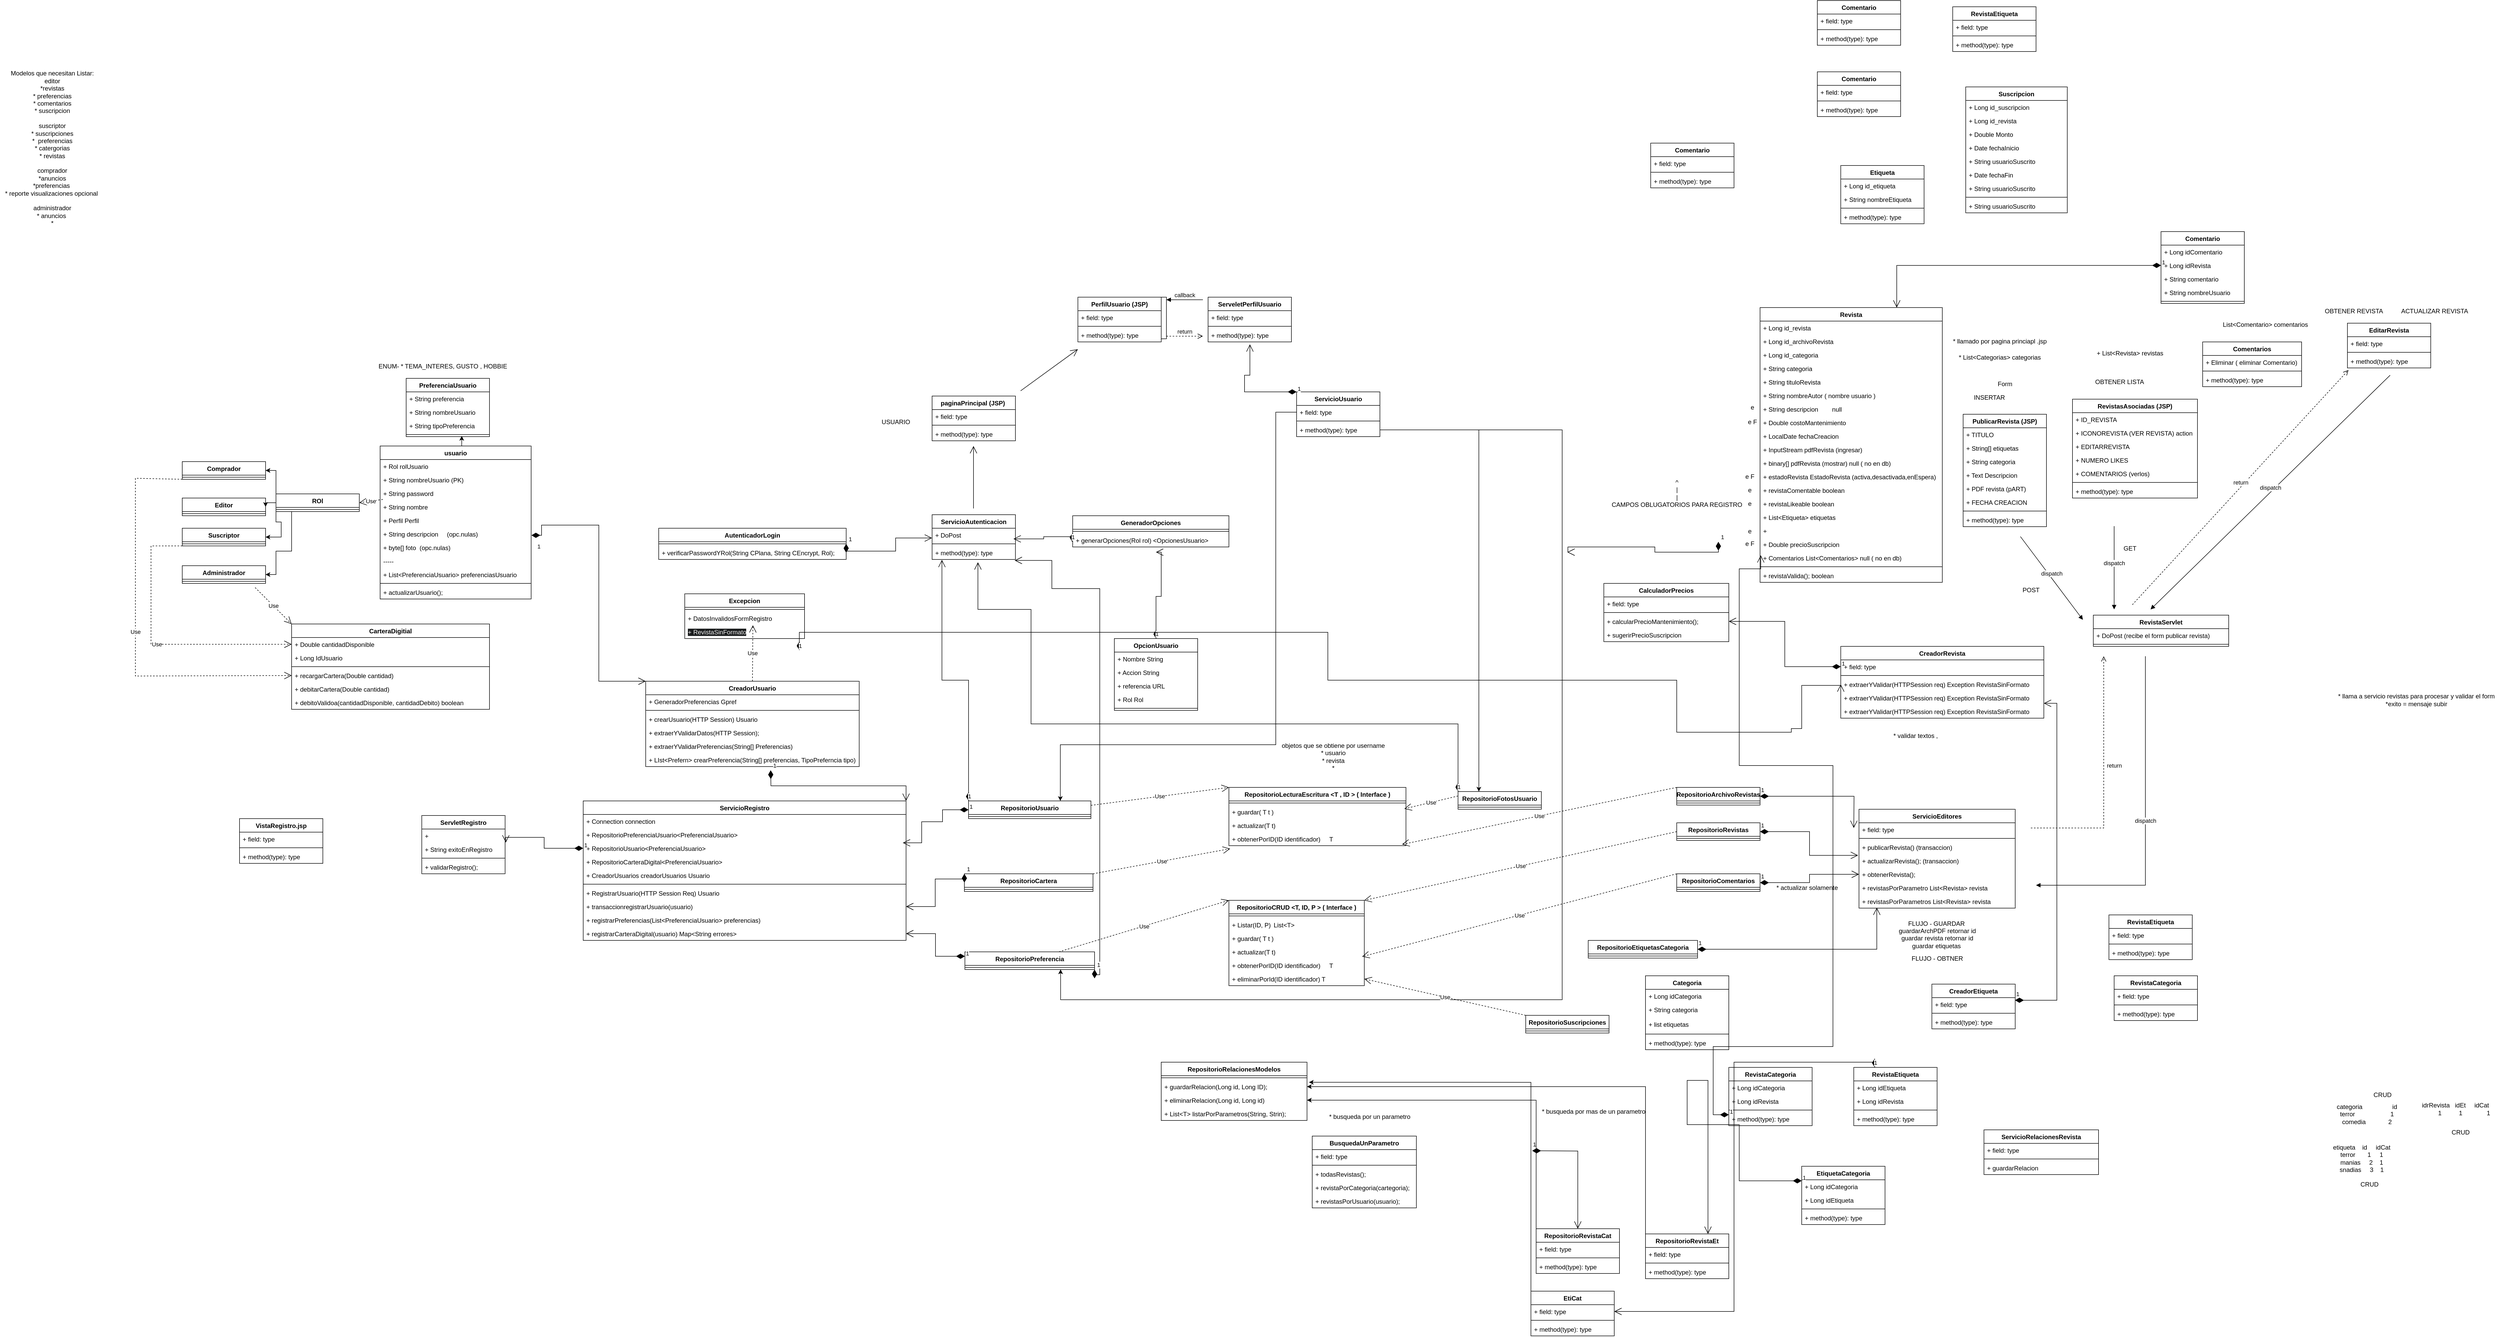 <mxfile version="24.7.8">
  <diagram name="Página-1" id="WFT6-pquJy-1TiXKlxWs">
    <mxGraphModel dx="2444" dy="3873" grid="1" gridSize="10" guides="1" tooltips="1" connect="1" arrows="1" fold="1" page="1" pageScale="1" pageWidth="827" pageHeight="1169" math="0" shadow="0">
      <root>
        <mxCell id="0" />
        <mxCell id="1" parent="0" />
        <mxCell id="QPBchtsUJtEXCFkopXKg-1" value="usuario" style="swimlane;fontStyle=1;align=center;verticalAlign=top;childLayout=stackLayout;horizontal=1;startSize=26;horizontalStack=0;resizeParent=1;resizeParentMax=0;resizeLast=0;collapsible=1;marginBottom=0;whiteSpace=wrap;html=1;" parent="1" vertex="1">
          <mxGeometry x="-470" y="-1494" width="290" height="294" as="geometry" />
        </mxCell>
        <mxCell id="cfsOjez12NhXSAzzON_1-13" value="+ Rol rolUsuario" style="text;strokeColor=none;fillColor=none;align=left;verticalAlign=top;spacingLeft=4;spacingRight=4;overflow=hidden;rotatable=0;points=[[0,0.5],[1,0.5]];portConstraint=eastwest;whiteSpace=wrap;html=1;" parent="QPBchtsUJtEXCFkopXKg-1" vertex="1">
          <mxGeometry y="26" width="290" height="26" as="geometry" />
        </mxCell>
        <mxCell id="QPBchtsUJtEXCFkopXKg-12" value="+ String nombreUsuario (PK)" style="text;strokeColor=none;fillColor=none;align=left;verticalAlign=top;spacingLeft=4;spacingRight=4;overflow=hidden;rotatable=0;points=[[0,0.5],[1,0.5]];portConstraint=eastwest;whiteSpace=wrap;html=1;" parent="QPBchtsUJtEXCFkopXKg-1" vertex="1">
          <mxGeometry y="52" width="290" height="26" as="geometry" />
        </mxCell>
        <mxCell id="QPBchtsUJtEXCFkopXKg-5" value="+ String password" style="text;strokeColor=none;fillColor=none;align=left;verticalAlign=top;spacingLeft=4;spacingRight=4;overflow=hidden;rotatable=0;points=[[0,0.5],[1,0.5]];portConstraint=eastwest;whiteSpace=wrap;html=1;" parent="QPBchtsUJtEXCFkopXKg-1" vertex="1">
          <mxGeometry y="78" width="290" height="26" as="geometry" />
        </mxCell>
        <mxCell id="QPBchtsUJtEXCFkopXKg-6" value="+ String nombre" style="text;strokeColor=none;fillColor=none;align=left;verticalAlign=top;spacingLeft=4;spacingRight=4;overflow=hidden;rotatable=0;points=[[0,0.5],[1,0.5]];portConstraint=eastwest;whiteSpace=wrap;html=1;" parent="QPBchtsUJtEXCFkopXKg-1" vertex="1">
          <mxGeometry y="104" width="290" height="26" as="geometry" />
        </mxCell>
        <mxCell id="umDHWxReIGPnhOAI5taT-40" value="+ Perfil Perfil" style="text;strokeColor=none;fillColor=none;align=left;verticalAlign=top;spacingLeft=4;spacingRight=4;overflow=hidden;rotatable=0;points=[[0,0.5],[1,0.5]];portConstraint=eastwest;whiteSpace=wrap;html=1;" parent="QPBchtsUJtEXCFkopXKg-1" vertex="1">
          <mxGeometry y="130" width="290" height="26" as="geometry" />
        </mxCell>
        <mxCell id="QPBchtsUJtEXCFkopXKg-8" value="+ String descripcion&amp;nbsp; &amp;nbsp; &amp;nbsp;(opc.nulas)" style="text;strokeColor=none;fillColor=none;align=left;verticalAlign=top;spacingLeft=4;spacingRight=4;overflow=hidden;rotatable=0;points=[[0,0.5],[1,0.5]];portConstraint=eastwest;whiteSpace=wrap;html=1;" parent="QPBchtsUJtEXCFkopXKg-1" vertex="1">
          <mxGeometry y="156" width="290" height="26" as="geometry" />
        </mxCell>
        <mxCell id="QPBchtsUJtEXCFkopXKg-7" value="+ byte[] foto&amp;nbsp; (opc.nulas)" style="text;strokeColor=none;fillColor=none;align=left;verticalAlign=top;spacingLeft=4;spacingRight=4;overflow=hidden;rotatable=0;points=[[0,0.5],[1,0.5]];portConstraint=eastwest;whiteSpace=wrap;html=1;" parent="QPBchtsUJtEXCFkopXKg-1" vertex="1">
          <mxGeometry y="182" width="290" height="26" as="geometry" />
        </mxCell>
        <mxCell id="umDHWxReIGPnhOAI5taT-67" value="-----" style="text;strokeColor=none;fillColor=none;align=left;verticalAlign=top;spacingLeft=4;spacingRight=4;overflow=hidden;rotatable=0;points=[[0,0.5],[1,0.5]];portConstraint=eastwest;whiteSpace=wrap;html=1;" parent="QPBchtsUJtEXCFkopXKg-1" vertex="1">
          <mxGeometry y="208" width="290" height="26" as="geometry" />
        </mxCell>
        <mxCell id="umDHWxReIGPnhOAI5taT-68" value="+ List&amp;lt;PreferenciaUsuario&amp;gt; preferenciasUsuario" style="text;strokeColor=none;fillColor=none;align=left;verticalAlign=top;spacingLeft=4;spacingRight=4;overflow=hidden;rotatable=0;points=[[0,0.5],[1,0.5]];portConstraint=eastwest;whiteSpace=wrap;html=1;" parent="QPBchtsUJtEXCFkopXKg-1" vertex="1">
          <mxGeometry y="234" width="290" height="26" as="geometry" />
        </mxCell>
        <mxCell id="QPBchtsUJtEXCFkopXKg-3" value="" style="line;strokeWidth=1;fillColor=none;align=left;verticalAlign=middle;spacingTop=-1;spacingLeft=3;spacingRight=3;rotatable=0;labelPosition=right;points=[];portConstraint=eastwest;strokeColor=inherit;" parent="QPBchtsUJtEXCFkopXKg-1" vertex="1">
          <mxGeometry y="260" width="290" height="8" as="geometry" />
        </mxCell>
        <mxCell id="QPBchtsUJtEXCFkopXKg-4" value="+ actualizarUsuario();" style="text;strokeColor=none;fillColor=none;align=left;verticalAlign=top;spacingLeft=4;spacingRight=4;overflow=hidden;rotatable=0;points=[[0,0.5],[1,0.5]];portConstraint=eastwest;whiteSpace=wrap;html=1;" parent="QPBchtsUJtEXCFkopXKg-1" vertex="1">
          <mxGeometry y="268" width="290" height="26" as="geometry" />
        </mxCell>
        <mxCell id="QPBchtsUJtEXCFkopXKg-13" value="Administrador" style="swimlane;fontStyle=1;align=center;verticalAlign=top;childLayout=stackLayout;horizontal=1;startSize=26;horizontalStack=0;resizeParent=1;resizeParentMax=0;resizeLast=0;collapsible=1;marginBottom=0;whiteSpace=wrap;html=1;" parent="1" vertex="1">
          <mxGeometry x="-850" y="-1264" width="160" height="34" as="geometry" />
        </mxCell>
        <mxCell id="QPBchtsUJtEXCFkopXKg-15" value="" style="line;strokeWidth=1;fillColor=none;align=left;verticalAlign=middle;spacingTop=-1;spacingLeft=3;spacingRight=3;rotatable=0;labelPosition=right;points=[];portConstraint=eastwest;strokeColor=inherit;" parent="QPBchtsUJtEXCFkopXKg-13" vertex="1">
          <mxGeometry y="26" width="160" height="8" as="geometry" />
        </mxCell>
        <mxCell id="QPBchtsUJtEXCFkopXKg-17" value="Suscriptor" style="swimlane;fontStyle=1;align=center;verticalAlign=top;childLayout=stackLayout;horizontal=1;startSize=26;horizontalStack=0;resizeParent=1;resizeParentMax=0;resizeLast=0;collapsible=1;marginBottom=0;whiteSpace=wrap;html=1;" parent="1" vertex="1">
          <mxGeometry x="-850" y="-1336" width="160" height="34" as="geometry" />
        </mxCell>
        <mxCell id="QPBchtsUJtEXCFkopXKg-19" value="" style="line;strokeWidth=1;fillColor=none;align=left;verticalAlign=middle;spacingTop=-1;spacingLeft=3;spacingRight=3;rotatable=0;labelPosition=right;points=[];portConstraint=eastwest;strokeColor=inherit;" parent="QPBchtsUJtEXCFkopXKg-17" vertex="1">
          <mxGeometry y="26" width="160" height="8" as="geometry" />
        </mxCell>
        <mxCell id="QPBchtsUJtEXCFkopXKg-21" value="Editor" style="swimlane;fontStyle=1;align=center;verticalAlign=top;childLayout=stackLayout;horizontal=1;startSize=26;horizontalStack=0;resizeParent=1;resizeParentMax=0;resizeLast=0;collapsible=1;marginBottom=0;whiteSpace=wrap;html=1;" parent="1" vertex="1">
          <mxGeometry x="-850" y="-1394" width="160" height="34" as="geometry" />
        </mxCell>
        <mxCell id="QPBchtsUJtEXCFkopXKg-23" value="" style="line;strokeWidth=1;fillColor=none;align=left;verticalAlign=middle;spacingTop=-1;spacingLeft=3;spacingRight=3;rotatable=0;labelPosition=right;points=[];portConstraint=eastwest;strokeColor=inherit;" parent="QPBchtsUJtEXCFkopXKg-21" vertex="1">
          <mxGeometry y="26" width="160" height="8" as="geometry" />
        </mxCell>
        <mxCell id="QPBchtsUJtEXCFkopXKg-25" value="Comprador" style="swimlane;fontStyle=1;align=center;verticalAlign=top;childLayout=stackLayout;horizontal=1;startSize=26;horizontalStack=0;resizeParent=1;resizeParentMax=0;resizeLast=0;collapsible=1;marginBottom=0;whiteSpace=wrap;html=1;" parent="1" vertex="1">
          <mxGeometry x="-850" y="-1464" width="160" height="34" as="geometry" />
        </mxCell>
        <mxCell id="QPBchtsUJtEXCFkopXKg-27" value="" style="line;strokeWidth=1;fillColor=none;align=left;verticalAlign=middle;spacingTop=-1;spacingLeft=3;spacingRight=3;rotatable=0;labelPosition=right;points=[];portConstraint=eastwest;strokeColor=inherit;" parent="QPBchtsUJtEXCFkopXKg-25" vertex="1">
          <mxGeometry y="26" width="160" height="8" as="geometry" />
        </mxCell>
        <mxCell id="0hr7ckpAqA9oikr3UxDf-13" value="RepositorioLecturaEscritura &amp;lt;T , ID &amp;gt; ( Interface )" style="swimlane;fontStyle=1;align=center;verticalAlign=top;childLayout=stackLayout;horizontal=1;startSize=26;horizontalStack=0;resizeParent=1;resizeParentMax=0;resizeLast=0;collapsible=1;marginBottom=0;whiteSpace=wrap;html=1;" parent="1" vertex="1">
          <mxGeometry x="1160" y="-838" width="340" height="112" as="geometry" />
        </mxCell>
        <mxCell id="0hr7ckpAqA9oikr3UxDf-15" value="" style="line;strokeWidth=1;fillColor=none;align=left;verticalAlign=middle;spacingTop=-1;spacingLeft=3;spacingRight=3;rotatable=0;labelPosition=right;points=[];portConstraint=eastwest;strokeColor=inherit;" parent="0hr7ckpAqA9oikr3UxDf-13" vertex="1">
          <mxGeometry y="26" width="340" height="8" as="geometry" />
        </mxCell>
        <mxCell id="umDHWxReIGPnhOAI5taT-9" value="+ guardar( T t )" style="text;strokeColor=none;fillColor=none;align=left;verticalAlign=top;spacingLeft=4;spacingRight=4;overflow=hidden;rotatable=0;points=[[0,0.5],[1,0.5]];portConstraint=eastwest;whiteSpace=wrap;html=1;" parent="0hr7ckpAqA9oikr3UxDf-13" vertex="1">
          <mxGeometry y="34" width="340" height="26" as="geometry" />
        </mxCell>
        <mxCell id="umDHWxReIGPnhOAI5taT-11" value="+ actualizar(T t)&amp;nbsp;&amp;nbsp;" style="text;strokeColor=none;fillColor=none;align=left;verticalAlign=top;spacingLeft=4;spacingRight=4;overflow=hidden;rotatable=0;points=[[0,0.5],[1,0.5]];portConstraint=eastwest;whiteSpace=wrap;html=1;" parent="0hr7ckpAqA9oikr3UxDf-13" vertex="1">
          <mxGeometry y="60" width="340" height="26" as="geometry" />
        </mxCell>
        <mxCell id="umDHWxReIGPnhOAI5taT-10" value="+ obtenerPorID(ID identificador)&amp;nbsp;&lt;span style=&quot;white-space: pre;&quot;&gt;&#x9;&lt;/span&gt;T" style="text;strokeColor=none;fillColor=none;align=left;verticalAlign=top;spacingLeft=4;spacingRight=4;overflow=hidden;rotatable=0;points=[[0,0.5],[1,0.5]];portConstraint=eastwest;whiteSpace=wrap;html=1;" parent="0hr7ckpAqA9oikr3UxDf-13" vertex="1">
          <mxGeometry y="86" width="340" height="26" as="geometry" />
        </mxCell>
        <mxCell id="0hr7ckpAqA9oikr3UxDf-21" value="RepositorioUsuario" style="swimlane;fontStyle=1;align=center;verticalAlign=top;childLayout=stackLayout;horizontal=1;startSize=26;horizontalStack=0;resizeParent=1;resizeParentMax=0;resizeLast=0;collapsible=1;marginBottom=0;whiteSpace=wrap;html=1;" parent="1" vertex="1">
          <mxGeometry x="660" y="-812" width="235" height="34" as="geometry" />
        </mxCell>
        <mxCell id="0hr7ckpAqA9oikr3UxDf-23" value="" style="line;strokeWidth=1;fillColor=none;align=left;verticalAlign=middle;spacingTop=-1;spacingLeft=3;spacingRight=3;rotatable=0;labelPosition=right;points=[];portConstraint=eastwest;strokeColor=inherit;" parent="0hr7ckpAqA9oikr3UxDf-21" vertex="1">
          <mxGeometry y="26" width="235" height="8" as="geometry" />
        </mxCell>
        <mxCell id="umDHWxReIGPnhOAI5taT-60" value="PreferenciaUsuario" style="swimlane;fontStyle=1;align=center;verticalAlign=top;childLayout=stackLayout;horizontal=1;startSize=26;horizontalStack=0;resizeParent=1;resizeParentMax=0;resizeLast=0;collapsible=1;marginBottom=0;whiteSpace=wrap;html=1;" parent="1" vertex="1">
          <mxGeometry x="-420" y="-1624" width="160" height="112" as="geometry" />
        </mxCell>
        <mxCell id="umDHWxReIGPnhOAI5taT-65" value="+ String preferencia" style="text;strokeColor=none;fillColor=none;align=left;verticalAlign=top;spacingLeft=4;spacingRight=4;overflow=hidden;rotatable=0;points=[[0,0.5],[1,0.5]];portConstraint=eastwest;whiteSpace=wrap;html=1;" parent="umDHWxReIGPnhOAI5taT-60" vertex="1">
          <mxGeometry y="26" width="160" height="26" as="geometry" />
        </mxCell>
        <mxCell id="umDHWxReIGPnhOAI5taT-94" value="+ String nombreUsuario" style="text;strokeColor=none;fillColor=none;align=left;verticalAlign=top;spacingLeft=4;spacingRight=4;overflow=hidden;rotatable=0;points=[[0,0.5],[1,0.5]];portConstraint=eastwest;whiteSpace=wrap;html=1;" parent="umDHWxReIGPnhOAI5taT-60" vertex="1">
          <mxGeometry y="52" width="160" height="26" as="geometry" />
        </mxCell>
        <mxCell id="umDHWxReIGPnhOAI5taT-64" value="+ String tipoPreferencia" style="text;strokeColor=none;fillColor=none;align=left;verticalAlign=top;spacingLeft=4;spacingRight=4;overflow=hidden;rotatable=0;points=[[0,0.5],[1,0.5]];portConstraint=eastwest;whiteSpace=wrap;html=1;" parent="umDHWxReIGPnhOAI5taT-60" vertex="1">
          <mxGeometry y="78" width="160" height="26" as="geometry" />
        </mxCell>
        <mxCell id="umDHWxReIGPnhOAI5taT-62" value="" style="line;strokeWidth=1;fillColor=none;align=left;verticalAlign=middle;spacingTop=-1;spacingLeft=3;spacingRight=3;rotatable=0;labelPosition=right;points=[];portConstraint=eastwest;strokeColor=inherit;" parent="umDHWxReIGPnhOAI5taT-60" vertex="1">
          <mxGeometry y="104" width="160" height="8" as="geometry" />
        </mxCell>
        <mxCell id="umDHWxReIGPnhOAI5taT-66" value="ENUM- * TEMA_INTERES, GUSTO , HOBBIE" style="text;html=1;align=center;verticalAlign=middle;resizable=0;points=[];autosize=1;strokeColor=none;fillColor=none;" parent="1" vertex="1">
          <mxGeometry x="-485" y="-1662" width="270" height="30" as="geometry" />
        </mxCell>
        <mxCell id="umDHWxReIGPnhOAI5taT-80" style="edgeStyle=orthogonalEdgeStyle;rounded=0;orthogonalLoop=1;jettySize=auto;html=1;exitX=0.5;exitY=0;exitDx=0;exitDy=0;entryX=0.667;entryY=0.833;entryDx=0;entryDy=0;entryPerimeter=0;" parent="1" source="QPBchtsUJtEXCFkopXKg-1" target="umDHWxReIGPnhOAI5taT-62" edge="1">
          <mxGeometry relative="1" as="geometry" />
        </mxCell>
        <mxCell id="v9M5jdULhOaIKDF-wlbc-1" value="ServletRegistro" style="swimlane;fontStyle=1;align=center;verticalAlign=top;childLayout=stackLayout;horizontal=1;startSize=26;horizontalStack=0;resizeParent=1;resizeParentMax=0;resizeLast=0;collapsible=1;marginBottom=0;whiteSpace=wrap;html=1;" parent="1" vertex="1">
          <mxGeometry x="-390" y="-784" width="160" height="112" as="geometry" />
        </mxCell>
        <mxCell id="v9M5jdULhOaIKDF-wlbc-2" value="+&amp;nbsp;" style="text;strokeColor=none;fillColor=none;align=left;verticalAlign=top;spacingLeft=4;spacingRight=4;overflow=hidden;rotatable=0;points=[[0,0.5],[1,0.5]];portConstraint=eastwest;whiteSpace=wrap;html=1;" parent="v9M5jdULhOaIKDF-wlbc-1" vertex="1">
          <mxGeometry y="26" width="160" height="26" as="geometry" />
        </mxCell>
        <mxCell id="v9M5jdULhOaIKDF-wlbc-106" value="+ String exitoEnRegistro" style="text;strokeColor=none;fillColor=none;align=left;verticalAlign=top;spacingLeft=4;spacingRight=4;overflow=hidden;rotatable=0;points=[[0,0.5],[1,0.5]];portConstraint=eastwest;whiteSpace=wrap;html=1;" parent="v9M5jdULhOaIKDF-wlbc-1" vertex="1">
          <mxGeometry y="52" width="160" height="26" as="geometry" />
        </mxCell>
        <mxCell id="v9M5jdULhOaIKDF-wlbc-3" value="" style="line;strokeWidth=1;fillColor=none;align=left;verticalAlign=middle;spacingTop=-1;spacingLeft=3;spacingRight=3;rotatable=0;labelPosition=right;points=[];portConstraint=eastwest;strokeColor=inherit;" parent="v9M5jdULhOaIKDF-wlbc-1" vertex="1">
          <mxGeometry y="78" width="160" height="8" as="geometry" />
        </mxCell>
        <mxCell id="v9M5jdULhOaIKDF-wlbc-4" value="+ validarRegistro();" style="text;strokeColor=none;fillColor=none;align=left;verticalAlign=top;spacingLeft=4;spacingRight=4;overflow=hidden;rotatable=0;points=[[0,0.5],[1,0.5]];portConstraint=eastwest;whiteSpace=wrap;html=1;" parent="v9M5jdULhOaIKDF-wlbc-1" vertex="1">
          <mxGeometry y="86" width="160" height="26" as="geometry" />
        </mxCell>
        <mxCell id="v9M5jdULhOaIKDF-wlbc-24" value="RepositorioPreferencia" style="swimlane;fontStyle=1;align=center;verticalAlign=top;childLayout=stackLayout;horizontal=1;startSize=26;horizontalStack=0;resizeParent=1;resizeParentMax=0;resizeLast=0;collapsible=1;marginBottom=0;whiteSpace=wrap;html=1;" parent="1" vertex="1">
          <mxGeometry x="653" y="-522" width="249" height="34" as="geometry" />
        </mxCell>
        <mxCell id="v9M5jdULhOaIKDF-wlbc-25" value="" style="line;strokeWidth=1;fillColor=none;align=left;verticalAlign=middle;spacingTop=-1;spacingLeft=3;spacingRight=3;rotatable=0;labelPosition=right;points=[];portConstraint=eastwest;strokeColor=inherit;" parent="v9M5jdULhOaIKDF-wlbc-24" vertex="1">
          <mxGeometry y="26" width="249" height="8" as="geometry" />
        </mxCell>
        <mxCell id="v9M5jdULhOaIKDF-wlbc-35" style="edgeStyle=orthogonalEdgeStyle;rounded=0;orthogonalLoop=1;jettySize=auto;html=1;exitX=0;exitY=0;exitDx=0;exitDy=0;entryX=1;entryY=0.5;entryDx=0;entryDy=0;" parent="1" source="v9M5jdULhOaIKDF-wlbc-29" target="QPBchtsUJtEXCFkopXKg-25" edge="1">
          <mxGeometry relative="1" as="geometry" />
        </mxCell>
        <mxCell id="v9M5jdULhOaIKDF-wlbc-36" style="edgeStyle=orthogonalEdgeStyle;rounded=0;orthogonalLoop=1;jettySize=auto;html=1;exitX=0;exitY=0.5;exitDx=0;exitDy=0;" parent="1" source="v9M5jdULhOaIKDF-wlbc-29" target="QPBchtsUJtEXCFkopXKg-21" edge="1">
          <mxGeometry relative="1" as="geometry" />
        </mxCell>
        <mxCell id="v9M5jdULhOaIKDF-wlbc-37" style="edgeStyle=orthogonalEdgeStyle;rounded=0;orthogonalLoop=1;jettySize=auto;html=1;exitX=0;exitY=1;exitDx=0;exitDy=0;entryX=1;entryY=0.5;entryDx=0;entryDy=0;" parent="1" source="v9M5jdULhOaIKDF-wlbc-29" target="QPBchtsUJtEXCFkopXKg-17" edge="1">
          <mxGeometry relative="1" as="geometry">
            <Array as="points">
              <mxPoint x="-670" y="-1348" />
              <mxPoint x="-660" y="-1348" />
              <mxPoint x="-660" y="-1319" />
            </Array>
          </mxGeometry>
        </mxCell>
        <mxCell id="v9M5jdULhOaIKDF-wlbc-38" style="edgeStyle=orthogonalEdgeStyle;rounded=0;orthogonalLoop=1;jettySize=auto;html=1;entryX=1;entryY=0.5;entryDx=0;entryDy=0;" parent="1" source="v9M5jdULhOaIKDF-wlbc-29" target="QPBchtsUJtEXCFkopXKg-13" edge="1">
          <mxGeometry relative="1" as="geometry">
            <Array as="points">
              <mxPoint x="-640" y="-1292" />
              <mxPoint x="-670" y="-1292" />
              <mxPoint x="-670" y="-1247" />
            </Array>
          </mxGeometry>
        </mxCell>
        <mxCell id="v9M5jdULhOaIKDF-wlbc-29" value="ROl" style="swimlane;fontStyle=1;align=center;verticalAlign=top;childLayout=stackLayout;horizontal=1;startSize=26;horizontalStack=0;resizeParent=1;resizeParentMax=0;resizeLast=0;collapsible=1;marginBottom=0;whiteSpace=wrap;html=1;" parent="1" vertex="1">
          <mxGeometry x="-670" y="-1402" width="160" height="34" as="geometry" />
        </mxCell>
        <mxCell id="v9M5jdULhOaIKDF-wlbc-31" value="" style="line;strokeWidth=1;fillColor=none;align=left;verticalAlign=middle;spacingTop=-1;spacingLeft=3;spacingRight=3;rotatable=0;labelPosition=right;points=[];portConstraint=eastwest;strokeColor=inherit;" parent="v9M5jdULhOaIKDF-wlbc-29" vertex="1">
          <mxGeometry y="26" width="160" height="8" as="geometry" />
        </mxCell>
        <mxCell id="v9M5jdULhOaIKDF-wlbc-34" value="Use" style="endArrow=open;endSize=12;dashed=1;html=1;rounded=0;exitX=0.018;exitY=0.949;exitDx=0;exitDy=0;exitPerimeter=0;entryX=1;entryY=0.5;entryDx=0;entryDy=0;" parent="1" source="QPBchtsUJtEXCFkopXKg-5" target="v9M5jdULhOaIKDF-wlbc-29" edge="1">
          <mxGeometry width="160" relative="1" as="geometry">
            <mxPoint x="-750" y="-1402" as="sourcePoint" />
            <mxPoint x="-590" y="-1402" as="targetPoint" />
          </mxGeometry>
        </mxCell>
        <mxCell id="v9M5jdULhOaIKDF-wlbc-39" value="CarteraDigitial" style="swimlane;fontStyle=1;align=center;verticalAlign=top;childLayout=stackLayout;horizontal=1;startSize=26;horizontalStack=0;resizeParent=1;resizeParentMax=0;resizeLast=0;collapsible=1;marginBottom=0;whiteSpace=wrap;html=1;" parent="1" vertex="1">
          <mxGeometry x="-640" y="-1152" width="380" height="164" as="geometry" />
        </mxCell>
        <mxCell id="v9M5jdULhOaIKDF-wlbc-40" value="+ Double cantidadDisponible" style="text;strokeColor=none;fillColor=none;align=left;verticalAlign=top;spacingLeft=4;spacingRight=4;overflow=hidden;rotatable=0;points=[[0,0.5],[1,0.5]];portConstraint=eastwest;whiteSpace=wrap;html=1;" parent="v9M5jdULhOaIKDF-wlbc-39" vertex="1">
          <mxGeometry y="26" width="380" height="26" as="geometry" />
        </mxCell>
        <mxCell id="v9M5jdULhOaIKDF-wlbc-68" value="+ Long IdUsuario" style="text;strokeColor=none;fillColor=none;align=left;verticalAlign=top;spacingLeft=4;spacingRight=4;overflow=hidden;rotatable=0;points=[[0,0.5],[1,0.5]];portConstraint=eastwest;whiteSpace=wrap;html=1;" parent="v9M5jdULhOaIKDF-wlbc-39" vertex="1">
          <mxGeometry y="52" width="380" height="26" as="geometry" />
        </mxCell>
        <mxCell id="v9M5jdULhOaIKDF-wlbc-41" value="" style="line;strokeWidth=1;fillColor=none;align=left;verticalAlign=middle;spacingTop=-1;spacingLeft=3;spacingRight=3;rotatable=0;labelPosition=right;points=[];portConstraint=eastwest;strokeColor=inherit;" parent="v9M5jdULhOaIKDF-wlbc-39" vertex="1">
          <mxGeometry y="78" width="380" height="8" as="geometry" />
        </mxCell>
        <mxCell id="v9M5jdULhOaIKDF-wlbc-42" value="+ recargarCartera(Double cantidad)" style="text;strokeColor=none;fillColor=none;align=left;verticalAlign=top;spacingLeft=4;spacingRight=4;overflow=hidden;rotatable=0;points=[[0,0.5],[1,0.5]];portConstraint=eastwest;whiteSpace=wrap;html=1;" parent="v9M5jdULhOaIKDF-wlbc-39" vertex="1">
          <mxGeometry y="86" width="380" height="26" as="geometry" />
        </mxCell>
        <mxCell id="v9M5jdULhOaIKDF-wlbc-49" value="+ debitarCartera(Double cantidad)" style="text;strokeColor=none;fillColor=none;align=left;verticalAlign=top;spacingLeft=4;spacingRight=4;overflow=hidden;rotatable=0;points=[[0,0.5],[1,0.5]];portConstraint=eastwest;whiteSpace=wrap;html=1;" parent="v9M5jdULhOaIKDF-wlbc-39" vertex="1">
          <mxGeometry y="112" width="380" height="26" as="geometry" />
        </mxCell>
        <mxCell id="v9M5jdULhOaIKDF-wlbc-50" value="+ debitoValidoa(cantidadDisponible, cantidadDebito) boolean" style="text;strokeColor=none;fillColor=none;align=left;verticalAlign=top;spacingLeft=4;spacingRight=4;overflow=hidden;rotatable=0;points=[[0,0.5],[1,0.5]];portConstraint=eastwest;whiteSpace=wrap;html=1;" parent="v9M5jdULhOaIKDF-wlbc-39" vertex="1">
          <mxGeometry y="138" width="380" height="26" as="geometry" />
        </mxCell>
        <mxCell id="v9M5jdULhOaIKDF-wlbc-43" value="Use" style="endArrow=open;endSize=12;dashed=1;html=1;rounded=0;entryX=0;entryY=0;entryDx=0;entryDy=0;" parent="1" target="v9M5jdULhOaIKDF-wlbc-39" edge="1">
          <mxGeometry width="160" relative="1" as="geometry">
            <mxPoint x="-710" y="-1222" as="sourcePoint" />
            <mxPoint x="-370" y="-992" as="targetPoint" />
          </mxGeometry>
        </mxCell>
        <mxCell id="v9M5jdULhOaIKDF-wlbc-45" value="Use" style="endArrow=open;endSize=12;dashed=1;html=1;rounded=0;exitX=0;exitY=1;exitDx=0;exitDy=0;entryX=0;entryY=0.5;entryDx=0;entryDy=0;" parent="1" source="QPBchtsUJtEXCFkopXKg-25" target="v9M5jdULhOaIKDF-wlbc-42" edge="1">
          <mxGeometry width="160" relative="1" as="geometry">
            <mxPoint x="-530" y="-1112" as="sourcePoint" />
            <mxPoint x="-370" y="-1112" as="targetPoint" />
            <Array as="points">
              <mxPoint x="-940" y="-1432" />
              <mxPoint x="-940" y="-1052" />
            </Array>
          </mxGeometry>
        </mxCell>
        <mxCell id="v9M5jdULhOaIKDF-wlbc-47" value="Use" style="endArrow=open;endSize=12;dashed=1;html=1;rounded=0;exitX=0;exitY=1;exitDx=0;exitDy=0;entryX=0;entryY=0.5;entryDx=0;entryDy=0;" parent="1" source="QPBchtsUJtEXCFkopXKg-17" target="v9M5jdULhOaIKDF-wlbc-40" edge="1">
          <mxGeometry width="160" relative="1" as="geometry">
            <mxPoint x="-530" y="-1252" as="sourcePoint" />
            <mxPoint x="-370" y="-1252" as="targetPoint" />
            <Array as="points">
              <mxPoint x="-910" y="-1302" />
              <mxPoint x="-910" y="-1113" />
            </Array>
          </mxGeometry>
        </mxCell>
        <mxCell id="v9M5jdULhOaIKDF-wlbc-69" value="RepositorioCartera" style="swimlane;fontStyle=1;align=center;verticalAlign=top;childLayout=stackLayout;horizontal=1;startSize=26;horizontalStack=0;resizeParent=1;resizeParentMax=0;resizeLast=0;collapsible=1;marginBottom=0;whiteSpace=wrap;html=1;" parent="1" vertex="1">
          <mxGeometry x="652" y="-672" width="247" height="34" as="geometry" />
        </mxCell>
        <mxCell id="v9M5jdULhOaIKDF-wlbc-71" value="" style="line;strokeWidth=1;fillColor=none;align=left;verticalAlign=middle;spacingTop=-1;spacingLeft=3;spacingRight=3;rotatable=0;labelPosition=right;points=[];portConstraint=eastwest;strokeColor=inherit;" parent="v9M5jdULhOaIKDF-wlbc-69" vertex="1">
          <mxGeometry y="26" width="247" height="8" as="geometry" />
        </mxCell>
        <mxCell id="v9M5jdULhOaIKDF-wlbc-78" value="RepositorioCRUD &amp;lt;T, ID, P &amp;gt; ( Interface )" style="swimlane;fontStyle=1;align=center;verticalAlign=top;childLayout=stackLayout;horizontal=1;startSize=26;horizontalStack=0;resizeParent=1;resizeParentMax=0;resizeLast=0;collapsible=1;marginBottom=0;whiteSpace=wrap;html=1;" parent="1" vertex="1">
          <mxGeometry x="1160" y="-621" width="260" height="164" as="geometry" />
        </mxCell>
        <mxCell id="v9M5jdULhOaIKDF-wlbc-79" value="" style="line;strokeWidth=1;fillColor=none;align=left;verticalAlign=middle;spacingTop=-1;spacingLeft=3;spacingRight=3;rotatable=0;labelPosition=right;points=[];portConstraint=eastwest;strokeColor=inherit;" parent="v9M5jdULhOaIKDF-wlbc-78" vertex="1">
          <mxGeometry y="26" width="260" height="8" as="geometry" />
        </mxCell>
        <mxCell id="v9M5jdULhOaIKDF-wlbc-80" value="+ Listar(ID, P)&lt;span style=&quot;white-space: pre;&quot;&gt;&#x9;&lt;/span&gt;List&amp;lt;T&amp;gt;" style="text;strokeColor=none;fillColor=none;align=left;verticalAlign=top;spacingLeft=4;spacingRight=4;overflow=hidden;rotatable=0;points=[[0,0.5],[1,0.5]];portConstraint=eastwest;whiteSpace=wrap;html=1;" parent="v9M5jdULhOaIKDF-wlbc-78" vertex="1">
          <mxGeometry y="34" width="260" height="26" as="geometry" />
        </mxCell>
        <mxCell id="v9M5jdULhOaIKDF-wlbc-81" value="+ guardar( T t )" style="text;strokeColor=none;fillColor=none;align=left;verticalAlign=top;spacingLeft=4;spacingRight=4;overflow=hidden;rotatable=0;points=[[0,0.5],[1,0.5]];portConstraint=eastwest;whiteSpace=wrap;html=1;" parent="v9M5jdULhOaIKDF-wlbc-78" vertex="1">
          <mxGeometry y="60" width="260" height="26" as="geometry" />
        </mxCell>
        <mxCell id="v9M5jdULhOaIKDF-wlbc-82" value="+ actualizar(T t)&amp;nbsp;&amp;nbsp;" style="text;strokeColor=none;fillColor=none;align=left;verticalAlign=top;spacingLeft=4;spacingRight=4;overflow=hidden;rotatable=0;points=[[0,0.5],[1,0.5]];portConstraint=eastwest;whiteSpace=wrap;html=1;" parent="v9M5jdULhOaIKDF-wlbc-78" vertex="1">
          <mxGeometry y="86" width="260" height="26" as="geometry" />
        </mxCell>
        <mxCell id="v9M5jdULhOaIKDF-wlbc-83" value="+ obtenerPorID(ID identificador)&amp;nbsp;&lt;span style=&quot;white-space: pre;&quot;&gt;&#x9;&lt;/span&gt;T" style="text;strokeColor=none;fillColor=none;align=left;verticalAlign=top;spacingLeft=4;spacingRight=4;overflow=hidden;rotatable=0;points=[[0,0.5],[1,0.5]];portConstraint=eastwest;whiteSpace=wrap;html=1;" parent="v9M5jdULhOaIKDF-wlbc-78" vertex="1">
          <mxGeometry y="112" width="260" height="26" as="geometry" />
        </mxCell>
        <mxCell id="v9M5jdULhOaIKDF-wlbc-87" value="+ eliminarPorId(ID identificador) T" style="text;strokeColor=none;fillColor=none;align=left;verticalAlign=top;spacingLeft=4;spacingRight=4;overflow=hidden;rotatable=0;points=[[0,0.5],[1,0.5]];portConstraint=eastwest;whiteSpace=wrap;html=1;" parent="v9M5jdULhOaIKDF-wlbc-78" vertex="1">
          <mxGeometry y="138" width="260" height="26" as="geometry" />
        </mxCell>
        <mxCell id="v9M5jdULhOaIKDF-wlbc-86" value="Modelos que necesitan Listar:&lt;div&gt;editor&lt;/div&gt;&lt;div&gt;*revistas&lt;/div&gt;&lt;div&gt;* preferencias&lt;/div&gt;&lt;div&gt;* comentarios&lt;/div&gt;&lt;div&gt;* suscripcion&lt;/div&gt;&lt;div&gt;&lt;br&gt;&lt;/div&gt;&lt;div&gt;suscriptor&lt;/div&gt;&lt;div&gt;* suscripciones&lt;/div&gt;&lt;div&gt;*&amp;nbsp; preferencias&lt;/div&gt;&lt;div&gt;* catergorias&lt;/div&gt;&lt;div&gt;* revistas&lt;/div&gt;&lt;div&gt;&lt;br&gt;&lt;/div&gt;&lt;div&gt;comprador&lt;/div&gt;&lt;div&gt;*anuncios&lt;/div&gt;&lt;div&gt;*preferencias&amp;nbsp;&lt;/div&gt;&lt;div&gt;* reporte visualizaciones opcional&amp;nbsp;&lt;/div&gt;&lt;div&gt;&lt;br&gt;&lt;/div&gt;&lt;div&gt;administrador&lt;/div&gt;&lt;div&gt;* anuncios&amp;nbsp;&lt;/div&gt;&lt;div&gt;*&lt;/div&gt;" style="text;html=1;align=center;verticalAlign=middle;resizable=0;points=[];autosize=1;strokeColor=none;fillColor=none;" parent="1" vertex="1">
          <mxGeometry x="-1200" y="-2226" width="200" height="320" as="geometry" />
        </mxCell>
        <mxCell id="v9M5jdULhOaIKDF-wlbc-88" value="Use" style="endArrow=open;endSize=12;dashed=1;html=1;rounded=0;exitX=1;exitY=0.25;exitDx=0;exitDy=0;entryX=0;entryY=0;entryDx=0;entryDy=0;" parent="1" source="0hr7ckpAqA9oikr3UxDf-21" target="0hr7ckpAqA9oikr3UxDf-13" edge="1">
          <mxGeometry width="160" relative="1" as="geometry">
            <mxPoint x="1630" y="-766" as="sourcePoint" />
            <mxPoint x="1130" y="-802" as="targetPoint" />
          </mxGeometry>
        </mxCell>
        <mxCell id="v9M5jdULhOaIKDF-wlbc-95" value="ServicioRegistro" style="swimlane;fontStyle=1;align=center;verticalAlign=top;childLayout=stackLayout;horizontal=1;startSize=26;horizontalStack=0;resizeParent=1;resizeParentMax=0;resizeLast=0;collapsible=1;marginBottom=0;whiteSpace=wrap;html=1;" parent="1" vertex="1">
          <mxGeometry x="-80" y="-812" width="620" height="268" as="geometry" />
        </mxCell>
        <mxCell id="FwK0ukZyEXFp0lMy9nqA-37" value="+ Connection connection" style="text;strokeColor=none;fillColor=none;align=left;verticalAlign=top;spacingLeft=4;spacingRight=4;overflow=hidden;rotatable=0;points=[[0,0.5],[1,0.5]];portConstraint=eastwest;whiteSpace=wrap;html=1;" parent="v9M5jdULhOaIKDF-wlbc-95" vertex="1">
          <mxGeometry y="26" width="620" height="26" as="geometry" />
        </mxCell>
        <mxCell id="FwK0ukZyEXFp0lMy9nqA-32" value="+ RepositorioPreferenciaUsuario&amp;lt;PreferenciaUsuario&amp;gt;" style="text;strokeColor=none;fillColor=none;align=left;verticalAlign=top;spacingLeft=4;spacingRight=4;overflow=hidden;rotatable=0;points=[[0,0.5],[1,0.5]];portConstraint=eastwest;whiteSpace=wrap;html=1;" parent="v9M5jdULhOaIKDF-wlbc-95" vertex="1">
          <mxGeometry y="52" width="620" height="26" as="geometry" />
        </mxCell>
        <mxCell id="FwK0ukZyEXFp0lMy9nqA-35" value="+ RepositorioUsuario&amp;lt;PreferenciaUsuario&amp;gt;" style="text;strokeColor=none;fillColor=none;align=left;verticalAlign=top;spacingLeft=4;spacingRight=4;overflow=hidden;rotatable=0;points=[[0,0.5],[1,0.5]];portConstraint=eastwest;whiteSpace=wrap;html=1;" parent="v9M5jdULhOaIKDF-wlbc-95" vertex="1">
          <mxGeometry y="78" width="620" height="26" as="geometry" />
        </mxCell>
        <mxCell id="FwK0ukZyEXFp0lMy9nqA-36" value="+ RepositorioCarteraDigital&amp;lt;PreferenciaUsuario&amp;gt;" style="text;strokeColor=none;fillColor=none;align=left;verticalAlign=top;spacingLeft=4;spacingRight=4;overflow=hidden;rotatable=0;points=[[0,0.5],[1,0.5]];portConstraint=eastwest;whiteSpace=wrap;html=1;" parent="v9M5jdULhOaIKDF-wlbc-95" vertex="1">
          <mxGeometry y="104" width="620" height="26" as="geometry" />
        </mxCell>
        <mxCell id="ombsT0ijn7gkA4fLA30z-9" value="+ CreadorUsuarios creadorUsuarios Usuario&amp;nbsp;" style="text;strokeColor=none;fillColor=none;align=left;verticalAlign=top;spacingLeft=4;spacingRight=4;overflow=hidden;rotatable=0;points=[[0,0.5],[1,0.5]];portConstraint=eastwest;whiteSpace=wrap;html=1;" parent="v9M5jdULhOaIKDF-wlbc-95" vertex="1">
          <mxGeometry y="130" width="620" height="26" as="geometry" />
        </mxCell>
        <mxCell id="v9M5jdULhOaIKDF-wlbc-97" value="" style="line;strokeWidth=1;fillColor=none;align=left;verticalAlign=middle;spacingTop=-1;spacingLeft=3;spacingRight=3;rotatable=0;labelPosition=right;points=[];portConstraint=eastwest;strokeColor=inherit;" parent="v9M5jdULhOaIKDF-wlbc-95" vertex="1">
          <mxGeometry y="156" width="620" height="8" as="geometry" />
        </mxCell>
        <mxCell id="v9M5jdULhOaIKDF-wlbc-98" value="+ RegistrarUsuario(HTTP Session Req) Usuario" style="text;strokeColor=none;fillColor=none;align=left;verticalAlign=top;spacingLeft=4;spacingRight=4;overflow=hidden;rotatable=0;points=[[0,0.5],[1,0.5]];portConstraint=eastwest;whiteSpace=wrap;html=1;" parent="v9M5jdULhOaIKDF-wlbc-95" vertex="1">
          <mxGeometry y="164" width="620" height="26" as="geometry" />
        </mxCell>
        <mxCell id="v9M5jdULhOaIKDF-wlbc-100" value="+ transaccionregistrarUsuario(usuario)&amp;nbsp;" style="text;strokeColor=none;fillColor=none;align=left;verticalAlign=top;spacingLeft=4;spacingRight=4;overflow=hidden;rotatable=0;points=[[0,0.5],[1,0.5]];portConstraint=eastwest;whiteSpace=wrap;html=1;" parent="v9M5jdULhOaIKDF-wlbc-95" vertex="1">
          <mxGeometry y="190" width="620" height="26" as="geometry" />
        </mxCell>
        <mxCell id="v9M5jdULhOaIKDF-wlbc-109" value="+ registrarPreferencias(List&amp;lt;PreferenciaUsuario&amp;gt; preferencias)" style="text;strokeColor=none;fillColor=none;align=left;verticalAlign=top;spacingLeft=4;spacingRight=4;overflow=hidden;rotatable=0;points=[[0,0.5],[1,0.5]];portConstraint=eastwest;whiteSpace=wrap;html=1;" parent="v9M5jdULhOaIKDF-wlbc-95" vertex="1">
          <mxGeometry y="216" width="620" height="26" as="geometry" />
        </mxCell>
        <mxCell id="v9M5jdULhOaIKDF-wlbc-112" value="+ registrarCarteraDigital(usuario) Map&amp;lt;String errores&amp;gt;" style="text;strokeColor=none;fillColor=none;align=left;verticalAlign=top;spacingLeft=4;spacingRight=4;overflow=hidden;rotatable=0;points=[[0,0.5],[1,0.5]];portConstraint=eastwest;whiteSpace=wrap;html=1;" parent="v9M5jdULhOaIKDF-wlbc-95" vertex="1">
          <mxGeometry y="242" width="620" height="26" as="geometry" />
        </mxCell>
        <mxCell id="nuMz5E-OoA2DFbT41cDE-2" value="objetos que se obtiene por username&lt;div&gt;* usuario&lt;/div&gt;&lt;div&gt;* revista&lt;/div&gt;&lt;div&gt;*&lt;/div&gt;" style="text;html=1;align=center;verticalAlign=middle;resizable=0;points=[];autosize=1;strokeColor=none;fillColor=none;" parent="1" vertex="1">
          <mxGeometry x="1250" y="-932" width="220" height="70" as="geometry" />
        </mxCell>
        <mxCell id="ombsT0ijn7gkA4fLA30z-5" value="CreadorUsuario" style="swimlane;fontStyle=1;align=center;verticalAlign=top;childLayout=stackLayout;horizontal=1;startSize=26;horizontalStack=0;resizeParent=1;resizeParentMax=0;resizeLast=0;collapsible=1;marginBottom=0;whiteSpace=wrap;html=1;" parent="1" vertex="1">
          <mxGeometry x="40" y="-1042" width="410" height="164" as="geometry" />
        </mxCell>
        <mxCell id="ombsT0ijn7gkA4fLA30z-6" value="+ GeneradorPreferencias Gpref" style="text;strokeColor=none;fillColor=none;align=left;verticalAlign=top;spacingLeft=4;spacingRight=4;overflow=hidden;rotatable=0;points=[[0,0.5],[1,0.5]];portConstraint=eastwest;whiteSpace=wrap;html=1;" parent="ombsT0ijn7gkA4fLA30z-5" vertex="1">
          <mxGeometry y="26" width="410" height="26" as="geometry" />
        </mxCell>
        <mxCell id="ombsT0ijn7gkA4fLA30z-7" value="" style="line;strokeWidth=1;fillColor=none;align=left;verticalAlign=middle;spacingTop=-1;spacingLeft=3;spacingRight=3;rotatable=0;labelPosition=right;points=[];portConstraint=eastwest;strokeColor=inherit;" parent="ombsT0ijn7gkA4fLA30z-5" vertex="1">
          <mxGeometry y="52" width="410" height="8" as="geometry" />
        </mxCell>
        <mxCell id="ombsT0ijn7gkA4fLA30z-8" value="+ crearUsuario(HTTP Session) Usuario" style="text;strokeColor=none;fillColor=none;align=left;verticalAlign=top;spacingLeft=4;spacingRight=4;overflow=hidden;rotatable=0;points=[[0,0.5],[1,0.5]];portConstraint=eastwest;whiteSpace=wrap;html=1;" parent="ombsT0ijn7gkA4fLA30z-5" vertex="1">
          <mxGeometry y="60" width="410" height="26" as="geometry" />
        </mxCell>
        <mxCell id="ombsT0ijn7gkA4fLA30z-10" value="+ extraerYValidarDatos(HTTP Session);" style="text;strokeColor=none;fillColor=none;align=left;verticalAlign=top;spacingLeft=4;spacingRight=4;overflow=hidden;rotatable=0;points=[[0,0.5],[1,0.5]];portConstraint=eastwest;whiteSpace=wrap;html=1;" parent="ombsT0ijn7gkA4fLA30z-5" vertex="1">
          <mxGeometry y="86" width="410" height="26" as="geometry" />
        </mxCell>
        <mxCell id="ombsT0ijn7gkA4fLA30z-19" value="+ extraerYValidarPreferencias(String[] Preferencias)" style="text;strokeColor=none;fillColor=none;align=left;verticalAlign=top;spacingLeft=4;spacingRight=4;overflow=hidden;rotatable=0;points=[[0,0.5],[1,0.5]];portConstraint=eastwest;whiteSpace=wrap;html=1;" parent="ombsT0ijn7gkA4fLA30z-5" vertex="1">
          <mxGeometry y="112" width="410" height="26" as="geometry" />
        </mxCell>
        <mxCell id="ombsT0ijn7gkA4fLA30z-32" value="+ LIst&amp;lt;Prefern&amp;gt; crearPreferencia(String[] preferencias, TipoPreferncia tipo)" style="text;strokeColor=none;fillColor=none;align=left;verticalAlign=top;spacingLeft=4;spacingRight=4;overflow=hidden;rotatable=0;points=[[0,0.5],[1,0.5]];portConstraint=eastwest;whiteSpace=wrap;html=1;" parent="ombsT0ijn7gkA4fLA30z-5" vertex="1">
          <mxGeometry y="138" width="410" height="26" as="geometry" />
        </mxCell>
        <mxCell id="ombsT0ijn7gkA4fLA30z-12" value="Excepcion" style="swimlane;fontStyle=1;align=center;verticalAlign=top;childLayout=stackLayout;horizontal=1;startSize=26;horizontalStack=0;resizeParent=1;resizeParentMax=0;resizeLast=0;collapsible=1;marginBottom=0;whiteSpace=wrap;html=1;" parent="1" vertex="1">
          <mxGeometry x="115" y="-1210" width="230" height="86" as="geometry" />
        </mxCell>
        <mxCell id="ombsT0ijn7gkA4fLA30z-14" value="" style="line;strokeWidth=1;fillColor=none;align=left;verticalAlign=middle;spacingTop=-1;spacingLeft=3;spacingRight=3;rotatable=0;labelPosition=right;points=[];portConstraint=eastwest;strokeColor=inherit;" parent="ombsT0ijn7gkA4fLA30z-12" vertex="1">
          <mxGeometry y="26" width="230" height="8" as="geometry" />
        </mxCell>
        <mxCell id="ombsT0ijn7gkA4fLA30z-15" value="+ DatosInvalidosFormRegistro" style="text;strokeColor=none;fillColor=none;align=left;verticalAlign=top;spacingLeft=4;spacingRight=4;overflow=hidden;rotatable=0;points=[[0,0.5],[1,0.5]];portConstraint=eastwest;whiteSpace=wrap;html=1;" parent="ombsT0ijn7gkA4fLA30z-12" vertex="1">
          <mxGeometry y="34" width="230" height="26" as="geometry" />
        </mxCell>
        <mxCell id="ombsT0ijn7gkA4fLA30z-13" value="&lt;span style=&quot;color: rgb(240, 240, 240); font-family: Helvetica; font-size: 12px; font-style: normal; font-variant-ligatures: normal; font-variant-caps: normal; font-weight: 400; letter-spacing: normal; orphans: 2; text-align: left; text-indent: 0px; text-transform: none; widows: 2; word-spacing: 0px; -webkit-text-stroke-width: 0px; white-space: normal; background-color: rgb(27, 29, 30); text-decoration-thickness: initial; text-decoration-style: initial; text-decoration-color: initial; display: inline !important; float: none;&quot;&gt;+ RevistaSinFormato&lt;/span&gt;" style="text;strokeColor=none;fillColor=none;align=left;verticalAlign=top;spacingLeft=4;spacingRight=4;overflow=hidden;rotatable=0;points=[[0,0.5],[1,0.5]];portConstraint=eastwest;whiteSpace=wrap;html=1;" parent="ombsT0ijn7gkA4fLA30z-12" vertex="1">
          <mxGeometry y="60" width="230" height="26" as="geometry" />
        </mxCell>
        <mxCell id="ombsT0ijn7gkA4fLA30z-16" value="Use" style="endArrow=open;endSize=12;dashed=1;html=1;rounded=0;entryX=0.569;entryY=1.013;entryDx=0;entryDy=0;entryPerimeter=0;exitX=0.5;exitY=0;exitDx=0;exitDy=0;" parent="1" source="ombsT0ijn7gkA4fLA30z-5" target="ombsT0ijn7gkA4fLA30z-15" edge="1">
          <mxGeometry width="160" relative="1" as="geometry">
            <mxPoint x="320" y="-1012" as="sourcePoint" />
            <mxPoint x="480" y="-1012" as="targetPoint" />
          </mxGeometry>
        </mxCell>
        <mxCell id="ombsT0ijn7gkA4fLA30z-17" value="1" style="endArrow=open;html=1;endSize=12;startArrow=diamondThin;startSize=14;startFill=1;edgeStyle=orthogonalEdgeStyle;align=left;verticalAlign=bottom;rounded=0;entryX=1;entryY=0;entryDx=0;entryDy=0;" parent="1" target="v9M5jdULhOaIKDF-wlbc-95" edge="1">
          <mxGeometry x="-1" y="3" relative="1" as="geometry">
            <mxPoint x="280" y="-871" as="sourcePoint" />
            <mxPoint x="510" y="-762" as="targetPoint" />
          </mxGeometry>
        </mxCell>
        <mxCell id="ombsT0ijn7gkA4fLA30z-18" value="1" style="endArrow=open;html=1;endSize=12;startArrow=diamondThin;startSize=14;startFill=1;edgeStyle=orthogonalEdgeStyle;align=left;verticalAlign=bottom;rounded=0;entryX=1.009;entryY=-0.002;entryDx=0;entryDy=0;entryPerimeter=0;exitX=0;exitY=0.5;exitDx=0;exitDy=0;" parent="1" source="FwK0ukZyEXFp0lMy9nqA-35" target="v9M5jdULhOaIKDF-wlbc-106" edge="1">
          <mxGeometry x="-1" y="3" relative="1" as="geometry">
            <mxPoint x="-250" y="-552" as="sourcePoint" />
            <mxPoint x="-90" y="-552" as="targetPoint" />
          </mxGeometry>
        </mxCell>
        <mxCell id="ombsT0ijn7gkA4fLA30z-21" value="1" style="endArrow=open;html=1;endSize=12;startArrow=diamondThin;startSize=14;startFill=1;edgeStyle=orthogonalEdgeStyle;align=left;verticalAlign=bottom;rounded=0;entryX=0;entryY=0;entryDx=0;entryDy=0;exitX=1.002;exitY=0.6;exitDx=0;exitDy=0;exitPerimeter=0;" parent="1" source="QPBchtsUJtEXCFkopXKg-8" target="ombsT0ijn7gkA4fLA30z-5" edge="1">
          <mxGeometry x="-0.965" y="-30" relative="1" as="geometry">
            <mxPoint x="-130" y="-1342" as="sourcePoint" />
            <mxPoint x="-130" y="-1132" as="targetPoint" />
            <Array as="points">
              <mxPoint x="-160" y="-1322" />
              <mxPoint x="-160" y="-1342" />
              <mxPoint x="-50" y="-1342" />
              <mxPoint x="-50" y="-1042" />
            </Array>
            <mxPoint as="offset" />
          </mxGeometry>
        </mxCell>
        <mxCell id="ombsT0ijn7gkA4fLA30z-23" value="Use" style="endArrow=open;endSize=12;dashed=1;html=1;rounded=0;entryX=0;entryY=0;entryDx=0;entryDy=0;" parent="1" source="v9M5jdULhOaIKDF-wlbc-24" target="v9M5jdULhOaIKDF-wlbc-78" edge="1">
          <mxGeometry width="160" relative="1" as="geometry">
            <mxPoint x="1050" y="-652" as="sourcePoint" />
            <mxPoint x="1210" y="-652" as="targetPoint" />
          </mxGeometry>
        </mxCell>
        <mxCell id="ombsT0ijn7gkA4fLA30z-24" value="Use" style="endArrow=open;endSize=12;dashed=1;html=1;rounded=0;entryX=0.007;entryY=1.225;entryDx=0;entryDy=0;entryPerimeter=0;exitX=1;exitY=0;exitDx=0;exitDy=0;" parent="1" source="v9M5jdULhOaIKDF-wlbc-69" target="umDHWxReIGPnhOAI5taT-10" edge="1">
          <mxGeometry width="160" relative="1" as="geometry">
            <mxPoint x="1050" y="-652" as="sourcePoint" />
            <mxPoint x="1210" y="-652" as="targetPoint" />
          </mxGeometry>
        </mxCell>
        <mxCell id="ombsT0ijn7gkA4fLA30z-25" value="1" style="endArrow=open;html=1;endSize=12;startArrow=diamondThin;startSize=14;startFill=1;edgeStyle=orthogonalEdgeStyle;align=left;verticalAlign=bottom;rounded=0;entryX=1;entryY=0.5;entryDx=0;entryDy=0;exitX=0;exitY=0;exitDx=0;exitDy=0;" parent="1" source="v9M5jdULhOaIKDF-wlbc-69" target="v9M5jdULhOaIKDF-wlbc-100" edge="1">
          <mxGeometry x="-1" y="3" relative="1" as="geometry">
            <mxPoint x="880" y="-642" as="sourcePoint" />
            <mxPoint x="1040" y="-642" as="targetPoint" />
            <Array as="points">
              <mxPoint x="652" y="-662" />
              <mxPoint x="596" y="-662" />
              <mxPoint x="596" y="-609" />
            </Array>
          </mxGeometry>
        </mxCell>
        <mxCell id="ombsT0ijn7gkA4fLA30z-26" value="1" style="endArrow=open;html=1;endSize=12;startArrow=diamondThin;startSize=14;startFill=1;edgeStyle=orthogonalEdgeStyle;align=left;verticalAlign=bottom;rounded=0;exitX=0;exitY=0.25;exitDx=0;exitDy=0;entryX=1;entryY=0.5;entryDx=0;entryDy=0;" parent="1" source="v9M5jdULhOaIKDF-wlbc-24" target="v9M5jdULhOaIKDF-wlbc-112" edge="1">
          <mxGeometry x="-1" y="3" relative="1" as="geometry">
            <mxPoint x="880" y="-642" as="sourcePoint" />
            <mxPoint x="1040" y="-642" as="targetPoint" />
          </mxGeometry>
        </mxCell>
        <mxCell id="ombsT0ijn7gkA4fLA30z-27" value="1" style="endArrow=open;html=1;endSize=12;startArrow=diamondThin;startSize=14;startFill=1;edgeStyle=orthogonalEdgeStyle;align=left;verticalAlign=bottom;rounded=0;entryX=0.99;entryY=0.097;entryDx=0;entryDy=0;entryPerimeter=0;exitX=0;exitY=0.5;exitDx=0;exitDy=0;" parent="1" source="0hr7ckpAqA9oikr3UxDf-21" target="FwK0ukZyEXFp0lMy9nqA-35" edge="1">
          <mxGeometry x="-1" y="3" relative="1" as="geometry">
            <mxPoint x="880" y="-642" as="sourcePoint" />
            <mxPoint x="1040" y="-642" as="targetPoint" />
            <Array as="points">
              <mxPoint x="610" y="-795" />
              <mxPoint x="610" y="-772" />
              <mxPoint x="570" y="-772" />
              <mxPoint x="570" y="-731" />
            </Array>
          </mxGeometry>
        </mxCell>
        <mxCell id="ombsT0ijn7gkA4fLA30z-33" value="VistaRegistro.jsp" style="swimlane;fontStyle=1;align=center;verticalAlign=top;childLayout=stackLayout;horizontal=1;startSize=26;horizontalStack=0;resizeParent=1;resizeParentMax=0;resizeLast=0;collapsible=1;marginBottom=0;whiteSpace=wrap;html=1;" parent="1" vertex="1">
          <mxGeometry x="-740" y="-778" width="160" height="86" as="geometry" />
        </mxCell>
        <mxCell id="ombsT0ijn7gkA4fLA30z-34" value="+ field: type" style="text;strokeColor=none;fillColor=none;align=left;verticalAlign=top;spacingLeft=4;spacingRight=4;overflow=hidden;rotatable=0;points=[[0,0.5],[1,0.5]];portConstraint=eastwest;whiteSpace=wrap;html=1;" parent="ombsT0ijn7gkA4fLA30z-33" vertex="1">
          <mxGeometry y="26" width="160" height="26" as="geometry" />
        </mxCell>
        <mxCell id="ombsT0ijn7gkA4fLA30z-35" value="" style="line;strokeWidth=1;fillColor=none;align=left;verticalAlign=middle;spacingTop=-1;spacingLeft=3;spacingRight=3;rotatable=0;labelPosition=right;points=[];portConstraint=eastwest;strokeColor=inherit;" parent="ombsT0ijn7gkA4fLA30z-33" vertex="1">
          <mxGeometry y="52" width="160" height="8" as="geometry" />
        </mxCell>
        <mxCell id="ombsT0ijn7gkA4fLA30z-36" value="+ method(type): type" style="text;strokeColor=none;fillColor=none;align=left;verticalAlign=top;spacingLeft=4;spacingRight=4;overflow=hidden;rotatable=0;points=[[0,0.5],[1,0.5]];portConstraint=eastwest;whiteSpace=wrap;html=1;" parent="ombsT0ijn7gkA4fLA30z-33" vertex="1">
          <mxGeometry y="60" width="160" height="26" as="geometry" />
        </mxCell>
        <mxCell id="A3ow9CHIDYqlw_0hSR41-5" value="ServicioAutenticacion" style="swimlane;fontStyle=1;align=center;verticalAlign=top;childLayout=stackLayout;horizontal=1;startSize=26;horizontalStack=0;resizeParent=1;resizeParentMax=0;resizeLast=0;collapsible=1;marginBottom=0;whiteSpace=wrap;html=1;" parent="1" vertex="1">
          <mxGeometry x="590" y="-1362" width="160" height="86" as="geometry" />
        </mxCell>
        <mxCell id="A3ow9CHIDYqlw_0hSR41-6" value="+ DoPost" style="text;strokeColor=none;fillColor=none;align=left;verticalAlign=top;spacingLeft=4;spacingRight=4;overflow=hidden;rotatable=0;points=[[0,0.5],[1,0.5]];portConstraint=eastwest;whiteSpace=wrap;html=1;" parent="A3ow9CHIDYqlw_0hSR41-5" vertex="1">
          <mxGeometry y="26" width="160" height="26" as="geometry" />
        </mxCell>
        <mxCell id="A3ow9CHIDYqlw_0hSR41-7" value="" style="line;strokeWidth=1;fillColor=none;align=left;verticalAlign=middle;spacingTop=-1;spacingLeft=3;spacingRight=3;rotatable=0;labelPosition=right;points=[];portConstraint=eastwest;strokeColor=inherit;" parent="A3ow9CHIDYqlw_0hSR41-5" vertex="1">
          <mxGeometry y="52" width="160" height="8" as="geometry" />
        </mxCell>
        <mxCell id="A3ow9CHIDYqlw_0hSR41-8" value="+ method(type): type" style="text;strokeColor=none;fillColor=none;align=left;verticalAlign=top;spacingLeft=4;spacingRight=4;overflow=hidden;rotatable=0;points=[[0,0.5],[1,0.5]];portConstraint=eastwest;whiteSpace=wrap;html=1;" parent="A3ow9CHIDYqlw_0hSR41-5" vertex="1">
          <mxGeometry y="60" width="160" height="26" as="geometry" />
        </mxCell>
        <mxCell id="A3ow9CHIDYqlw_0hSR41-9" value="1" style="endArrow=open;html=1;endSize=12;startArrow=diamondThin;startSize=14;startFill=1;edgeStyle=orthogonalEdgeStyle;align=left;verticalAlign=bottom;rounded=0;exitX=0;exitY=0;exitDx=0;exitDy=0;entryX=0.118;entryY=1.027;entryDx=0;entryDy=0;entryPerimeter=0;" parent="1" source="0hr7ckpAqA9oikr3UxDf-21" target="A3ow9CHIDYqlw_0hSR41-8" edge="1">
          <mxGeometry x="-1" y="3" relative="1" as="geometry">
            <mxPoint x="530" y="-992" as="sourcePoint" />
            <mxPoint x="690" y="-992" as="targetPoint" />
          </mxGeometry>
        </mxCell>
        <mxCell id="A3ow9CHIDYqlw_0hSR41-11" value="AutenticadorLogin" style="swimlane;fontStyle=1;align=center;verticalAlign=top;childLayout=stackLayout;horizontal=1;startSize=26;horizontalStack=0;resizeParent=1;resizeParentMax=0;resizeLast=0;collapsible=1;marginBottom=0;whiteSpace=wrap;html=1;" parent="1" vertex="1">
          <mxGeometry x="65" y="-1336" width="360" height="60" as="geometry" />
        </mxCell>
        <mxCell id="A3ow9CHIDYqlw_0hSR41-13" value="" style="line;strokeWidth=1;fillColor=none;align=left;verticalAlign=middle;spacingTop=-1;spacingLeft=3;spacingRight=3;rotatable=0;labelPosition=right;points=[];portConstraint=eastwest;strokeColor=inherit;" parent="A3ow9CHIDYqlw_0hSR41-11" vertex="1">
          <mxGeometry y="26" width="360" height="8" as="geometry" />
        </mxCell>
        <mxCell id="A3ow9CHIDYqlw_0hSR41-14" value="+ verificarPasswordYRol(String CPlana, String CEncrypt, Rol);" style="text;strokeColor=none;fillColor=none;align=left;verticalAlign=top;spacingLeft=4;spacingRight=4;overflow=hidden;rotatable=0;points=[[0,0.5],[1,0.5]];portConstraint=eastwest;whiteSpace=wrap;html=1;" parent="A3ow9CHIDYqlw_0hSR41-11" vertex="1">
          <mxGeometry y="34" width="360" height="26" as="geometry" />
        </mxCell>
        <mxCell id="A3ow9CHIDYqlw_0hSR41-15" value="1" style="endArrow=open;html=1;endSize=12;startArrow=diamondThin;startSize=14;startFill=1;edgeStyle=orthogonalEdgeStyle;align=left;verticalAlign=bottom;rounded=0;entryX=-0.001;entryY=0.723;entryDx=0;entryDy=0;entryPerimeter=0;exitX=1;exitY=0.5;exitDx=0;exitDy=0;" parent="1" source="A3ow9CHIDYqlw_0hSR41-11" target="A3ow9CHIDYqlw_0hSR41-6" edge="1">
          <mxGeometry x="-1" y="3" relative="1" as="geometry">
            <mxPoint x="380" y="-1192" as="sourcePoint" />
            <mxPoint x="540" y="-1192" as="targetPoint" />
            <Array as="points">
              <mxPoint x="425" y="-1292" />
              <mxPoint x="520" y="-1292" />
              <mxPoint x="520" y="-1317" />
            </Array>
          </mxGeometry>
        </mxCell>
        <mxCell id="Alp-KGtvcBed02Xob16S-1" value="paginaPrincipal (JSP)&amp;nbsp;" style="swimlane;fontStyle=1;align=center;verticalAlign=top;childLayout=stackLayout;horizontal=1;startSize=26;horizontalStack=0;resizeParent=1;resizeParentMax=0;resizeLast=0;collapsible=1;marginBottom=0;whiteSpace=wrap;html=1;" parent="1" vertex="1">
          <mxGeometry x="590" y="-1590" width="160" height="86" as="geometry" />
        </mxCell>
        <mxCell id="Alp-KGtvcBed02Xob16S-2" value="+ field: type" style="text;strokeColor=none;fillColor=none;align=left;verticalAlign=top;spacingLeft=4;spacingRight=4;overflow=hidden;rotatable=0;points=[[0,0.5],[1,0.5]];portConstraint=eastwest;whiteSpace=wrap;html=1;" parent="Alp-KGtvcBed02Xob16S-1" vertex="1">
          <mxGeometry y="26" width="160" height="26" as="geometry" />
        </mxCell>
        <mxCell id="Alp-KGtvcBed02Xob16S-3" value="" style="line;strokeWidth=1;fillColor=none;align=left;verticalAlign=middle;spacingTop=-1;spacingLeft=3;spacingRight=3;rotatable=0;labelPosition=right;points=[];portConstraint=eastwest;strokeColor=inherit;" parent="Alp-KGtvcBed02Xob16S-1" vertex="1">
          <mxGeometry y="52" width="160" height="8" as="geometry" />
        </mxCell>
        <mxCell id="Alp-KGtvcBed02Xob16S-4" value="+ method(type): type" style="text;strokeColor=none;fillColor=none;align=left;verticalAlign=top;spacingLeft=4;spacingRight=4;overflow=hidden;rotatable=0;points=[[0,0.5],[1,0.5]];portConstraint=eastwest;whiteSpace=wrap;html=1;" parent="Alp-KGtvcBed02Xob16S-1" vertex="1">
          <mxGeometry y="60" width="160" height="26" as="geometry" />
        </mxCell>
        <mxCell id="Alp-KGtvcBed02Xob16S-10" value="" style="endArrow=open;endFill=1;endSize=12;html=1;rounded=0;" parent="1" edge="1">
          <mxGeometry width="160" relative="1" as="geometry">
            <mxPoint x="669.5" y="-1374" as="sourcePoint" />
            <mxPoint x="669.5" y="-1494" as="targetPoint" />
          </mxGeometry>
        </mxCell>
        <mxCell id="Alp-KGtvcBed02Xob16S-11" value="USUARIO" style="text;html=1;align=center;verticalAlign=middle;resizable=0;points=[];autosize=1;strokeColor=none;fillColor=none;" parent="1" vertex="1">
          <mxGeometry x="480" y="-1555" width="80" height="30" as="geometry" />
        </mxCell>
        <mxCell id="Alp-KGtvcBed02Xob16S-12" value="GeneradorOpciones" style="swimlane;fontStyle=1;align=center;verticalAlign=top;childLayout=stackLayout;horizontal=1;startSize=26;horizontalStack=0;resizeParent=1;resizeParentMax=0;resizeLast=0;collapsible=1;marginBottom=0;whiteSpace=wrap;html=1;" parent="1" vertex="1">
          <mxGeometry x="860" y="-1360" width="300" height="60" as="geometry" />
        </mxCell>
        <mxCell id="Alp-KGtvcBed02Xob16S-14" value="" style="line;strokeWidth=1;fillColor=none;align=left;verticalAlign=middle;spacingTop=-1;spacingLeft=3;spacingRight=3;rotatable=0;labelPosition=right;points=[];portConstraint=eastwest;strokeColor=inherit;" parent="Alp-KGtvcBed02Xob16S-12" vertex="1">
          <mxGeometry y="26" width="300" height="8" as="geometry" />
        </mxCell>
        <mxCell id="Alp-KGtvcBed02Xob16S-15" value="+ generarOpciones(Rol rol) &amp;lt;OpcionesUsuario&amp;gt;" style="text;strokeColor=none;fillColor=none;align=left;verticalAlign=top;spacingLeft=4;spacingRight=4;overflow=hidden;rotatable=0;points=[[0,0.5],[1,0.5]];portConstraint=eastwest;whiteSpace=wrap;html=1;" parent="Alp-KGtvcBed02Xob16S-12" vertex="1">
          <mxGeometry y="34" width="300" height="26" as="geometry" />
        </mxCell>
        <mxCell id="Alp-KGtvcBed02Xob16S-16" value="1" style="endArrow=open;html=1;endSize=12;startArrow=diamondThin;startSize=14;startFill=1;edgeStyle=orthogonalEdgeStyle;align=left;verticalAlign=bottom;rounded=0;entryX=0.977;entryY=0.788;entryDx=0;entryDy=0;entryPerimeter=0;exitX=-0.008;exitY=0.93;exitDx=0;exitDy=0;exitPerimeter=0;" parent="1" target="A3ow9CHIDYqlw_0hSR41-6" edge="1">
          <mxGeometry x="-1" y="3" relative="1" as="geometry">
            <mxPoint x="858.72" y="-1309.82" as="sourcePoint" />
            <mxPoint x="860" y="-1140" as="targetPoint" />
          </mxGeometry>
        </mxCell>
        <mxCell id="Alp-KGtvcBed02Xob16S-17" value="OpcionUsuario" style="swimlane;fontStyle=1;align=center;verticalAlign=top;childLayout=stackLayout;horizontal=1;startSize=26;horizontalStack=0;resizeParent=1;resizeParentMax=0;resizeLast=0;collapsible=1;marginBottom=0;whiteSpace=wrap;html=1;" parent="1" vertex="1">
          <mxGeometry x="940" y="-1124" width="160" height="138" as="geometry" />
        </mxCell>
        <mxCell id="Alp-KGtvcBed02Xob16S-18" value="+ Nombre String" style="text;strokeColor=none;fillColor=none;align=left;verticalAlign=top;spacingLeft=4;spacingRight=4;overflow=hidden;rotatable=0;points=[[0,0.5],[1,0.5]];portConstraint=eastwest;whiteSpace=wrap;html=1;" parent="Alp-KGtvcBed02Xob16S-17" vertex="1">
          <mxGeometry y="26" width="160" height="26" as="geometry" />
        </mxCell>
        <mxCell id="Alp-KGtvcBed02Xob16S-21" value="+ Accion String" style="text;strokeColor=none;fillColor=none;align=left;verticalAlign=top;spacingLeft=4;spacingRight=4;overflow=hidden;rotatable=0;points=[[0,0.5],[1,0.5]];portConstraint=eastwest;whiteSpace=wrap;html=1;" parent="Alp-KGtvcBed02Xob16S-17" vertex="1">
          <mxGeometry y="52" width="160" height="26" as="geometry" />
        </mxCell>
        <mxCell id="Alp-KGtvcBed02Xob16S-22" value="+ referencia URL" style="text;strokeColor=none;fillColor=none;align=left;verticalAlign=top;spacingLeft=4;spacingRight=4;overflow=hidden;rotatable=0;points=[[0,0.5],[1,0.5]];portConstraint=eastwest;whiteSpace=wrap;html=1;" parent="Alp-KGtvcBed02Xob16S-17" vertex="1">
          <mxGeometry y="78" width="160" height="26" as="geometry" />
        </mxCell>
        <mxCell id="Alp-KGtvcBed02Xob16S-23" value="+ Rol Rol" style="text;strokeColor=none;fillColor=none;align=left;verticalAlign=top;spacingLeft=4;spacingRight=4;overflow=hidden;rotatable=0;points=[[0,0.5],[1,0.5]];portConstraint=eastwest;whiteSpace=wrap;html=1;" parent="Alp-KGtvcBed02Xob16S-17" vertex="1">
          <mxGeometry y="104" width="160" height="26" as="geometry" />
        </mxCell>
        <mxCell id="Alp-KGtvcBed02Xob16S-19" value="" style="line;strokeWidth=1;fillColor=none;align=left;verticalAlign=middle;spacingTop=-1;spacingLeft=3;spacingRight=3;rotatable=0;labelPosition=right;points=[];portConstraint=eastwest;strokeColor=inherit;" parent="Alp-KGtvcBed02Xob16S-17" vertex="1">
          <mxGeometry y="130" width="160" height="8" as="geometry" />
        </mxCell>
        <mxCell id="Alp-KGtvcBed02Xob16S-24" value="1" style="endArrow=open;html=1;endSize=12;startArrow=diamondThin;startSize=14;startFill=1;edgeStyle=orthogonalEdgeStyle;align=left;verticalAlign=bottom;rounded=0;entryX=0.533;entryY=1.385;entryDx=0;entryDy=0;entryPerimeter=0;exitX=0.5;exitY=0;exitDx=0;exitDy=0;" parent="1" source="Alp-KGtvcBed02Xob16S-17" target="Alp-KGtvcBed02Xob16S-15" edge="1">
          <mxGeometry x="-1" y="3" relative="1" as="geometry">
            <mxPoint x="490" y="-1190" as="sourcePoint" />
            <mxPoint x="650" y="-1190" as="targetPoint" />
            <Array as="points">
              <mxPoint x="1020" y="-1205" />
              <mxPoint x="1030" y="-1205" />
              <mxPoint x="1030" y="-1290" />
            </Array>
          </mxGeometry>
        </mxCell>
        <mxCell id="Alp-KGtvcBed02Xob16S-25" value="ServeletPerfilUsuario" style="swimlane;fontStyle=1;align=center;verticalAlign=top;childLayout=stackLayout;horizontal=1;startSize=26;horizontalStack=0;resizeParent=1;resizeParentMax=0;resizeLast=0;collapsible=1;marginBottom=0;whiteSpace=wrap;html=1;" parent="1" vertex="1">
          <mxGeometry x="1120" y="-1780" width="160" height="86" as="geometry" />
        </mxCell>
        <mxCell id="Alp-KGtvcBed02Xob16S-26" value="+ field: type" style="text;strokeColor=none;fillColor=none;align=left;verticalAlign=top;spacingLeft=4;spacingRight=4;overflow=hidden;rotatable=0;points=[[0,0.5],[1,0.5]];portConstraint=eastwest;whiteSpace=wrap;html=1;" parent="Alp-KGtvcBed02Xob16S-25" vertex="1">
          <mxGeometry y="26" width="160" height="26" as="geometry" />
        </mxCell>
        <mxCell id="Alp-KGtvcBed02Xob16S-27" value="" style="line;strokeWidth=1;fillColor=none;align=left;verticalAlign=middle;spacingTop=-1;spacingLeft=3;spacingRight=3;rotatable=0;labelPosition=right;points=[];portConstraint=eastwest;strokeColor=inherit;" parent="Alp-KGtvcBed02Xob16S-25" vertex="1">
          <mxGeometry y="52" width="160" height="8" as="geometry" />
        </mxCell>
        <mxCell id="Alp-KGtvcBed02Xob16S-28" value="+ method(type): type" style="text;strokeColor=none;fillColor=none;align=left;verticalAlign=top;spacingLeft=4;spacingRight=4;overflow=hidden;rotatable=0;points=[[0,0.5],[1,0.5]];portConstraint=eastwest;whiteSpace=wrap;html=1;" parent="Alp-KGtvcBed02Xob16S-25" vertex="1">
          <mxGeometry y="60" width="160" height="26" as="geometry" />
        </mxCell>
        <mxCell id="Alp-KGtvcBed02Xob16S-34" value="RepositorioFotosUsuario" style="swimlane;fontStyle=1;align=center;verticalAlign=top;childLayout=stackLayout;horizontal=1;startSize=26;horizontalStack=0;resizeParent=1;resizeParentMax=0;resizeLast=0;collapsible=1;marginBottom=0;whiteSpace=wrap;html=1;" parent="1" vertex="1">
          <mxGeometry x="1600" y="-830" width="160" height="34" as="geometry" />
        </mxCell>
        <mxCell id="Alp-KGtvcBed02Xob16S-36" value="" style="line;strokeWidth=1;fillColor=none;align=left;verticalAlign=middle;spacingTop=-1;spacingLeft=3;spacingRight=3;rotatable=0;labelPosition=right;points=[];portConstraint=eastwest;strokeColor=inherit;" parent="Alp-KGtvcBed02Xob16S-34" vertex="1">
          <mxGeometry y="26" width="160" height="8" as="geometry" />
        </mxCell>
        <mxCell id="Alp-KGtvcBed02Xob16S-38" value="Use" style="endArrow=open;endSize=12;dashed=1;html=1;rounded=0;entryX=0.991;entryY=0.273;entryDx=0;entryDy=0;entryPerimeter=0;exitX=0;exitY=0.25;exitDx=0;exitDy=0;" parent="1" source="Alp-KGtvcBed02Xob16S-34" target="umDHWxReIGPnhOAI5taT-9" edge="1">
          <mxGeometry width="160" relative="1" as="geometry">
            <mxPoint x="1340" y="-910" as="sourcePoint" />
            <mxPoint x="1500" y="-910" as="targetPoint" />
          </mxGeometry>
        </mxCell>
        <mxCell id="Alp-KGtvcBed02Xob16S-39" value="1" style="endArrow=open;html=1;endSize=12;startArrow=diamondThin;startSize=14;startFill=1;edgeStyle=orthogonalEdgeStyle;align=left;verticalAlign=bottom;rounded=0;exitX=0;exitY=0;exitDx=0;exitDy=0;entryX=0.55;entryY=1.208;entryDx=0;entryDy=0;entryPerimeter=0;" parent="1" source="Alp-KGtvcBed02Xob16S-34" target="A3ow9CHIDYqlw_0hSR41-8" edge="1">
          <mxGeometry x="-1" y="3" relative="1" as="geometry">
            <mxPoint x="1210" y="-1090" as="sourcePoint" />
            <mxPoint x="1300" y="-1470" as="targetPoint" />
            <Array as="points">
              <mxPoint x="1600" y="-960" />
              <mxPoint x="780" y="-960" />
              <mxPoint x="780" y="-1180" />
              <mxPoint x="678" y="-1180" />
            </Array>
          </mxGeometry>
        </mxCell>
        <mxCell id="Alp-KGtvcBed02Xob16S-43" value="1" style="endArrow=open;html=1;endSize=12;startArrow=diamondThin;startSize=14;startFill=1;edgeStyle=orthogonalEdgeStyle;align=left;verticalAlign=bottom;rounded=0;exitX=1;exitY=1;exitDx=0;exitDy=0;entryX=0.991;entryY=1.072;entryDx=0;entryDy=0;entryPerimeter=0;" parent="1" source="v9M5jdULhOaIKDF-wlbc-24" target="A3ow9CHIDYqlw_0hSR41-8" edge="1">
          <mxGeometry x="-1" y="3" relative="1" as="geometry">
            <mxPoint x="830" y="-600" as="sourcePoint" />
            <mxPoint x="1340" y="-1490" as="targetPoint" />
            <Array as="points">
              <mxPoint x="902" y="-478" />
              <mxPoint x="912" y="-478" />
              <mxPoint x="912" y="-1220" />
              <mxPoint x="820" y="-1220" />
              <mxPoint x="820" y="-1274" />
            </Array>
          </mxGeometry>
        </mxCell>
        <mxCell id="Alp-KGtvcBed02Xob16S-48" value="PerfilUsuario (JSP)" style="swimlane;fontStyle=1;align=center;verticalAlign=top;childLayout=stackLayout;horizontal=1;startSize=26;horizontalStack=0;resizeParent=1;resizeParentMax=0;resizeLast=0;collapsible=1;marginBottom=0;whiteSpace=wrap;html=1;" parent="1" vertex="1">
          <mxGeometry x="870" y="-1780" width="160" height="86" as="geometry" />
        </mxCell>
        <mxCell id="Alp-KGtvcBed02Xob16S-49" value="+ field: type" style="text;strokeColor=none;fillColor=none;align=left;verticalAlign=top;spacingLeft=4;spacingRight=4;overflow=hidden;rotatable=0;points=[[0,0.5],[1,0.5]];portConstraint=eastwest;whiteSpace=wrap;html=1;" parent="Alp-KGtvcBed02Xob16S-48" vertex="1">
          <mxGeometry y="26" width="160" height="26" as="geometry" />
        </mxCell>
        <mxCell id="Alp-KGtvcBed02Xob16S-50" value="" style="line;strokeWidth=1;fillColor=none;align=left;verticalAlign=middle;spacingTop=-1;spacingLeft=3;spacingRight=3;rotatable=0;labelPosition=right;points=[];portConstraint=eastwest;strokeColor=inherit;" parent="Alp-KGtvcBed02Xob16S-48" vertex="1">
          <mxGeometry y="52" width="160" height="8" as="geometry" />
        </mxCell>
        <mxCell id="Alp-KGtvcBed02Xob16S-51" value="+ method(type): type" style="text;strokeColor=none;fillColor=none;align=left;verticalAlign=top;spacingLeft=4;spacingRight=4;overflow=hidden;rotatable=0;points=[[0,0.5],[1,0.5]];portConstraint=eastwest;whiteSpace=wrap;html=1;" parent="Alp-KGtvcBed02Xob16S-48" vertex="1">
          <mxGeometry y="60" width="160" height="26" as="geometry" />
        </mxCell>
        <mxCell id="Alp-KGtvcBed02Xob16S-60" value="" style="endArrow=open;endFill=1;endSize=12;html=1;rounded=0;" parent="1" edge="1">
          <mxGeometry width="160" relative="1" as="geometry">
            <mxPoint x="760" y="-1600" as="sourcePoint" />
            <mxPoint x="870" y="-1680" as="targetPoint" />
          </mxGeometry>
        </mxCell>
        <mxCell id="Alp-KGtvcBed02Xob16S-69" value="" style="html=1;points=[[0,0,0,0,5],[0,1,0,0,-5],[1,0,0,0,5],[1,1,0,0,-5]];perimeter=orthogonalPerimeter;outlineConnect=0;targetShapes=umlLifeline;portConstraint=eastwest;newEdgeStyle={&quot;curved&quot;:0,&quot;rounded&quot;:0};" parent="1" vertex="1">
          <mxGeometry x="1030" y="-1780" width="10" height="80" as="geometry" />
        </mxCell>
        <mxCell id="Alp-KGtvcBed02Xob16S-70" value="callback" style="html=1;verticalAlign=bottom;endArrow=block;curved=0;rounded=0;entryX=1;entryY=0;entryDx=0;entryDy=5;" parent="1" target="Alp-KGtvcBed02Xob16S-69" edge="1">
          <mxGeometry relative="1" as="geometry">
            <mxPoint x="1110" y="-1775" as="sourcePoint" />
          </mxGeometry>
        </mxCell>
        <mxCell id="Alp-KGtvcBed02Xob16S-71" value="return" style="html=1;verticalAlign=bottom;endArrow=open;dashed=1;endSize=8;curved=0;rounded=0;exitX=1;exitY=1;exitDx=0;exitDy=-5;" parent="1" source="Alp-KGtvcBed02Xob16S-69" edge="1">
          <mxGeometry relative="1" as="geometry">
            <mxPoint x="1110" y="-1705" as="targetPoint" />
          </mxGeometry>
        </mxCell>
        <mxCell id="Alp-KGtvcBed02Xob16S-72" value="ServicioUsuario" style="swimlane;fontStyle=1;align=center;verticalAlign=top;childLayout=stackLayout;horizontal=1;startSize=26;horizontalStack=0;resizeParent=1;resizeParentMax=0;resizeLast=0;collapsible=1;marginBottom=0;whiteSpace=wrap;html=1;" parent="1" vertex="1">
          <mxGeometry x="1290" y="-1598" width="160" height="86" as="geometry" />
        </mxCell>
        <mxCell id="Alp-KGtvcBed02Xob16S-73" value="+ field: type" style="text;strokeColor=none;fillColor=none;align=left;verticalAlign=top;spacingLeft=4;spacingRight=4;overflow=hidden;rotatable=0;points=[[0,0.5],[1,0.5]];portConstraint=eastwest;whiteSpace=wrap;html=1;" parent="Alp-KGtvcBed02Xob16S-72" vertex="1">
          <mxGeometry y="26" width="160" height="26" as="geometry" />
        </mxCell>
        <mxCell id="Alp-KGtvcBed02Xob16S-74" value="" style="line;strokeWidth=1;fillColor=none;align=left;verticalAlign=middle;spacingTop=-1;spacingLeft=3;spacingRight=3;rotatable=0;labelPosition=right;points=[];portConstraint=eastwest;strokeColor=inherit;" parent="Alp-KGtvcBed02Xob16S-72" vertex="1">
          <mxGeometry y="52" width="160" height="8" as="geometry" />
        </mxCell>
        <mxCell id="Alp-KGtvcBed02Xob16S-75" value="+ method(type): type" style="text;strokeColor=none;fillColor=none;align=left;verticalAlign=top;spacingLeft=4;spacingRight=4;overflow=hidden;rotatable=0;points=[[0,0.5],[1,0.5]];portConstraint=eastwest;whiteSpace=wrap;html=1;" parent="Alp-KGtvcBed02Xob16S-72" vertex="1">
          <mxGeometry y="60" width="160" height="26" as="geometry" />
        </mxCell>
        <mxCell id="Alp-KGtvcBed02Xob16S-76" style="edgeStyle=orthogonalEdgeStyle;rounded=0;orthogonalLoop=1;jettySize=auto;html=1;entryX=0.25;entryY=0;entryDx=0;entryDy=0;" parent="1" source="Alp-KGtvcBed02Xob16S-75" target="Alp-KGtvcBed02Xob16S-34" edge="1">
          <mxGeometry relative="1" as="geometry">
            <mxPoint x="1690" y="-852.941" as="targetPoint" />
          </mxGeometry>
        </mxCell>
        <mxCell id="Alp-KGtvcBed02Xob16S-77" style="edgeStyle=orthogonalEdgeStyle;rounded=0;orthogonalLoop=1;jettySize=auto;html=1;entryX=0.738;entryY=0.971;entryDx=0;entryDy=0;entryPerimeter=0;" parent="1" source="Alp-KGtvcBed02Xob16S-75" target="v9M5jdULhOaIKDF-wlbc-25" edge="1">
          <mxGeometry relative="1" as="geometry">
            <Array as="points">
              <mxPoint x="1800" y="-1525" />
              <mxPoint x="1800" y="-430" />
              <mxPoint x="837" y="-430" />
            </Array>
          </mxGeometry>
        </mxCell>
        <mxCell id="Alp-KGtvcBed02Xob16S-78" style="edgeStyle=orthogonalEdgeStyle;rounded=0;orthogonalLoop=1;jettySize=auto;html=1;exitX=0;exitY=0.5;exitDx=0;exitDy=0;entryX=0.75;entryY=0;entryDx=0;entryDy=0;" parent="1" source="Alp-KGtvcBed02Xob16S-73" target="0hr7ckpAqA9oikr3UxDf-21" edge="1">
          <mxGeometry relative="1" as="geometry">
            <Array as="points">
              <mxPoint x="1250" y="-1559" />
              <mxPoint x="1250" y="-920" />
              <mxPoint x="836" y="-920" />
            </Array>
          </mxGeometry>
        </mxCell>
        <mxCell id="Alp-KGtvcBed02Xob16S-80" value="1" style="endArrow=open;html=1;endSize=12;startArrow=diamondThin;startSize=14;startFill=1;edgeStyle=orthogonalEdgeStyle;align=left;verticalAlign=bottom;rounded=0;entryX=0.502;entryY=1.176;entryDx=0;entryDy=0;entryPerimeter=0;exitX=0;exitY=0;exitDx=0;exitDy=0;" parent="1" source="Alp-KGtvcBed02Xob16S-72" target="Alp-KGtvcBed02Xob16S-28" edge="1">
          <mxGeometry x="-1" y="3" relative="1" as="geometry">
            <mxPoint x="1190" y="-1580" as="sourcePoint" />
            <mxPoint x="1350" y="-1580" as="targetPoint" />
            <Array as="points">
              <mxPoint x="1190" y="-1598" />
              <mxPoint x="1190" y="-1630" />
              <mxPoint x="1200" y="-1630" />
            </Array>
          </mxGeometry>
        </mxCell>
        <mxCell id="gy8e8ip_iFw4lTEVPWr9-1" value="Revista" style="swimlane;fontStyle=1;align=center;verticalAlign=top;childLayout=stackLayout;horizontal=1;startSize=26;horizontalStack=0;resizeParent=1;resizeParentMax=0;resizeLast=0;collapsible=1;marginBottom=0;whiteSpace=wrap;html=1;" parent="1" vertex="1">
          <mxGeometry x="2180" y="-1760" width="350" height="528" as="geometry" />
        </mxCell>
        <mxCell id="gy8e8ip_iFw4lTEVPWr9-2" value="+ Long id_revista" style="text;strokeColor=none;fillColor=none;align=left;verticalAlign=top;spacingLeft=4;spacingRight=4;overflow=hidden;rotatable=0;points=[[0,0.5],[1,0.5]];portConstraint=eastwest;whiteSpace=wrap;html=1;" parent="gy8e8ip_iFw4lTEVPWr9-1" vertex="1">
          <mxGeometry y="26" width="350" height="26" as="geometry" />
        </mxCell>
        <mxCell id="gy8e8ip_iFw4lTEVPWr9-19" value="+ Long id_archivoRevista" style="text;strokeColor=none;fillColor=none;align=left;verticalAlign=top;spacingLeft=4;spacingRight=4;overflow=hidden;rotatable=0;points=[[0,0.5],[1,0.5]];portConstraint=eastwest;whiteSpace=wrap;html=1;" parent="gy8e8ip_iFw4lTEVPWr9-1" vertex="1">
          <mxGeometry y="52" width="350" height="26" as="geometry" />
        </mxCell>
        <mxCell id="gy8e8ip_iFw4lTEVPWr9-17" value="+ Long id_categoria&amp;nbsp;" style="text;strokeColor=none;fillColor=none;align=left;verticalAlign=top;spacingLeft=4;spacingRight=4;overflow=hidden;rotatable=0;points=[[0,0.5],[1,0.5]];portConstraint=eastwest;whiteSpace=wrap;html=1;" parent="gy8e8ip_iFw4lTEVPWr9-1" vertex="1">
          <mxGeometry y="78" width="350" height="26" as="geometry" />
        </mxCell>
        <mxCell id="gy8e8ip_iFw4lTEVPWr9-132" value="+ String categoria" style="text;strokeColor=none;fillColor=none;align=left;verticalAlign=top;spacingLeft=4;spacingRight=4;overflow=hidden;rotatable=0;points=[[0,0.5],[1,0.5]];portConstraint=eastwest;whiteSpace=wrap;html=1;" parent="gy8e8ip_iFw4lTEVPWr9-1" vertex="1">
          <mxGeometry y="104" width="350" height="26" as="geometry" />
        </mxCell>
        <mxCell id="gy8e8ip_iFw4lTEVPWr9-10" value="+ String tituloRevista" style="text;strokeColor=none;fillColor=none;align=left;verticalAlign=top;spacingLeft=4;spacingRight=4;overflow=hidden;rotatable=0;points=[[0,0.5],[1,0.5]];portConstraint=eastwest;whiteSpace=wrap;html=1;" parent="gy8e8ip_iFw4lTEVPWr9-1" vertex="1">
          <mxGeometry y="130" width="350" height="26" as="geometry" />
        </mxCell>
        <mxCell id="gy8e8ip_iFw4lTEVPWr9-12" value="+ String nombreAutor ( nombre usuario )" style="text;strokeColor=none;fillColor=none;align=left;verticalAlign=top;spacingLeft=4;spacingRight=4;overflow=hidden;rotatable=0;points=[[0,0.5],[1,0.5]];portConstraint=eastwest;whiteSpace=wrap;html=1;" parent="gy8e8ip_iFw4lTEVPWr9-1" vertex="1">
          <mxGeometry y="156" width="350" height="26" as="geometry" />
        </mxCell>
        <mxCell id="gy8e8ip_iFw4lTEVPWr9-22" value="+ String descripcion&amp;nbsp; &amp;nbsp; &amp;nbsp; &amp;nbsp; null" style="text;strokeColor=none;fillColor=none;align=left;verticalAlign=top;spacingLeft=4;spacingRight=4;overflow=hidden;rotatable=0;points=[[0,0.5],[1,0.5]];portConstraint=eastwest;whiteSpace=wrap;html=1;" parent="gy8e8ip_iFw4lTEVPWr9-1" vertex="1">
          <mxGeometry y="182" width="350" height="26" as="geometry" />
        </mxCell>
        <mxCell id="gy8e8ip_iFw4lTEVPWr9-23" value="+ Double costoMantenimiento" style="text;strokeColor=none;fillColor=none;align=left;verticalAlign=top;spacingLeft=4;spacingRight=4;overflow=hidden;rotatable=0;points=[[0,0.5],[1,0.5]];portConstraint=eastwest;whiteSpace=wrap;html=1;" parent="gy8e8ip_iFw4lTEVPWr9-1" vertex="1">
          <mxGeometry y="208" width="350" height="26" as="geometry" />
        </mxCell>
        <mxCell id="gy8e8ip_iFw4lTEVPWr9-21" value="+ LocalDate fechaCreacion" style="text;strokeColor=none;fillColor=none;align=left;verticalAlign=top;spacingLeft=4;spacingRight=4;overflow=hidden;rotatable=0;points=[[0,0.5],[1,0.5]];portConstraint=eastwest;whiteSpace=wrap;html=1;" parent="gy8e8ip_iFw4lTEVPWr9-1" vertex="1">
          <mxGeometry y="234" width="350" height="26" as="geometry" />
        </mxCell>
        <mxCell id="gy8e8ip_iFw4lTEVPWr9-84" value="+ InputStream pdfRevista (ingresar)" style="text;strokeColor=none;fillColor=none;align=left;verticalAlign=top;spacingLeft=4;spacingRight=4;overflow=hidden;rotatable=0;points=[[0,0.5],[1,0.5]];portConstraint=eastwest;whiteSpace=wrap;html=1;" parent="gy8e8ip_iFw4lTEVPWr9-1" vertex="1">
          <mxGeometry y="260" width="350" height="26" as="geometry" />
        </mxCell>
        <mxCell id="fYn6NBMy-YG9NGWCfXe5-10" value="+ binary[] pdfRevista (mostrar) null ( no en db)" style="text;strokeColor=none;fillColor=none;align=left;verticalAlign=top;spacingLeft=4;spacingRight=4;overflow=hidden;rotatable=0;points=[[0,0.5],[1,0.5]];portConstraint=eastwest;whiteSpace=wrap;html=1;" vertex="1" parent="gy8e8ip_iFw4lTEVPWr9-1">
          <mxGeometry y="286" width="350" height="26" as="geometry" />
        </mxCell>
        <mxCell id="gy8e8ip_iFw4lTEVPWr9-11" value="+ estadoRevista EstadoRevista (activa,desactivada,enEspera)" style="text;strokeColor=none;fillColor=none;align=left;verticalAlign=top;spacingLeft=4;spacingRight=4;overflow=hidden;rotatable=0;points=[[0,0.5],[1,0.5]];portConstraint=eastwest;whiteSpace=wrap;html=1;" parent="gy8e8ip_iFw4lTEVPWr9-1" vertex="1">
          <mxGeometry y="312" width="350" height="26" as="geometry" />
        </mxCell>
        <mxCell id="fYn6NBMy-YG9NGWCfXe5-34" value="+ revistaComentable boolean" style="text;strokeColor=none;fillColor=none;align=left;verticalAlign=top;spacingLeft=4;spacingRight=4;overflow=hidden;rotatable=0;points=[[0,0.5],[1,0.5]];portConstraint=eastwest;whiteSpace=wrap;html=1;" vertex="1" parent="gy8e8ip_iFw4lTEVPWr9-1">
          <mxGeometry y="338" width="350" height="26" as="geometry" />
        </mxCell>
        <mxCell id="fYn6NBMy-YG9NGWCfXe5-36" value="+ revistaLikeable boolean" style="text;strokeColor=none;fillColor=none;align=left;verticalAlign=top;spacingLeft=4;spacingRight=4;overflow=hidden;rotatable=0;points=[[0,0.5],[1,0.5]];portConstraint=eastwest;whiteSpace=wrap;html=1;" vertex="1" parent="gy8e8ip_iFw4lTEVPWr9-1">
          <mxGeometry y="364" width="350" height="26" as="geometry" />
        </mxCell>
        <mxCell id="gy8e8ip_iFw4lTEVPWr9-20" value="+ List&amp;lt;Etiqueta&amp;gt; etiquetas" style="text;strokeColor=none;fillColor=none;align=left;verticalAlign=top;spacingLeft=4;spacingRight=4;overflow=hidden;rotatable=0;points=[[0,0.5],[1,0.5]];portConstraint=eastwest;whiteSpace=wrap;html=1;" parent="gy8e8ip_iFw4lTEVPWr9-1" vertex="1">
          <mxGeometry y="390" width="350" height="26" as="geometry" />
        </mxCell>
        <mxCell id="gy8e8ip_iFw4lTEVPWr9-18" value="+" style="text;strokeColor=none;fillColor=none;align=left;verticalAlign=top;spacingLeft=4;spacingRight=4;overflow=hidden;rotatable=0;points=[[0,0.5],[1,0.5]];portConstraint=eastwest;whiteSpace=wrap;html=1;" parent="gy8e8ip_iFw4lTEVPWr9-1" vertex="1">
          <mxGeometry y="416" width="350" height="26" as="geometry" />
        </mxCell>
        <mxCell id="gy8e8ip_iFw4lTEVPWr9-15" value="+ Double precioSuscripcion&amp;nbsp;" style="text;strokeColor=none;fillColor=none;align=left;verticalAlign=top;spacingLeft=4;spacingRight=4;overflow=hidden;rotatable=0;points=[[0,0.5],[1,0.5]];portConstraint=eastwest;whiteSpace=wrap;html=1;" parent="gy8e8ip_iFw4lTEVPWr9-1" vertex="1">
          <mxGeometry y="442" width="350" height="26" as="geometry" />
        </mxCell>
        <mxCell id="gy8e8ip_iFw4lTEVPWr9-16" value="+ Comentarios List&amp;lt;Comentarios&amp;gt; null ( no en db)" style="text;strokeColor=none;fillColor=none;align=left;verticalAlign=top;spacingLeft=4;spacingRight=4;overflow=hidden;rotatable=0;points=[[0,0.5],[1,0.5]];portConstraint=eastwest;whiteSpace=wrap;html=1;" parent="gy8e8ip_iFw4lTEVPWr9-1" vertex="1">
          <mxGeometry y="468" width="350" height="26" as="geometry" />
        </mxCell>
        <mxCell id="gy8e8ip_iFw4lTEVPWr9-3" value="" style="line;strokeWidth=1;fillColor=none;align=left;verticalAlign=middle;spacingTop=-1;spacingLeft=3;spacingRight=3;rotatable=0;labelPosition=right;points=[];portConstraint=eastwest;strokeColor=inherit;" parent="gy8e8ip_iFw4lTEVPWr9-1" vertex="1">
          <mxGeometry y="494" width="350" height="8" as="geometry" />
        </mxCell>
        <mxCell id="gy8e8ip_iFw4lTEVPWr9-4" value="+ revistaValida(); boolean" style="text;strokeColor=none;fillColor=none;align=left;verticalAlign=top;spacingLeft=4;spacingRight=4;overflow=hidden;rotatable=0;points=[[0,0.5],[1,0.5]];portConstraint=eastwest;whiteSpace=wrap;html=1;" parent="gy8e8ip_iFw4lTEVPWr9-1" vertex="1">
          <mxGeometry y="502" width="350" height="26" as="geometry" />
        </mxCell>
        <mxCell id="gy8e8ip_iFw4lTEVPWr9-5" value="Comentario" style="swimlane;fontStyle=1;align=center;verticalAlign=top;childLayout=stackLayout;horizontal=1;startSize=26;horizontalStack=0;resizeParent=1;resizeParentMax=0;resizeLast=0;collapsible=1;marginBottom=0;whiteSpace=wrap;html=1;" parent="1" vertex="1">
          <mxGeometry x="1970" y="-2076" width="160" height="86" as="geometry" />
        </mxCell>
        <mxCell id="gy8e8ip_iFw4lTEVPWr9-6" value="+ field: type" style="text;strokeColor=none;fillColor=none;align=left;verticalAlign=top;spacingLeft=4;spacingRight=4;overflow=hidden;rotatable=0;points=[[0,0.5],[1,0.5]];portConstraint=eastwest;whiteSpace=wrap;html=1;" parent="gy8e8ip_iFw4lTEVPWr9-5" vertex="1">
          <mxGeometry y="26" width="160" height="26" as="geometry" />
        </mxCell>
        <mxCell id="gy8e8ip_iFw4lTEVPWr9-7" value="" style="line;strokeWidth=1;fillColor=none;align=left;verticalAlign=middle;spacingTop=-1;spacingLeft=3;spacingRight=3;rotatable=0;labelPosition=right;points=[];portConstraint=eastwest;strokeColor=inherit;" parent="gy8e8ip_iFw4lTEVPWr9-5" vertex="1">
          <mxGeometry y="52" width="160" height="8" as="geometry" />
        </mxCell>
        <mxCell id="gy8e8ip_iFw4lTEVPWr9-8" value="+ method(type): type" style="text;strokeColor=none;fillColor=none;align=left;verticalAlign=top;spacingLeft=4;spacingRight=4;overflow=hidden;rotatable=0;points=[[0,0.5],[1,0.5]];portConstraint=eastwest;whiteSpace=wrap;html=1;" parent="gy8e8ip_iFw4lTEVPWr9-5" vertex="1">
          <mxGeometry y="60" width="160" height="26" as="geometry" />
        </mxCell>
        <mxCell id="gy8e8ip_iFw4lTEVPWr9-24" value="Etiqueta" style="swimlane;fontStyle=1;align=center;verticalAlign=top;childLayout=stackLayout;horizontal=1;startSize=26;horizontalStack=0;resizeParent=1;resizeParentMax=0;resizeLast=0;collapsible=1;marginBottom=0;whiteSpace=wrap;html=1;" parent="1" vertex="1">
          <mxGeometry x="2335" y="-2033" width="160" height="112" as="geometry" />
        </mxCell>
        <mxCell id="gy8e8ip_iFw4lTEVPWr9-25" value="+ Long id_etiqueta" style="text;strokeColor=none;fillColor=none;align=left;verticalAlign=top;spacingLeft=4;spacingRight=4;overflow=hidden;rotatable=0;points=[[0,0.5],[1,0.5]];portConstraint=eastwest;whiteSpace=wrap;html=1;" parent="gy8e8ip_iFw4lTEVPWr9-24" vertex="1">
          <mxGeometry y="26" width="160" height="26" as="geometry" />
        </mxCell>
        <mxCell id="gy8e8ip_iFw4lTEVPWr9-44" value="+ String nombreEtiqueta" style="text;strokeColor=none;fillColor=none;align=left;verticalAlign=top;spacingLeft=4;spacingRight=4;overflow=hidden;rotatable=0;points=[[0,0.5],[1,0.5]];portConstraint=eastwest;whiteSpace=wrap;html=1;" parent="gy8e8ip_iFw4lTEVPWr9-24" vertex="1">
          <mxGeometry y="52" width="160" height="26" as="geometry" />
        </mxCell>
        <mxCell id="gy8e8ip_iFw4lTEVPWr9-26" value="" style="line;strokeWidth=1;fillColor=none;align=left;verticalAlign=middle;spacingTop=-1;spacingLeft=3;spacingRight=3;rotatable=0;labelPosition=right;points=[];portConstraint=eastwest;strokeColor=inherit;" parent="gy8e8ip_iFw4lTEVPWr9-24" vertex="1">
          <mxGeometry y="78" width="160" height="8" as="geometry" />
        </mxCell>
        <mxCell id="gy8e8ip_iFw4lTEVPWr9-27" value="+ method(type): type" style="text;strokeColor=none;fillColor=none;align=left;verticalAlign=top;spacingLeft=4;spacingRight=4;overflow=hidden;rotatable=0;points=[[0,0.5],[1,0.5]];portConstraint=eastwest;whiteSpace=wrap;html=1;" parent="gy8e8ip_iFw4lTEVPWr9-24" vertex="1">
          <mxGeometry y="86" width="160" height="26" as="geometry" />
        </mxCell>
        <mxCell id="gy8e8ip_iFw4lTEVPWr9-28" value="Comentario" style="swimlane;fontStyle=1;align=center;verticalAlign=top;childLayout=stackLayout;horizontal=1;startSize=26;horizontalStack=0;resizeParent=1;resizeParentMax=0;resizeLast=0;collapsible=1;marginBottom=0;whiteSpace=wrap;html=1;" parent="1" vertex="1">
          <mxGeometry x="2290" y="-2213" width="160" height="86" as="geometry" />
        </mxCell>
        <mxCell id="gy8e8ip_iFw4lTEVPWr9-29" value="+ field: type" style="text;strokeColor=none;fillColor=none;align=left;verticalAlign=top;spacingLeft=4;spacingRight=4;overflow=hidden;rotatable=0;points=[[0,0.5],[1,0.5]];portConstraint=eastwest;whiteSpace=wrap;html=1;" parent="gy8e8ip_iFw4lTEVPWr9-28" vertex="1">
          <mxGeometry y="26" width="160" height="26" as="geometry" />
        </mxCell>
        <mxCell id="gy8e8ip_iFw4lTEVPWr9-30" value="" style="line;strokeWidth=1;fillColor=none;align=left;verticalAlign=middle;spacingTop=-1;spacingLeft=3;spacingRight=3;rotatable=0;labelPosition=right;points=[];portConstraint=eastwest;strokeColor=inherit;" parent="gy8e8ip_iFw4lTEVPWr9-28" vertex="1">
          <mxGeometry y="52" width="160" height="8" as="geometry" />
        </mxCell>
        <mxCell id="gy8e8ip_iFw4lTEVPWr9-31" value="+ method(type): type" style="text;strokeColor=none;fillColor=none;align=left;verticalAlign=top;spacingLeft=4;spacingRight=4;overflow=hidden;rotatable=0;points=[[0,0.5],[1,0.5]];portConstraint=eastwest;whiteSpace=wrap;html=1;" parent="gy8e8ip_iFw4lTEVPWr9-28" vertex="1">
          <mxGeometry y="60" width="160" height="26" as="geometry" />
        </mxCell>
        <mxCell id="gy8e8ip_iFw4lTEVPWr9-32" value="Comentario" style="swimlane;fontStyle=1;align=center;verticalAlign=top;childLayout=stackLayout;horizontal=1;startSize=26;horizontalStack=0;resizeParent=1;resizeParentMax=0;resizeLast=0;collapsible=1;marginBottom=0;whiteSpace=wrap;html=1;" parent="1" vertex="1">
          <mxGeometry x="2290" y="-2350" width="160" height="86" as="geometry" />
        </mxCell>
        <mxCell id="gy8e8ip_iFw4lTEVPWr9-33" value="+ field: type" style="text;strokeColor=none;fillColor=none;align=left;verticalAlign=top;spacingLeft=4;spacingRight=4;overflow=hidden;rotatable=0;points=[[0,0.5],[1,0.5]];portConstraint=eastwest;whiteSpace=wrap;html=1;" parent="gy8e8ip_iFw4lTEVPWr9-32" vertex="1">
          <mxGeometry y="26" width="160" height="26" as="geometry" />
        </mxCell>
        <mxCell id="gy8e8ip_iFw4lTEVPWr9-34" value="" style="line;strokeWidth=1;fillColor=none;align=left;verticalAlign=middle;spacingTop=-1;spacingLeft=3;spacingRight=3;rotatable=0;labelPosition=right;points=[];portConstraint=eastwest;strokeColor=inherit;" parent="gy8e8ip_iFw4lTEVPWr9-32" vertex="1">
          <mxGeometry y="52" width="160" height="8" as="geometry" />
        </mxCell>
        <mxCell id="gy8e8ip_iFw4lTEVPWr9-35" value="+ method(type): type" style="text;strokeColor=none;fillColor=none;align=left;verticalAlign=top;spacingLeft=4;spacingRight=4;overflow=hidden;rotatable=0;points=[[0,0.5],[1,0.5]];portConstraint=eastwest;whiteSpace=wrap;html=1;" parent="gy8e8ip_iFw4lTEVPWr9-32" vertex="1">
          <mxGeometry y="60" width="160" height="26" as="geometry" />
        </mxCell>
        <mxCell id="gy8e8ip_iFw4lTEVPWr9-36" value="RevistaEtiqueta" style="swimlane;fontStyle=1;align=center;verticalAlign=top;childLayout=stackLayout;horizontal=1;startSize=26;horizontalStack=0;resizeParent=1;resizeParentMax=0;resizeLast=0;collapsible=1;marginBottom=0;whiteSpace=wrap;html=1;" parent="1" vertex="1">
          <mxGeometry x="2550" y="-2338" width="160" height="86" as="geometry" />
        </mxCell>
        <mxCell id="gy8e8ip_iFw4lTEVPWr9-37" value="+ field: type" style="text;strokeColor=none;fillColor=none;align=left;verticalAlign=top;spacingLeft=4;spacingRight=4;overflow=hidden;rotatable=0;points=[[0,0.5],[1,0.5]];portConstraint=eastwest;whiteSpace=wrap;html=1;" parent="gy8e8ip_iFw4lTEVPWr9-36" vertex="1">
          <mxGeometry y="26" width="160" height="26" as="geometry" />
        </mxCell>
        <mxCell id="gy8e8ip_iFw4lTEVPWr9-38" value="" style="line;strokeWidth=1;fillColor=none;align=left;verticalAlign=middle;spacingTop=-1;spacingLeft=3;spacingRight=3;rotatable=0;labelPosition=right;points=[];portConstraint=eastwest;strokeColor=inherit;" parent="gy8e8ip_iFw4lTEVPWr9-36" vertex="1">
          <mxGeometry y="52" width="160" height="8" as="geometry" />
        </mxCell>
        <mxCell id="gy8e8ip_iFw4lTEVPWr9-39" value="+ method(type): type" style="text;strokeColor=none;fillColor=none;align=left;verticalAlign=top;spacingLeft=4;spacingRight=4;overflow=hidden;rotatable=0;points=[[0,0.5],[1,0.5]];portConstraint=eastwest;whiteSpace=wrap;html=1;" parent="gy8e8ip_iFw4lTEVPWr9-36" vertex="1">
          <mxGeometry y="60" width="160" height="26" as="geometry" />
        </mxCell>
        <mxCell id="gy8e8ip_iFw4lTEVPWr9-40" value="Suscripcion" style="swimlane;fontStyle=1;align=center;verticalAlign=top;childLayout=stackLayout;horizontal=1;startSize=26;horizontalStack=0;resizeParent=1;resizeParentMax=0;resizeLast=0;collapsible=1;marginBottom=0;whiteSpace=wrap;html=1;" parent="1" vertex="1">
          <mxGeometry x="2575" y="-2184" width="195" height="242" as="geometry" />
        </mxCell>
        <mxCell id="gy8e8ip_iFw4lTEVPWr9-41" value="+ Long id_suscripcion&amp;nbsp;" style="text;strokeColor=none;fillColor=none;align=left;verticalAlign=top;spacingLeft=4;spacingRight=4;overflow=hidden;rotatable=0;points=[[0,0.5],[1,0.5]];portConstraint=eastwest;whiteSpace=wrap;html=1;" parent="gy8e8ip_iFw4lTEVPWr9-40" vertex="1">
          <mxGeometry y="26" width="195" height="26" as="geometry" />
        </mxCell>
        <mxCell id="gy8e8ip_iFw4lTEVPWr9-48" value="+ Long id_revista" style="text;strokeColor=none;fillColor=none;align=left;verticalAlign=top;spacingLeft=4;spacingRight=4;overflow=hidden;rotatable=0;points=[[0,0.5],[1,0.5]];portConstraint=eastwest;whiteSpace=wrap;html=1;" parent="gy8e8ip_iFw4lTEVPWr9-40" vertex="1">
          <mxGeometry y="52" width="195" height="26" as="geometry" />
        </mxCell>
        <mxCell id="gy8e8ip_iFw4lTEVPWr9-50" value="+ Double Monto" style="text;strokeColor=none;fillColor=none;align=left;verticalAlign=top;spacingLeft=4;spacingRight=4;overflow=hidden;rotatable=0;points=[[0,0.5],[1,0.5]];portConstraint=eastwest;whiteSpace=wrap;html=1;" parent="gy8e8ip_iFw4lTEVPWr9-40" vertex="1">
          <mxGeometry y="78" width="195" height="26" as="geometry" />
        </mxCell>
        <mxCell id="gy8e8ip_iFw4lTEVPWr9-47" value="+ Date fechaInicio" style="text;strokeColor=none;fillColor=none;align=left;verticalAlign=top;spacingLeft=4;spacingRight=4;overflow=hidden;rotatable=0;points=[[0,0.5],[1,0.5]];portConstraint=eastwest;whiteSpace=wrap;html=1;" parent="gy8e8ip_iFw4lTEVPWr9-40" vertex="1">
          <mxGeometry y="104" width="195" height="26" as="geometry" />
        </mxCell>
        <mxCell id="gy8e8ip_iFw4lTEVPWr9-45" value="+ String usuarioSuscrito" style="text;strokeColor=none;fillColor=none;align=left;verticalAlign=top;spacingLeft=4;spacingRight=4;overflow=hidden;rotatable=0;points=[[0,0.5],[1,0.5]];portConstraint=eastwest;whiteSpace=wrap;html=1;" parent="gy8e8ip_iFw4lTEVPWr9-40" vertex="1">
          <mxGeometry y="130" width="195" height="26" as="geometry" />
        </mxCell>
        <mxCell id="gy8e8ip_iFw4lTEVPWr9-49" value="+ Date fechaFin" style="text;strokeColor=none;fillColor=none;align=left;verticalAlign=top;spacingLeft=4;spacingRight=4;overflow=hidden;rotatable=0;points=[[0,0.5],[1,0.5]];portConstraint=eastwest;whiteSpace=wrap;html=1;" parent="gy8e8ip_iFw4lTEVPWr9-40" vertex="1">
          <mxGeometry y="156" width="195" height="26" as="geometry" />
        </mxCell>
        <mxCell id="gy8e8ip_iFw4lTEVPWr9-46" value="+ String usuarioSuscrito" style="text;strokeColor=none;fillColor=none;align=left;verticalAlign=top;spacingLeft=4;spacingRight=4;overflow=hidden;rotatable=0;points=[[0,0.5],[1,0.5]];portConstraint=eastwest;whiteSpace=wrap;html=1;" parent="gy8e8ip_iFw4lTEVPWr9-40" vertex="1">
          <mxGeometry y="182" width="195" height="26" as="geometry" />
        </mxCell>
        <mxCell id="gy8e8ip_iFw4lTEVPWr9-42" value="" style="line;strokeWidth=1;fillColor=none;align=left;verticalAlign=middle;spacingTop=-1;spacingLeft=3;spacingRight=3;rotatable=0;labelPosition=right;points=[];portConstraint=eastwest;strokeColor=inherit;" parent="gy8e8ip_iFw4lTEVPWr9-40" vertex="1">
          <mxGeometry y="208" width="195" height="8" as="geometry" />
        </mxCell>
        <mxCell id="gy8e8ip_iFw4lTEVPWr9-43" value="+ String usuarioSuscrito" style="text;strokeColor=none;fillColor=none;align=left;verticalAlign=top;spacingLeft=4;spacingRight=4;overflow=hidden;rotatable=0;points=[[0,0.5],[1,0.5]];portConstraint=eastwest;whiteSpace=wrap;html=1;" parent="gy8e8ip_iFw4lTEVPWr9-40" vertex="1">
          <mxGeometry y="216" width="195" height="26" as="geometry" />
        </mxCell>
        <mxCell id="gy8e8ip_iFw4lTEVPWr9-51" value="RepositorioRevistas" style="swimlane;fontStyle=1;align=center;verticalAlign=top;childLayout=stackLayout;horizontal=1;startSize=26;horizontalStack=0;resizeParent=1;resizeParentMax=0;resizeLast=0;collapsible=1;marginBottom=0;whiteSpace=wrap;html=1;" parent="1" vertex="1">
          <mxGeometry x="2020" y="-770" width="160" height="34" as="geometry" />
        </mxCell>
        <mxCell id="gy8e8ip_iFw4lTEVPWr9-53" value="" style="line;strokeWidth=1;fillColor=none;align=left;verticalAlign=middle;spacingTop=-1;spacingLeft=3;spacingRight=3;rotatable=0;labelPosition=right;points=[];portConstraint=eastwest;strokeColor=inherit;" parent="gy8e8ip_iFw4lTEVPWr9-51" vertex="1">
          <mxGeometry y="26" width="160" height="8" as="geometry" />
        </mxCell>
        <mxCell id="gy8e8ip_iFw4lTEVPWr9-55" value="RepositorioSuscripciones" style="swimlane;fontStyle=1;align=center;verticalAlign=top;childLayout=stackLayout;horizontal=1;startSize=26;horizontalStack=0;resizeParent=1;resizeParentMax=0;resizeLast=0;collapsible=1;marginBottom=0;whiteSpace=wrap;html=1;" parent="1" vertex="1">
          <mxGeometry x="1730" y="-400" width="160" height="34" as="geometry" />
        </mxCell>
        <mxCell id="gy8e8ip_iFw4lTEVPWr9-56" value="" style="line;strokeWidth=1;fillColor=none;align=left;verticalAlign=middle;spacingTop=-1;spacingLeft=3;spacingRight=3;rotatable=0;labelPosition=right;points=[];portConstraint=eastwest;strokeColor=inherit;" parent="gy8e8ip_iFw4lTEVPWr9-55" vertex="1">
          <mxGeometry y="26" width="160" height="8" as="geometry" />
        </mxCell>
        <mxCell id="gy8e8ip_iFw4lTEVPWr9-57" value="RepositorioComentarios" style="swimlane;fontStyle=1;align=center;verticalAlign=top;childLayout=stackLayout;horizontal=1;startSize=26;horizontalStack=0;resizeParent=1;resizeParentMax=0;resizeLast=0;collapsible=1;marginBottom=0;whiteSpace=wrap;html=1;" parent="1" vertex="1">
          <mxGeometry x="2020" y="-672" width="160" height="34" as="geometry" />
        </mxCell>
        <mxCell id="gy8e8ip_iFw4lTEVPWr9-59" value="" style="line;strokeWidth=1;fillColor=none;align=left;verticalAlign=middle;spacingTop=-1;spacingLeft=3;spacingRight=3;rotatable=0;labelPosition=right;points=[];portConstraint=eastwest;strokeColor=inherit;" parent="gy8e8ip_iFw4lTEVPWr9-57" vertex="1">
          <mxGeometry y="26" width="160" height="8" as="geometry" />
        </mxCell>
        <mxCell id="gy8e8ip_iFw4lTEVPWr9-63" value="RepositorioArchivoRevistas" style="swimlane;fontStyle=1;align=center;verticalAlign=top;childLayout=stackLayout;horizontal=1;startSize=26;horizontalStack=0;resizeParent=1;resizeParentMax=0;resizeLast=0;collapsible=1;marginBottom=0;whiteSpace=wrap;html=1;" parent="1" vertex="1">
          <mxGeometry x="2020" y="-838" width="160" height="34" as="geometry" />
        </mxCell>
        <mxCell id="gy8e8ip_iFw4lTEVPWr9-64" value="" style="line;strokeWidth=1;fillColor=none;align=left;verticalAlign=middle;spacingTop=-1;spacingLeft=3;spacingRight=3;rotatable=0;labelPosition=right;points=[];portConstraint=eastwest;strokeColor=inherit;" parent="gy8e8ip_iFw4lTEVPWr9-63" vertex="1">
          <mxGeometry y="26" width="160" height="8" as="geometry" />
        </mxCell>
        <mxCell id="gy8e8ip_iFw4lTEVPWr9-65" value="Use" style="endArrow=open;endSize=12;dashed=1;html=1;rounded=0;exitX=0;exitY=0.5;exitDx=0;exitDy=0;entryX=1;entryY=0;entryDx=0;entryDy=0;" parent="1" source="gy8e8ip_iFw4lTEVPWr9-51" target="v9M5jdULhOaIKDF-wlbc-78" edge="1">
          <mxGeometry width="160" relative="1" as="geometry">
            <mxPoint x="1620" y="-630" as="sourcePoint" />
            <mxPoint x="1780" y="-630" as="targetPoint" />
          </mxGeometry>
        </mxCell>
        <mxCell id="gy8e8ip_iFw4lTEVPWr9-66" value="Use" style="endArrow=open;endSize=12;dashed=1;html=1;rounded=0;exitX=0;exitY=0;exitDx=0;exitDy=0;entryX=1;entryY=0.5;entryDx=0;entryDy=0;" parent="1" source="gy8e8ip_iFw4lTEVPWr9-55" target="v9M5jdULhOaIKDF-wlbc-87" edge="1">
          <mxGeometry width="160" relative="1" as="geometry">
            <mxPoint x="1620" y="-630" as="sourcePoint" />
            <mxPoint x="1780" y="-630" as="targetPoint" />
          </mxGeometry>
        </mxCell>
        <mxCell id="gy8e8ip_iFw4lTEVPWr9-67" value="Use" style="endArrow=open;endSize=12;dashed=1;html=1;rounded=0;exitX=0;exitY=0;exitDx=0;exitDy=0;entryX=0.984;entryY=0.85;entryDx=0;entryDy=0;entryPerimeter=0;" parent="1" source="gy8e8ip_iFw4lTEVPWr9-57" target="v9M5jdULhOaIKDF-wlbc-82" edge="1">
          <mxGeometry width="160" relative="1" as="geometry">
            <mxPoint x="1620" y="-630" as="sourcePoint" />
            <mxPoint x="1780" y="-630" as="targetPoint" />
          </mxGeometry>
        </mxCell>
        <mxCell id="gy8e8ip_iFw4lTEVPWr9-68" value="Use" style="endArrow=open;endSize=12;dashed=1;html=1;rounded=0;exitX=0;exitY=0;exitDx=0;exitDy=0;entryX=0.978;entryY=0.906;entryDx=0;entryDy=0;entryPerimeter=0;" parent="1" source="gy8e8ip_iFw4lTEVPWr9-63" target="umDHWxReIGPnhOAI5taT-10" edge="1">
          <mxGeometry width="160" relative="1" as="geometry">
            <mxPoint x="1620" y="-760" as="sourcePoint" />
            <mxPoint x="1780" y="-760" as="targetPoint" />
          </mxGeometry>
        </mxCell>
        <mxCell id="gy8e8ip_iFw4lTEVPWr9-71" value="ServicioEditores" style="swimlane;fontStyle=1;align=center;verticalAlign=top;childLayout=stackLayout;horizontal=1;startSize=26;horizontalStack=0;resizeParent=1;resizeParentMax=0;resizeLast=0;collapsible=1;marginBottom=0;whiteSpace=wrap;html=1;" parent="1" vertex="1">
          <mxGeometry x="2370" y="-796" width="300" height="190" as="geometry" />
        </mxCell>
        <mxCell id="gy8e8ip_iFw4lTEVPWr9-72" value="+ field: type" style="text;strokeColor=none;fillColor=none;align=left;verticalAlign=top;spacingLeft=4;spacingRight=4;overflow=hidden;rotatable=0;points=[[0,0.5],[1,0.5]];portConstraint=eastwest;whiteSpace=wrap;html=1;" parent="gy8e8ip_iFw4lTEVPWr9-71" vertex="1">
          <mxGeometry y="26" width="300" height="26" as="geometry" />
        </mxCell>
        <mxCell id="gy8e8ip_iFw4lTEVPWr9-73" value="" style="line;strokeWidth=1;fillColor=none;align=left;verticalAlign=middle;spacingTop=-1;spacingLeft=3;spacingRight=3;rotatable=0;labelPosition=right;points=[];portConstraint=eastwest;strokeColor=inherit;" parent="gy8e8ip_iFw4lTEVPWr9-71" vertex="1">
          <mxGeometry y="52" width="300" height="8" as="geometry" />
        </mxCell>
        <mxCell id="gy8e8ip_iFw4lTEVPWr9-74" value="+ publicarRevista() (transaccion)" style="text;strokeColor=none;fillColor=none;align=left;verticalAlign=top;spacingLeft=4;spacingRight=4;overflow=hidden;rotatable=0;points=[[0,0.5],[1,0.5]];portConstraint=eastwest;whiteSpace=wrap;html=1;" parent="gy8e8ip_iFw4lTEVPWr9-71" vertex="1">
          <mxGeometry y="60" width="300" height="26" as="geometry" />
        </mxCell>
        <mxCell id="gy8e8ip_iFw4lTEVPWr9-101" value="+ actualizarRevista(); (transaccion)" style="text;strokeColor=none;fillColor=none;align=left;verticalAlign=top;spacingLeft=4;spacingRight=4;overflow=hidden;rotatable=0;points=[[0,0.5],[1,0.5]];portConstraint=eastwest;whiteSpace=wrap;html=1;" parent="gy8e8ip_iFw4lTEVPWr9-71" vertex="1">
          <mxGeometry y="86" width="300" height="26" as="geometry" />
        </mxCell>
        <mxCell id="gy8e8ip_iFw4lTEVPWr9-102" value="+ obtenerRevista();" style="text;strokeColor=none;fillColor=none;align=left;verticalAlign=top;spacingLeft=4;spacingRight=4;overflow=hidden;rotatable=0;points=[[0,0.5],[1,0.5]];portConstraint=eastwest;whiteSpace=wrap;html=1;" parent="gy8e8ip_iFw4lTEVPWr9-71" vertex="1">
          <mxGeometry y="112" width="300" height="26" as="geometry" />
        </mxCell>
        <mxCell id="gy8e8ip_iFw4lTEVPWr9-82" value="+ revistasPorParametro List&amp;lt;Revista&amp;gt; revista" style="text;strokeColor=none;fillColor=none;align=left;verticalAlign=top;spacingLeft=4;spacingRight=4;overflow=hidden;rotatable=0;points=[[0,0.5],[1,0.5]];portConstraint=eastwest;whiteSpace=wrap;html=1;" parent="gy8e8ip_iFw4lTEVPWr9-71" vertex="1">
          <mxGeometry y="138" width="300" height="26" as="geometry" />
        </mxCell>
        <mxCell id="gy8e8ip_iFw4lTEVPWr9-103" value="+ revistasPorParametros List&amp;lt;Revista&amp;gt; revista" style="text;strokeColor=none;fillColor=none;align=left;verticalAlign=top;spacingLeft=4;spacingRight=4;overflow=hidden;rotatable=0;points=[[0,0.5],[1,0.5]];portConstraint=eastwest;whiteSpace=wrap;html=1;" parent="gy8e8ip_iFw4lTEVPWr9-71" vertex="1">
          <mxGeometry y="164" width="300" height="26" as="geometry" />
        </mxCell>
        <mxCell id="gy8e8ip_iFw4lTEVPWr9-88" value="BusquedaUnParametro" style="swimlane;fontStyle=1;align=center;verticalAlign=top;childLayout=stackLayout;horizontal=1;startSize=26;horizontalStack=0;resizeParent=1;resizeParentMax=0;resizeLast=0;collapsible=1;marginBottom=0;whiteSpace=wrap;html=1;" parent="1" vertex="1">
          <mxGeometry x="1320" y="-168" width="200" height="138" as="geometry" />
        </mxCell>
        <mxCell id="gy8e8ip_iFw4lTEVPWr9-89" value="+ field: type" style="text;strokeColor=none;fillColor=none;align=left;verticalAlign=top;spacingLeft=4;spacingRight=4;overflow=hidden;rotatable=0;points=[[0,0.5],[1,0.5]];portConstraint=eastwest;whiteSpace=wrap;html=1;" parent="gy8e8ip_iFw4lTEVPWr9-88" vertex="1">
          <mxGeometry y="26" width="200" height="26" as="geometry" />
        </mxCell>
        <mxCell id="gy8e8ip_iFw4lTEVPWr9-90" value="" style="line;strokeWidth=1;fillColor=none;align=left;verticalAlign=middle;spacingTop=-1;spacingLeft=3;spacingRight=3;rotatable=0;labelPosition=right;points=[];portConstraint=eastwest;strokeColor=inherit;" parent="gy8e8ip_iFw4lTEVPWr9-88" vertex="1">
          <mxGeometry y="52" width="200" height="8" as="geometry" />
        </mxCell>
        <mxCell id="gy8e8ip_iFw4lTEVPWr9-80" value="+ todasRevistas();" style="text;strokeColor=none;fillColor=none;align=left;verticalAlign=top;spacingLeft=4;spacingRight=4;overflow=hidden;rotatable=0;points=[[0,0.5],[1,0.5]];portConstraint=eastwest;whiteSpace=wrap;html=1;" parent="gy8e8ip_iFw4lTEVPWr9-88" vertex="1">
          <mxGeometry y="60" width="200" height="26" as="geometry" />
        </mxCell>
        <mxCell id="gy8e8ip_iFw4lTEVPWr9-92" value="+ revistaPorCategoria(cartegoria);" style="text;strokeColor=none;fillColor=none;align=left;verticalAlign=top;spacingLeft=4;spacingRight=4;overflow=hidden;rotatable=0;points=[[0,0.5],[1,0.5]];portConstraint=eastwest;whiteSpace=wrap;html=1;" parent="gy8e8ip_iFw4lTEVPWr9-88" vertex="1">
          <mxGeometry y="86" width="200" height="26" as="geometry" />
        </mxCell>
        <mxCell id="gy8e8ip_iFw4lTEVPWr9-85" value="+ revistasPorUsuario(usuario);&amp;nbsp;" style="text;strokeColor=none;fillColor=none;align=left;verticalAlign=top;spacingLeft=4;spacingRight=4;overflow=hidden;rotatable=0;points=[[0,0.5],[1,0.5]];portConstraint=eastwest;whiteSpace=wrap;html=1;" parent="gy8e8ip_iFw4lTEVPWr9-88" vertex="1">
          <mxGeometry y="112" width="200" height="26" as="geometry" />
        </mxCell>
        <mxCell id="gy8e8ip_iFw4lTEVPWr9-93" value="* busqueda por un parametro" style="text;html=1;align=center;verticalAlign=middle;resizable=0;points=[];autosize=1;strokeColor=none;fillColor=none;" parent="1" vertex="1">
          <mxGeometry x="1340" y="-220" width="180" height="30" as="geometry" />
        </mxCell>
        <mxCell id="gy8e8ip_iFw4lTEVPWr9-100" value="* busqueda por mas de un parametro" style="text;html=1;align=center;verticalAlign=middle;resizable=0;points=[];autosize=1;strokeColor=none;fillColor=none;" parent="1" vertex="1">
          <mxGeometry x="1750" y="-230" width="220" height="30" as="geometry" />
        </mxCell>
        <mxCell id="gy8e8ip_iFw4lTEVPWr9-112" value="RevistaServlet" style="swimlane;fontStyle=1;align=center;verticalAlign=top;childLayout=stackLayout;horizontal=1;startSize=26;horizontalStack=0;resizeParent=1;resizeParentMax=0;resizeLast=0;collapsible=1;marginBottom=0;whiteSpace=wrap;html=1;" parent="1" vertex="1">
          <mxGeometry x="2820" y="-1169" width="260" height="60" as="geometry" />
        </mxCell>
        <mxCell id="gy8e8ip_iFw4lTEVPWr9-113" value="+ DoPost (recibe el form publicar revista)&amp;nbsp;" style="text;strokeColor=none;fillColor=none;align=left;verticalAlign=top;spacingLeft=4;spacingRight=4;overflow=hidden;rotatable=0;points=[[0,0.5],[1,0.5]];portConstraint=eastwest;whiteSpace=wrap;html=1;" parent="gy8e8ip_iFw4lTEVPWr9-112" vertex="1">
          <mxGeometry y="26" width="260" height="26" as="geometry" />
        </mxCell>
        <mxCell id="gy8e8ip_iFw4lTEVPWr9-114" value="" style="line;strokeWidth=1;fillColor=none;align=left;verticalAlign=middle;spacingTop=-1;spacingLeft=3;spacingRight=3;rotatable=0;labelPosition=right;points=[];portConstraint=eastwest;strokeColor=inherit;" parent="gy8e8ip_iFw4lTEVPWr9-112" vertex="1">
          <mxGeometry y="52" width="260" height="8" as="geometry" />
        </mxCell>
        <mxCell id="gy8e8ip_iFw4lTEVPWr9-116" value="PublicarRevista (JSP)" style="swimlane;fontStyle=1;align=center;verticalAlign=top;childLayout=stackLayout;horizontal=1;startSize=26;horizontalStack=0;resizeParent=1;resizeParentMax=0;resizeLast=0;collapsible=1;marginBottom=0;whiteSpace=wrap;html=1;" parent="1" vertex="1">
          <mxGeometry x="2570" y="-1555" width="160" height="216" as="geometry" />
        </mxCell>
        <mxCell id="gy8e8ip_iFw4lTEVPWr9-117" value="+ TITULO" style="text;strokeColor=none;fillColor=none;align=left;verticalAlign=top;spacingLeft=4;spacingRight=4;overflow=hidden;rotatable=0;points=[[0,0.5],[1,0.5]];portConstraint=eastwest;whiteSpace=wrap;html=1;" parent="gy8e8ip_iFw4lTEVPWr9-116" vertex="1">
          <mxGeometry y="26" width="160" height="26" as="geometry" />
        </mxCell>
        <mxCell id="gy8e8ip_iFw4lTEVPWr9-120" value="+ String[] etiquetas" style="text;strokeColor=none;fillColor=none;align=left;verticalAlign=top;spacingLeft=4;spacingRight=4;overflow=hidden;rotatable=0;points=[[0,0.5],[1,0.5]];portConstraint=eastwest;whiteSpace=wrap;html=1;" parent="gy8e8ip_iFw4lTEVPWr9-116" vertex="1">
          <mxGeometry y="52" width="160" height="26" as="geometry" />
        </mxCell>
        <mxCell id="gy8e8ip_iFw4lTEVPWr9-121" value="+ String categoria" style="text;strokeColor=none;fillColor=none;align=left;verticalAlign=top;spacingLeft=4;spacingRight=4;overflow=hidden;rotatable=0;points=[[0,0.5],[1,0.5]];portConstraint=eastwest;whiteSpace=wrap;html=1;" parent="gy8e8ip_iFw4lTEVPWr9-116" vertex="1">
          <mxGeometry y="78" width="160" height="26" as="geometry" />
        </mxCell>
        <mxCell id="gy8e8ip_iFw4lTEVPWr9-122" value="+ Text Descripcion" style="text;strokeColor=none;fillColor=none;align=left;verticalAlign=top;spacingLeft=4;spacingRight=4;overflow=hidden;rotatable=0;points=[[0,0.5],[1,0.5]];portConstraint=eastwest;whiteSpace=wrap;html=1;" parent="gy8e8ip_iFw4lTEVPWr9-116" vertex="1">
          <mxGeometry y="104" width="160" height="26" as="geometry" />
        </mxCell>
        <mxCell id="gy8e8ip_iFw4lTEVPWr9-123" value="+ PDF revista (pART)" style="text;strokeColor=none;fillColor=none;align=left;verticalAlign=top;spacingLeft=4;spacingRight=4;overflow=hidden;rotatable=0;points=[[0,0.5],[1,0.5]];portConstraint=eastwest;whiteSpace=wrap;html=1;" parent="gy8e8ip_iFw4lTEVPWr9-116" vertex="1">
          <mxGeometry y="130" width="160" height="26" as="geometry" />
        </mxCell>
        <mxCell id="gy8e8ip_iFw4lTEVPWr9-127" value="+ FECHA CREACION" style="text;strokeColor=none;fillColor=none;align=left;verticalAlign=top;spacingLeft=4;spacingRight=4;overflow=hidden;rotatable=0;points=[[0,0.5],[1,0.5]];portConstraint=eastwest;whiteSpace=wrap;html=1;" parent="gy8e8ip_iFw4lTEVPWr9-116" vertex="1">
          <mxGeometry y="156" width="160" height="26" as="geometry" />
        </mxCell>
        <mxCell id="gy8e8ip_iFw4lTEVPWr9-118" value="" style="line;strokeWidth=1;fillColor=none;align=left;verticalAlign=middle;spacingTop=-1;spacingLeft=3;spacingRight=3;rotatable=0;labelPosition=right;points=[];portConstraint=eastwest;strokeColor=inherit;" parent="gy8e8ip_iFw4lTEVPWr9-116" vertex="1">
          <mxGeometry y="182" width="160" height="8" as="geometry" />
        </mxCell>
        <mxCell id="gy8e8ip_iFw4lTEVPWr9-119" value="+ method(type): type" style="text;strokeColor=none;fillColor=none;align=left;verticalAlign=top;spacingLeft=4;spacingRight=4;overflow=hidden;rotatable=0;points=[[0,0.5],[1,0.5]];portConstraint=eastwest;whiteSpace=wrap;html=1;" parent="gy8e8ip_iFw4lTEVPWr9-116" vertex="1">
          <mxGeometry y="190" width="160" height="26" as="geometry" />
        </mxCell>
        <mxCell id="gy8e8ip_iFw4lTEVPWr9-125" value="* llama a servicio revistas para procesar y validar el form&lt;div&gt;*exito = mensaje subir&lt;/div&gt;" style="text;html=1;align=center;verticalAlign=middle;resizable=0;points=[];autosize=1;strokeColor=none;fillColor=none;" parent="1" vertex="1">
          <mxGeometry x="3280" y="-1026" width="320" height="40" as="geometry" />
        </mxCell>
        <mxCell id="gy8e8ip_iFw4lTEVPWr9-128" value="1" style="endArrow=open;html=1;endSize=12;startArrow=diamondThin;startSize=14;startFill=1;edgeStyle=orthogonalEdgeStyle;align=left;verticalAlign=bottom;rounded=0;exitX=1;exitY=0.5;exitDx=0;exitDy=0;" parent="1" source="gy8e8ip_iFw4lTEVPWr9-63" edge="1">
          <mxGeometry x="-1" y="3" relative="1" as="geometry">
            <mxPoint x="2310" y="-760" as="sourcePoint" />
            <mxPoint x="2360" y="-760" as="targetPoint" />
          </mxGeometry>
        </mxCell>
        <mxCell id="gy8e8ip_iFw4lTEVPWr9-129" value="^&lt;div&gt;|&lt;/div&gt;&lt;div&gt;|&lt;/div&gt;&lt;div&gt;CAMPOS OBLUGATORIOS PARA REGISTRO&lt;/div&gt;" style="text;html=1;align=center;verticalAlign=middle;resizable=0;points=[];autosize=1;strokeColor=none;fillColor=none;" parent="1" vertex="1">
          <mxGeometry x="1885" y="-1438" width="270" height="70" as="geometry" />
        </mxCell>
        <mxCell id="gy8e8ip_iFw4lTEVPWr9-130" value="1" style="endArrow=open;html=1;endSize=12;startArrow=diamondThin;startSize=14;startFill=1;edgeStyle=orthogonalEdgeStyle;align=left;verticalAlign=bottom;rounded=0;exitX=1;exitY=0.5;exitDx=0;exitDy=0;entryX=-0.006;entryY=0.099;entryDx=0;entryDy=0;entryPerimeter=0;" parent="1" source="gy8e8ip_iFw4lTEVPWr9-51" target="gy8e8ip_iFw4lTEVPWr9-101" edge="1">
          <mxGeometry x="-1" y="3" relative="1" as="geometry">
            <mxPoint x="2440" y="-810" as="sourcePoint" />
            <mxPoint x="2600" y="-810" as="targetPoint" />
          </mxGeometry>
        </mxCell>
        <mxCell id="gy8e8ip_iFw4lTEVPWr9-133" value="FLUJO - GUARDAR&amp;nbsp;&lt;div&gt;guardarArchPDF retornar id&lt;/div&gt;&lt;div&gt;guardar revista retornar id&lt;/div&gt;&lt;div&gt;guardar etiquetas&amp;nbsp;&lt;/div&gt;&lt;div&gt;&lt;br&gt;&lt;/div&gt;" style="text;html=1;align=center;verticalAlign=middle;resizable=0;points=[];autosize=1;strokeColor=none;fillColor=none;" parent="1" vertex="1">
          <mxGeometry x="2435" y="-593" width="170" height="90" as="geometry" />
        </mxCell>
        <mxCell id="gy8e8ip_iFw4lTEVPWr9-134" value="FLUJO - OBTNER&lt;div&gt;&lt;br&gt;&lt;/div&gt;" style="text;html=1;align=center;verticalAlign=middle;resizable=0;points=[];autosize=1;strokeColor=none;fillColor=none;" parent="1" vertex="1">
          <mxGeometry x="2460" y="-522" width="120" height="40" as="geometry" />
        </mxCell>
        <mxCell id="gy8e8ip_iFw4lTEVPWr9-135" value="1" style="endArrow=open;html=1;endSize=12;startArrow=diamondThin;startSize=14;startFill=1;edgeStyle=orthogonalEdgeStyle;align=left;verticalAlign=bottom;rounded=0;entryX=0;entryY=0.5;entryDx=0;entryDy=0;exitX=1;exitY=0.5;exitDx=0;exitDy=0;" parent="1" source="gy8e8ip_iFw4lTEVPWr9-57" target="gy8e8ip_iFw4lTEVPWr9-102" edge="1">
          <mxGeometry x="-1" y="3" relative="1" as="geometry">
            <mxPoint x="2440" y="-590" as="sourcePoint" />
            <mxPoint x="2600" y="-590" as="targetPoint" />
          </mxGeometry>
        </mxCell>
        <mxCell id="gy8e8ip_iFw4lTEVPWr9-136" value="* actualizar solamente" style="text;html=1;align=center;verticalAlign=middle;resizable=0;points=[];autosize=1;strokeColor=none;fillColor=none;" parent="1" vertex="1">
          <mxGeometry x="2200" y="-660" width="140" height="30" as="geometry" />
        </mxCell>
        <mxCell id="gy8e8ip_iFw4lTEVPWr9-140" value="1" style="endArrow=open;html=1;endSize=12;startArrow=diamondThin;startSize=14;startFill=1;edgeStyle=orthogonalEdgeStyle;align=left;verticalAlign=bottom;rounded=0;exitX=1;exitY=0.5;exitDx=0;exitDy=0;entryX=0.114;entryY=0.962;entryDx=0;entryDy=0;entryPerimeter=0;" parent="1" source="fYn6NBMy-YG9NGWCfXe5-130" target="gy8e8ip_iFw4lTEVPWr9-103" edge="1">
          <mxGeometry x="-1" y="3" relative="1" as="geometry">
            <mxPoint x="2180" y="-548" as="sourcePoint" />
            <mxPoint x="1870" y="-650" as="targetPoint" />
          </mxGeometry>
        </mxCell>
        <mxCell id="gy8e8ip_iFw4lTEVPWr9-141" value="CreadorRevista" style="swimlane;fontStyle=1;align=center;verticalAlign=top;childLayout=stackLayout;horizontal=1;startSize=26;horizontalStack=0;resizeParent=1;resizeParentMax=0;resizeLast=0;collapsible=1;marginBottom=0;whiteSpace=wrap;html=1;" parent="1" vertex="1">
          <mxGeometry x="2335" y="-1109" width="390" height="138" as="geometry" />
        </mxCell>
        <mxCell id="gy8e8ip_iFw4lTEVPWr9-142" value="+ field: type" style="text;strokeColor=none;fillColor=none;align=left;verticalAlign=top;spacingLeft=4;spacingRight=4;overflow=hidden;rotatable=0;points=[[0,0.5],[1,0.5]];portConstraint=eastwest;whiteSpace=wrap;html=1;" parent="gy8e8ip_iFw4lTEVPWr9-141" vertex="1">
          <mxGeometry y="26" width="390" height="26" as="geometry" />
        </mxCell>
        <mxCell id="gy8e8ip_iFw4lTEVPWr9-143" value="" style="line;strokeWidth=1;fillColor=none;align=left;verticalAlign=middle;spacingTop=-1;spacingLeft=3;spacingRight=3;rotatable=0;labelPosition=right;points=[];portConstraint=eastwest;strokeColor=inherit;" parent="gy8e8ip_iFw4lTEVPWr9-141" vertex="1">
          <mxGeometry y="52" width="390" height="8" as="geometry" />
        </mxCell>
        <mxCell id="gy8e8ip_iFw4lTEVPWr9-144" value="+ extraerYValidar(HTTPSession req) Exception RevistaSinFormato" style="text;strokeColor=none;fillColor=none;align=left;verticalAlign=top;spacingLeft=4;spacingRight=4;overflow=hidden;rotatable=0;points=[[0,0.5],[1,0.5]];portConstraint=eastwest;whiteSpace=wrap;html=1;" parent="gy8e8ip_iFw4lTEVPWr9-141" vertex="1">
          <mxGeometry y="60" width="390" height="26" as="geometry" />
        </mxCell>
        <mxCell id="fYn6NBMy-YG9NGWCfXe5-15" value="+ extraerYValidar(HTTPSession req) Exception RevistaSinFormato" style="text;strokeColor=none;fillColor=none;align=left;verticalAlign=top;spacingLeft=4;spacingRight=4;overflow=hidden;rotatable=0;points=[[0,0.5],[1,0.5]];portConstraint=eastwest;whiteSpace=wrap;html=1;" vertex="1" parent="gy8e8ip_iFw4lTEVPWr9-141">
          <mxGeometry y="86" width="390" height="26" as="geometry" />
        </mxCell>
        <mxCell id="fYn6NBMy-YG9NGWCfXe5-16" value="+ extraerYValidar(HTTPSession req) Exception RevistaSinFormato" style="text;strokeColor=none;fillColor=none;align=left;verticalAlign=top;spacingLeft=4;spacingRight=4;overflow=hidden;rotatable=0;points=[[0,0.5],[1,0.5]];portConstraint=eastwest;whiteSpace=wrap;html=1;" vertex="1" parent="gy8e8ip_iFw4lTEVPWr9-141">
          <mxGeometry y="112" width="390" height="26" as="geometry" />
        </mxCell>
        <mxCell id="gy8e8ip_iFw4lTEVPWr9-145" value="1" style="endArrow=open;html=1;endSize=12;startArrow=diamondThin;startSize=14;startFill=1;edgeStyle=orthogonalEdgeStyle;align=left;verticalAlign=bottom;rounded=0;exitX=1;exitY=0.5;exitDx=0;exitDy=0;entryX=0;entryY=0.5;entryDx=0;entryDy=0;" parent="1" target="gy8e8ip_iFw4lTEVPWr9-144" edge="1">
          <mxGeometry x="-1" y="3" relative="1" as="geometry">
            <mxPoint x="335.0" y="-1101.5" as="sourcePoint" />
            <mxPoint x="2325" y="-1034.5" as="targetPoint" />
            <Array as="points">
              <mxPoint x="335" y="-1136" />
              <mxPoint x="1350" y="-1136" />
              <mxPoint x="1350" y="-1044" />
              <mxPoint x="2020" y="-1044" />
              <mxPoint x="2020" y="-944" />
              <mxPoint x="2240" y="-944" />
              <mxPoint x="2240" y="-951" />
              <mxPoint x="2260" y="-951" />
              <mxPoint x="2260" y="-1034" />
              <mxPoint x="2335" y="-1034" />
            </Array>
          </mxGeometry>
        </mxCell>
        <mxCell id="gy8e8ip_iFw4lTEVPWr9-147" value="1" style="endArrow=open;html=1;endSize=12;startArrow=diamondThin;startSize=14;startFill=1;edgeStyle=orthogonalEdgeStyle;align=left;verticalAlign=bottom;rounded=0;" parent="1" edge="1">
          <mxGeometry x="-1" y="3" relative="1" as="geometry">
            <mxPoint x="2100" y="-1310" as="sourcePoint" />
            <mxPoint x="1810" y="-1290" as="targetPoint" />
            <Array as="points">
              <mxPoint x="2100" y="-1292" />
              <mxPoint x="2100" y="-1290" />
              <mxPoint x="1978" y="-1290" />
              <mxPoint x="1978" y="-1300" />
              <mxPoint x="1811" y="-1300" />
              <mxPoint x="1811" y="-1290" />
            </Array>
          </mxGeometry>
        </mxCell>
        <mxCell id="gy8e8ip_iFw4lTEVPWr9-148" value="return" style="html=1;verticalAlign=bottom;endArrow=open;dashed=1;endSize=8;curved=0;rounded=0;" parent="1" edge="1">
          <mxGeometry x="0.064" y="-20" relative="1" as="geometry">
            <mxPoint x="2700" y="-760" as="sourcePoint" />
            <mxPoint x="2840" y="-1090" as="targetPoint" />
            <Array as="points">
              <mxPoint x="2840" y="-760" />
            </Array>
            <mxPoint y="-1" as="offset" />
          </mxGeometry>
        </mxCell>
        <mxCell id="gy8e8ip_iFw4lTEVPWr9-149" value="dispatch" style="html=1;verticalAlign=bottom;endArrow=block;curved=0;rounded=0;" parent="1" edge="1">
          <mxGeometry width="80" relative="1" as="geometry">
            <mxPoint x="2920" y="-1090" as="sourcePoint" />
            <mxPoint x="2710" y="-650" as="targetPoint" />
            <Array as="points">
              <mxPoint x="2920" y="-650" />
            </Array>
          </mxGeometry>
        </mxCell>
        <mxCell id="gy8e8ip_iFw4lTEVPWr9-154" value="RevistasAsociadas (JSP)" style="swimlane;fontStyle=1;align=center;verticalAlign=top;childLayout=stackLayout;horizontal=1;startSize=26;horizontalStack=0;resizeParent=1;resizeParentMax=0;resizeLast=0;collapsible=1;marginBottom=0;whiteSpace=wrap;html=1;" parent="1" vertex="1">
          <mxGeometry x="2780" y="-1584" width="240" height="190" as="geometry" />
        </mxCell>
        <mxCell id="gy8e8ip_iFw4lTEVPWr9-155" value="+ ID_REVISTA" style="text;strokeColor=none;fillColor=none;align=left;verticalAlign=top;spacingLeft=4;spacingRight=4;overflow=hidden;rotatable=0;points=[[0,0.5],[1,0.5]];portConstraint=eastwest;whiteSpace=wrap;html=1;" parent="gy8e8ip_iFw4lTEVPWr9-154" vertex="1">
          <mxGeometry y="26" width="240" height="26" as="geometry" />
        </mxCell>
        <mxCell id="gy8e8ip_iFw4lTEVPWr9-156" value="+ ICONOREVISTA (VER REVISTA) action" style="text;strokeColor=none;fillColor=none;align=left;verticalAlign=top;spacingLeft=4;spacingRight=4;overflow=hidden;rotatable=0;points=[[0,0.5],[1,0.5]];portConstraint=eastwest;whiteSpace=wrap;html=1;" parent="gy8e8ip_iFw4lTEVPWr9-154" vertex="1">
          <mxGeometry y="52" width="240" height="26" as="geometry" />
        </mxCell>
        <mxCell id="gy8e8ip_iFw4lTEVPWr9-157" value="+ EDITARREVISTA" style="text;strokeColor=none;fillColor=none;align=left;verticalAlign=top;spacingLeft=4;spacingRight=4;overflow=hidden;rotatable=0;points=[[0,0.5],[1,0.5]];portConstraint=eastwest;whiteSpace=wrap;html=1;" parent="gy8e8ip_iFw4lTEVPWr9-154" vertex="1">
          <mxGeometry y="78" width="240" height="26" as="geometry" />
        </mxCell>
        <mxCell id="gy8e8ip_iFw4lTEVPWr9-158" value="+ NUMERO LIKES" style="text;strokeColor=none;fillColor=none;align=left;verticalAlign=top;spacingLeft=4;spacingRight=4;overflow=hidden;rotatable=0;points=[[0,0.5],[1,0.5]];portConstraint=eastwest;whiteSpace=wrap;html=1;" parent="gy8e8ip_iFw4lTEVPWr9-154" vertex="1">
          <mxGeometry y="104" width="240" height="26" as="geometry" />
        </mxCell>
        <mxCell id="gy8e8ip_iFw4lTEVPWr9-159" value="+ COMENTARIOS (verlos)" style="text;strokeColor=none;fillColor=none;align=left;verticalAlign=top;spacingLeft=4;spacingRight=4;overflow=hidden;rotatable=0;points=[[0,0.5],[1,0.5]];portConstraint=eastwest;whiteSpace=wrap;html=1;" parent="gy8e8ip_iFw4lTEVPWr9-154" vertex="1">
          <mxGeometry y="130" width="240" height="26" as="geometry" />
        </mxCell>
        <mxCell id="gy8e8ip_iFw4lTEVPWr9-161" value="" style="line;strokeWidth=1;fillColor=none;align=left;verticalAlign=middle;spacingTop=-1;spacingLeft=3;spacingRight=3;rotatable=0;labelPosition=right;points=[];portConstraint=eastwest;strokeColor=inherit;" parent="gy8e8ip_iFw4lTEVPWr9-154" vertex="1">
          <mxGeometry y="156" width="240" height="8" as="geometry" />
        </mxCell>
        <mxCell id="gy8e8ip_iFw4lTEVPWr9-162" value="+ method(type): type" style="text;strokeColor=none;fillColor=none;align=left;verticalAlign=top;spacingLeft=4;spacingRight=4;overflow=hidden;rotatable=0;points=[[0,0.5],[1,0.5]];portConstraint=eastwest;whiteSpace=wrap;html=1;" parent="gy8e8ip_iFw4lTEVPWr9-154" vertex="1">
          <mxGeometry y="164" width="240" height="26" as="geometry" />
        </mxCell>
        <mxCell id="gy8e8ip_iFw4lTEVPWr9-164" value="dispatch" style="html=1;verticalAlign=bottom;endArrow=block;curved=0;rounded=0;" parent="1" edge="1">
          <mxGeometry width="80" relative="1" as="geometry">
            <mxPoint x="2680" y="-1320" as="sourcePoint" />
            <mxPoint x="2800" y="-1160" as="targetPoint" />
          </mxGeometry>
        </mxCell>
        <mxCell id="gy8e8ip_iFw4lTEVPWr9-167" value="dispatch" style="html=1;verticalAlign=bottom;endArrow=block;curved=0;rounded=0;" parent="1" edge="1">
          <mxGeometry width="80" relative="1" as="geometry">
            <mxPoint x="2860" y="-1340" as="sourcePoint" />
            <mxPoint x="2860" y="-1180" as="targetPoint" />
          </mxGeometry>
        </mxCell>
        <mxCell id="gy8e8ip_iFw4lTEVPWr9-169" value="return" style="html=1;verticalAlign=bottom;endArrow=open;dashed=1;endSize=8;curved=0;rounded=0;" parent="1" edge="1">
          <mxGeometry relative="1" as="geometry">
            <mxPoint x="2895" y="-1189" as="sourcePoint" />
            <mxPoint x="3310" y="-1640" as="targetPoint" />
          </mxGeometry>
        </mxCell>
        <mxCell id="gy8e8ip_iFw4lTEVPWr9-179" value="dispatch" style="html=1;verticalAlign=bottom;endArrow=block;curved=0;rounded=0;" parent="1" edge="1">
          <mxGeometry width="80" relative="1" as="geometry">
            <mxPoint x="3390" y="-1630" as="sourcePoint" />
            <mxPoint x="2930" y="-1180" as="targetPoint" />
          </mxGeometry>
        </mxCell>
        <mxCell id="gy8e8ip_iFw4lTEVPWr9-180" value="* llamado por pagina princiapl .jsp" style="text;html=1;align=center;verticalAlign=middle;resizable=0;points=[];autosize=1;strokeColor=none;fillColor=none;" parent="1" vertex="1">
          <mxGeometry x="2540" y="-1710" width="200" height="30" as="geometry" />
        </mxCell>
        <mxCell id="gy8e8ip_iFw4lTEVPWr9-181" value="EditarRevista" style="swimlane;fontStyle=1;align=center;verticalAlign=top;childLayout=stackLayout;horizontal=1;startSize=26;horizontalStack=0;resizeParent=1;resizeParentMax=0;resizeLast=0;collapsible=1;marginBottom=0;whiteSpace=wrap;html=1;" parent="1" vertex="1">
          <mxGeometry x="3308" y="-1730" width="160" height="86" as="geometry" />
        </mxCell>
        <mxCell id="gy8e8ip_iFw4lTEVPWr9-182" value="+ field: type" style="text;strokeColor=none;fillColor=none;align=left;verticalAlign=top;spacingLeft=4;spacingRight=4;overflow=hidden;rotatable=0;points=[[0,0.5],[1,0.5]];portConstraint=eastwest;whiteSpace=wrap;html=1;" parent="gy8e8ip_iFw4lTEVPWr9-181" vertex="1">
          <mxGeometry y="26" width="160" height="26" as="geometry" />
        </mxCell>
        <mxCell id="gy8e8ip_iFw4lTEVPWr9-183" value="" style="line;strokeWidth=1;fillColor=none;align=left;verticalAlign=middle;spacingTop=-1;spacingLeft=3;spacingRight=3;rotatable=0;labelPosition=right;points=[];portConstraint=eastwest;strokeColor=inherit;" parent="gy8e8ip_iFw4lTEVPWr9-181" vertex="1">
          <mxGeometry y="52" width="160" height="8" as="geometry" />
        </mxCell>
        <mxCell id="gy8e8ip_iFw4lTEVPWr9-184" value="+ method(type): type" style="text;strokeColor=none;fillColor=none;align=left;verticalAlign=top;spacingLeft=4;spacingRight=4;overflow=hidden;rotatable=0;points=[[0,0.5],[1,0.5]];portConstraint=eastwest;whiteSpace=wrap;html=1;" parent="gy8e8ip_iFw4lTEVPWr9-181" vertex="1">
          <mxGeometry y="60" width="160" height="26" as="geometry" />
        </mxCell>
        <mxCell id="fYn6NBMy-YG9NGWCfXe5-1" value="RevistaCategoria" style="swimlane;fontStyle=1;align=center;verticalAlign=top;childLayout=stackLayout;horizontal=1;startSize=26;horizontalStack=0;resizeParent=1;resizeParentMax=0;resizeLast=0;collapsible=1;marginBottom=0;whiteSpace=wrap;html=1;" vertex="1" parent="1">
          <mxGeometry x="2120" y="-300" width="160" height="112" as="geometry" />
        </mxCell>
        <mxCell id="fYn6NBMy-YG9NGWCfXe5-2" value="+ Long idCategoria" style="text;strokeColor=none;fillColor=none;align=left;verticalAlign=top;spacingLeft=4;spacingRight=4;overflow=hidden;rotatable=0;points=[[0,0.5],[1,0.5]];portConstraint=eastwest;whiteSpace=wrap;html=1;" vertex="1" parent="fYn6NBMy-YG9NGWCfXe5-1">
          <mxGeometry y="26" width="160" height="26" as="geometry" />
        </mxCell>
        <mxCell id="fYn6NBMy-YG9NGWCfXe5-91" value="+ Long idRevista" style="text;strokeColor=none;fillColor=none;align=left;verticalAlign=top;spacingLeft=4;spacingRight=4;overflow=hidden;rotatable=0;points=[[0,0.5],[1,0.5]];portConstraint=eastwest;whiteSpace=wrap;html=1;" vertex="1" parent="fYn6NBMy-YG9NGWCfXe5-1">
          <mxGeometry y="52" width="160" height="26" as="geometry" />
        </mxCell>
        <mxCell id="fYn6NBMy-YG9NGWCfXe5-3" value="" style="line;strokeWidth=1;fillColor=none;align=left;verticalAlign=middle;spacingTop=-1;spacingLeft=3;spacingRight=3;rotatable=0;labelPosition=right;points=[];portConstraint=eastwest;strokeColor=inherit;" vertex="1" parent="fYn6NBMy-YG9NGWCfXe5-1">
          <mxGeometry y="78" width="160" height="8" as="geometry" />
        </mxCell>
        <mxCell id="fYn6NBMy-YG9NGWCfXe5-4" value="+ method(type): type" style="text;strokeColor=none;fillColor=none;align=left;verticalAlign=top;spacingLeft=4;spacingRight=4;overflow=hidden;rotatable=0;points=[[0,0.5],[1,0.5]];portConstraint=eastwest;whiteSpace=wrap;html=1;" vertex="1" parent="fYn6NBMy-YG9NGWCfXe5-1">
          <mxGeometry y="86" width="160" height="26" as="geometry" />
        </mxCell>
        <mxCell id="fYn6NBMy-YG9NGWCfXe5-11" value="Form" style="text;html=1;align=center;verticalAlign=middle;resizable=0;points=[];autosize=1;strokeColor=none;fillColor=none;" vertex="1" parent="1">
          <mxGeometry x="2625" y="-1628" width="50" height="30" as="geometry" />
        </mxCell>
        <mxCell id="fYn6NBMy-YG9NGWCfXe5-12" value="POST" style="text;html=1;align=center;verticalAlign=middle;resizable=0;points=[];autosize=1;strokeColor=none;fillColor=none;" vertex="1" parent="1">
          <mxGeometry x="2670" y="-1232" width="60" height="30" as="geometry" />
        </mxCell>
        <mxCell id="fYn6NBMy-YG9NGWCfXe5-13" value="GET" style="text;html=1;align=center;verticalAlign=middle;resizable=0;points=[];autosize=1;strokeColor=none;fillColor=none;" vertex="1" parent="1">
          <mxGeometry x="2865" y="-1312" width="50" height="30" as="geometry" />
        </mxCell>
        <mxCell id="fYn6NBMy-YG9NGWCfXe5-14" value="&amp;nbsp;&lt;div&gt;+ List&amp;lt;Revista&amp;gt; revistas&lt;/div&gt;" style="text;html=1;align=center;verticalAlign=middle;resizable=0;points=[];autosize=1;strokeColor=none;fillColor=none;" vertex="1" parent="1">
          <mxGeometry x="2815" y="-1700" width="150" height="40" as="geometry" />
        </mxCell>
        <mxCell id="fYn6NBMy-YG9NGWCfXe5-17" value="* validar textos ,&amp;nbsp;" style="text;html=1;align=center;verticalAlign=middle;resizable=0;points=[];autosize=1;strokeColor=none;fillColor=none;" vertex="1" parent="1">
          <mxGeometry x="2425" y="-952" width="110" height="30" as="geometry" />
        </mxCell>
        <mxCell id="fYn6NBMy-YG9NGWCfXe5-18" value="CalculadorPrecios" style="swimlane;fontStyle=1;align=center;verticalAlign=top;childLayout=stackLayout;horizontal=1;startSize=26;horizontalStack=0;resizeParent=1;resizeParentMax=0;resizeLast=0;collapsible=1;marginBottom=0;whiteSpace=wrap;html=1;" vertex="1" parent="1">
          <mxGeometry x="1880" y="-1230" width="240" height="112" as="geometry" />
        </mxCell>
        <mxCell id="fYn6NBMy-YG9NGWCfXe5-19" value="+ field: type" style="text;strokeColor=none;fillColor=none;align=left;verticalAlign=top;spacingLeft=4;spacingRight=4;overflow=hidden;rotatable=0;points=[[0,0.5],[1,0.5]];portConstraint=eastwest;whiteSpace=wrap;html=1;" vertex="1" parent="fYn6NBMy-YG9NGWCfXe5-18">
          <mxGeometry y="26" width="240" height="26" as="geometry" />
        </mxCell>
        <mxCell id="fYn6NBMy-YG9NGWCfXe5-20" value="" style="line;strokeWidth=1;fillColor=none;align=left;verticalAlign=middle;spacingTop=-1;spacingLeft=3;spacingRight=3;rotatable=0;labelPosition=right;points=[];portConstraint=eastwest;strokeColor=inherit;" vertex="1" parent="fYn6NBMy-YG9NGWCfXe5-18">
          <mxGeometry y="52" width="240" height="8" as="geometry" />
        </mxCell>
        <mxCell id="fYn6NBMy-YG9NGWCfXe5-21" value="+ calcularPrecioMantenimiento();" style="text;strokeColor=none;fillColor=none;align=left;verticalAlign=top;spacingLeft=4;spacingRight=4;overflow=hidden;rotatable=0;points=[[0,0.5],[1,0.5]];portConstraint=eastwest;whiteSpace=wrap;html=1;" vertex="1" parent="fYn6NBMy-YG9NGWCfXe5-18">
          <mxGeometry y="60" width="240" height="26" as="geometry" />
        </mxCell>
        <mxCell id="fYn6NBMy-YG9NGWCfXe5-37" value="+ sugerirPrecioSuscripcion" style="text;strokeColor=none;fillColor=none;align=left;verticalAlign=top;spacingLeft=4;spacingRight=4;overflow=hidden;rotatable=0;points=[[0,0.5],[1,0.5]];portConstraint=eastwest;whiteSpace=wrap;html=1;" vertex="1" parent="fYn6NBMy-YG9NGWCfXe5-18">
          <mxGeometry y="86" width="240" height="26" as="geometry" />
        </mxCell>
        <mxCell id="fYn6NBMy-YG9NGWCfXe5-22" value="1" style="endArrow=open;html=1;endSize=12;startArrow=diamondThin;startSize=14;startFill=1;edgeStyle=orthogonalEdgeStyle;align=left;verticalAlign=bottom;rounded=0;entryX=1;entryY=0.5;entryDx=0;entryDy=0;exitX=0;exitY=0.5;exitDx=0;exitDy=0;" edge="1" parent="1" source="gy8e8ip_iFw4lTEVPWr9-142" target="fYn6NBMy-YG9NGWCfXe5-21">
          <mxGeometry x="-1" y="3" relative="1" as="geometry">
            <mxPoint x="2230" y="-1170" as="sourcePoint" />
            <mxPoint x="2390" y="-1170" as="targetPoint" />
          </mxGeometry>
        </mxCell>
        <mxCell id="fYn6NBMy-YG9NGWCfXe5-27" value="e F" style="text;html=1;align=center;verticalAlign=middle;resizable=0;points=[];autosize=1;strokeColor=none;fillColor=none;" vertex="1" parent="1">
          <mxGeometry x="2140" y="-1450" width="40" height="30" as="geometry" />
        </mxCell>
        <mxCell id="fYn6NBMy-YG9NGWCfXe5-28" value="e F" style="text;html=1;align=center;verticalAlign=middle;resizable=0;points=[];autosize=1;strokeColor=none;fillColor=none;" vertex="1" parent="1">
          <mxGeometry x="2145" y="-1555" width="40" height="30" as="geometry" />
        </mxCell>
        <mxCell id="fYn6NBMy-YG9NGWCfXe5-31" value="e" style="text;html=1;align=center;verticalAlign=middle;resizable=0;points=[];autosize=1;strokeColor=none;fillColor=none;" vertex="1" parent="1">
          <mxGeometry x="2145" y="-1345" width="30" height="30" as="geometry" />
        </mxCell>
        <mxCell id="fYn6NBMy-YG9NGWCfXe5-32" value="e F" style="text;html=1;align=center;verticalAlign=middle;resizable=0;points=[];autosize=1;strokeColor=none;fillColor=none;" vertex="1" parent="1">
          <mxGeometry x="2140" y="-1321" width="40" height="30" as="geometry" />
        </mxCell>
        <mxCell id="fYn6NBMy-YG9NGWCfXe5-35" value="e" style="text;html=1;align=center;verticalAlign=middle;resizable=0;points=[];autosize=1;strokeColor=none;fillColor=none;" vertex="1" parent="1">
          <mxGeometry x="2145" y="-1424" width="30" height="30" as="geometry" />
        </mxCell>
        <mxCell id="fYn6NBMy-YG9NGWCfXe5-40" value="RevistaEtiqueta" style="swimlane;fontStyle=1;align=center;verticalAlign=top;childLayout=stackLayout;horizontal=1;startSize=26;horizontalStack=0;resizeParent=1;resizeParentMax=0;resizeLast=0;collapsible=1;marginBottom=0;whiteSpace=wrap;html=1;" vertex="1" parent="1">
          <mxGeometry x="2360" y="-300" width="160" height="112" as="geometry" />
        </mxCell>
        <mxCell id="fYn6NBMy-YG9NGWCfXe5-41" value="+ Long idEtiqueta" style="text;strokeColor=none;fillColor=none;align=left;verticalAlign=top;spacingLeft=4;spacingRight=4;overflow=hidden;rotatable=0;points=[[0,0.5],[1,0.5]];portConstraint=eastwest;whiteSpace=wrap;html=1;" vertex="1" parent="fYn6NBMy-YG9NGWCfXe5-40">
          <mxGeometry y="26" width="160" height="26" as="geometry" />
        </mxCell>
        <mxCell id="fYn6NBMy-YG9NGWCfXe5-70" value="+ Long idRevista" style="text;strokeColor=none;fillColor=none;align=left;verticalAlign=top;spacingLeft=4;spacingRight=4;overflow=hidden;rotatable=0;points=[[0,0.5],[1,0.5]];portConstraint=eastwest;whiteSpace=wrap;html=1;" vertex="1" parent="fYn6NBMy-YG9NGWCfXe5-40">
          <mxGeometry y="52" width="160" height="26" as="geometry" />
        </mxCell>
        <mxCell id="fYn6NBMy-YG9NGWCfXe5-42" value="" style="line;strokeWidth=1;fillColor=none;align=left;verticalAlign=middle;spacingTop=-1;spacingLeft=3;spacingRight=3;rotatable=0;labelPosition=right;points=[];portConstraint=eastwest;strokeColor=inherit;" vertex="1" parent="fYn6NBMy-YG9NGWCfXe5-40">
          <mxGeometry y="78" width="160" height="8" as="geometry" />
        </mxCell>
        <mxCell id="fYn6NBMy-YG9NGWCfXe5-43" value="+ method(type): type" style="text;strokeColor=none;fillColor=none;align=left;verticalAlign=top;spacingLeft=4;spacingRight=4;overflow=hidden;rotatable=0;points=[[0,0.5],[1,0.5]];portConstraint=eastwest;whiteSpace=wrap;html=1;" vertex="1" parent="fYn6NBMy-YG9NGWCfXe5-40">
          <mxGeometry y="86" width="160" height="26" as="geometry" />
        </mxCell>
        <mxCell id="fYn6NBMy-YG9NGWCfXe5-47" value="1" style="endArrow=open;html=1;endSize=12;startArrow=diamondThin;startSize=14;startFill=1;edgeStyle=orthogonalEdgeStyle;align=left;verticalAlign=bottom;rounded=0;exitX=0;exitY=0.5;exitDx=0;exitDy=0;entryX=0.004;entryY=0.301;entryDx=0;entryDy=0;entryPerimeter=0;" edge="1" parent="1" target="gy8e8ip_iFw4lTEVPWr9-16">
          <mxGeometry x="-1" y="3" relative="1" as="geometry">
            <mxPoint x="2120" y="-209" as="sourcePoint" />
            <mxPoint x="2330" y="-450" as="targetPoint" />
            <Array as="points">
              <mxPoint x="2090" y="-209" />
              <mxPoint x="2090" y="-340" />
              <mxPoint x="2320" y="-340" />
              <mxPoint x="2320" y="-880" />
              <mxPoint x="2140" y="-880" />
              <mxPoint x="2140" y="-1258" />
            </Array>
          </mxGeometry>
        </mxCell>
        <mxCell id="fYn6NBMy-YG9NGWCfXe5-48" value="* List&amp;lt;Categorias&amp;gt; categorias&lt;div&gt;&lt;br&gt;&lt;/div&gt;" style="text;html=1;align=center;verticalAlign=middle;resizable=0;points=[];autosize=1;strokeColor=none;fillColor=none;" vertex="1" parent="1">
          <mxGeometry x="2550" y="-1677" width="180" height="40" as="geometry" />
        </mxCell>
        <mxCell id="fYn6NBMy-YG9NGWCfXe5-50" value="INSERTAR" style="text;html=1;align=center;verticalAlign=middle;resizable=0;points=[];autosize=1;strokeColor=none;fillColor=none;" vertex="1" parent="1">
          <mxGeometry x="2580" y="-1602" width="80" height="30" as="geometry" />
        </mxCell>
        <mxCell id="fYn6NBMy-YG9NGWCfXe5-51" value="OBTENER LISTA" style="text;html=1;align=center;verticalAlign=middle;resizable=0;points=[];autosize=1;strokeColor=none;fillColor=none;" vertex="1" parent="1">
          <mxGeometry x="2810" y="-1632" width="120" height="30" as="geometry" />
        </mxCell>
        <mxCell id="fYn6NBMy-YG9NGWCfXe5-52" value="OBTENER REVISTA" style="text;html=1;align=center;verticalAlign=middle;resizable=0;points=[];autosize=1;strokeColor=none;fillColor=none;" vertex="1" parent="1">
          <mxGeometry x="3250" y="-1768" width="140" height="30" as="geometry" />
        </mxCell>
        <mxCell id="fYn6NBMy-YG9NGWCfXe5-53" value="ACTUALIZAR REVISTA" style="text;html=1;align=center;verticalAlign=middle;resizable=0;points=[];autosize=1;strokeColor=none;fillColor=none;" vertex="1" parent="1">
          <mxGeometry x="3400" y="-1768" width="150" height="30" as="geometry" />
        </mxCell>
        <mxCell id="fYn6NBMy-YG9NGWCfXe5-54" value="Comentario" style="swimlane;fontStyle=1;align=center;verticalAlign=top;childLayout=stackLayout;horizontal=1;startSize=26;horizontalStack=0;resizeParent=1;resizeParentMax=0;resizeLast=0;collapsible=1;marginBottom=0;whiteSpace=wrap;html=1;" vertex="1" parent="1">
          <mxGeometry x="2950" y="-1906" width="160" height="138" as="geometry" />
        </mxCell>
        <mxCell id="fYn6NBMy-YG9NGWCfXe5-55" value="+ Long idComentario" style="text;strokeColor=none;fillColor=none;align=left;verticalAlign=top;spacingLeft=4;spacingRight=4;overflow=hidden;rotatable=0;points=[[0,0.5],[1,0.5]];portConstraint=eastwest;whiteSpace=wrap;html=1;" vertex="1" parent="fYn6NBMy-YG9NGWCfXe5-54">
          <mxGeometry y="26" width="160" height="26" as="geometry" />
        </mxCell>
        <mxCell id="fYn6NBMy-YG9NGWCfXe5-58" value="+ Long idRevista" style="text;strokeColor=none;fillColor=none;align=left;verticalAlign=top;spacingLeft=4;spacingRight=4;overflow=hidden;rotatable=0;points=[[0,0.5],[1,0.5]];portConstraint=eastwest;whiteSpace=wrap;html=1;" vertex="1" parent="fYn6NBMy-YG9NGWCfXe5-54">
          <mxGeometry y="52" width="160" height="26" as="geometry" />
        </mxCell>
        <mxCell id="fYn6NBMy-YG9NGWCfXe5-59" value="+ String comentario" style="text;strokeColor=none;fillColor=none;align=left;verticalAlign=top;spacingLeft=4;spacingRight=4;overflow=hidden;rotatable=0;points=[[0,0.5],[1,0.5]];portConstraint=eastwest;whiteSpace=wrap;html=1;" vertex="1" parent="fYn6NBMy-YG9NGWCfXe5-54">
          <mxGeometry y="78" width="160" height="26" as="geometry" />
        </mxCell>
        <mxCell id="fYn6NBMy-YG9NGWCfXe5-60" value="+ String nombreUsuario" style="text;strokeColor=none;fillColor=none;align=left;verticalAlign=top;spacingLeft=4;spacingRight=4;overflow=hidden;rotatable=0;points=[[0,0.5],[1,0.5]];portConstraint=eastwest;whiteSpace=wrap;html=1;" vertex="1" parent="fYn6NBMy-YG9NGWCfXe5-54">
          <mxGeometry y="104" width="160" height="26" as="geometry" />
        </mxCell>
        <mxCell id="fYn6NBMy-YG9NGWCfXe5-56" value="" style="line;strokeWidth=1;fillColor=none;align=left;verticalAlign=middle;spacingTop=-1;spacingLeft=3;spacingRight=3;rotatable=0;labelPosition=right;points=[];portConstraint=eastwest;strokeColor=inherit;" vertex="1" parent="fYn6NBMy-YG9NGWCfXe5-54">
          <mxGeometry y="130" width="160" height="8" as="geometry" />
        </mxCell>
        <mxCell id="fYn6NBMy-YG9NGWCfXe5-61" value="1" style="endArrow=open;html=1;endSize=12;startArrow=diamondThin;startSize=14;startFill=1;edgeStyle=orthogonalEdgeStyle;align=left;verticalAlign=bottom;rounded=0;exitX=0;exitY=0.5;exitDx=0;exitDy=0;entryX=0.75;entryY=0;entryDx=0;entryDy=0;" edge="1" parent="1" source="fYn6NBMy-YG9NGWCfXe5-58" target="gy8e8ip_iFw4lTEVPWr9-1">
          <mxGeometry x="-1" y="3" relative="1" as="geometry">
            <mxPoint x="2690" y="-1510" as="sourcePoint" />
            <mxPoint x="2850" y="-1510" as="targetPoint" />
          </mxGeometry>
        </mxCell>
        <mxCell id="fYn6NBMy-YG9NGWCfXe5-62" value="e" style="text;html=1;align=center;verticalAlign=middle;resizable=0;points=[];autosize=1;strokeColor=none;fillColor=none;" vertex="1" parent="1">
          <mxGeometry x="2150" y="-1583" width="30" height="30" as="geometry" />
        </mxCell>
        <mxCell id="fYn6NBMy-YG9NGWCfXe5-63" value="e" style="text;html=1;align=center;verticalAlign=middle;resizable=0;points=[];autosize=1;strokeColor=none;fillColor=none;" vertex="1" parent="1">
          <mxGeometry x="2145" y="-1398" width="30" height="30" as="geometry" />
        </mxCell>
        <mxCell id="fYn6NBMy-YG9NGWCfXe5-64" value="Comentarios" style="swimlane;fontStyle=1;align=center;verticalAlign=top;childLayout=stackLayout;horizontal=1;startSize=26;horizontalStack=0;resizeParent=1;resizeParentMax=0;resizeLast=0;collapsible=1;marginBottom=0;whiteSpace=wrap;html=1;" vertex="1" parent="1">
          <mxGeometry x="3030" y="-1694" width="190" height="86" as="geometry" />
        </mxCell>
        <mxCell id="fYn6NBMy-YG9NGWCfXe5-65" value="+ Eliminar ( eliminar Comentario)" style="text;strokeColor=none;fillColor=none;align=left;verticalAlign=top;spacingLeft=4;spacingRight=4;overflow=hidden;rotatable=0;points=[[0,0.5],[1,0.5]];portConstraint=eastwest;whiteSpace=wrap;html=1;" vertex="1" parent="fYn6NBMy-YG9NGWCfXe5-64">
          <mxGeometry y="26" width="190" height="26" as="geometry" />
        </mxCell>
        <mxCell id="fYn6NBMy-YG9NGWCfXe5-66" value="" style="line;strokeWidth=1;fillColor=none;align=left;verticalAlign=middle;spacingTop=-1;spacingLeft=3;spacingRight=3;rotatable=0;labelPosition=right;points=[];portConstraint=eastwest;strokeColor=inherit;" vertex="1" parent="fYn6NBMy-YG9NGWCfXe5-64">
          <mxGeometry y="52" width="190" height="8" as="geometry" />
        </mxCell>
        <mxCell id="fYn6NBMy-YG9NGWCfXe5-67" value="+ method(type): type" style="text;strokeColor=none;fillColor=none;align=left;verticalAlign=top;spacingLeft=4;spacingRight=4;overflow=hidden;rotatable=0;points=[[0,0.5],[1,0.5]];portConstraint=eastwest;whiteSpace=wrap;html=1;" vertex="1" parent="fYn6NBMy-YG9NGWCfXe5-64">
          <mxGeometry y="60" width="190" height="26" as="geometry" />
        </mxCell>
        <mxCell id="fYn6NBMy-YG9NGWCfXe5-68" value="List&amp;lt;Comentario&amp;gt; comentarios" style="text;html=1;align=center;verticalAlign=middle;resizable=0;points=[];autosize=1;strokeColor=none;fillColor=none;" vertex="1" parent="1">
          <mxGeometry x="3055" y="-1742" width="190" height="30" as="geometry" />
        </mxCell>
        <mxCell id="fYn6NBMy-YG9NGWCfXe5-72" value="CreadorEtiqueta" style="swimlane;fontStyle=1;align=center;verticalAlign=top;childLayout=stackLayout;horizontal=1;startSize=26;horizontalStack=0;resizeParent=1;resizeParentMax=0;resizeLast=0;collapsible=1;marginBottom=0;whiteSpace=wrap;html=1;" vertex="1" parent="1">
          <mxGeometry x="2510" y="-460" width="160" height="86" as="geometry" />
        </mxCell>
        <mxCell id="fYn6NBMy-YG9NGWCfXe5-73" value="+ field: type" style="text;strokeColor=none;fillColor=none;align=left;verticalAlign=top;spacingLeft=4;spacingRight=4;overflow=hidden;rotatable=0;points=[[0,0.5],[1,0.5]];portConstraint=eastwest;whiteSpace=wrap;html=1;" vertex="1" parent="fYn6NBMy-YG9NGWCfXe5-72">
          <mxGeometry y="26" width="160" height="26" as="geometry" />
        </mxCell>
        <mxCell id="fYn6NBMy-YG9NGWCfXe5-74" value="" style="line;strokeWidth=1;fillColor=none;align=left;verticalAlign=middle;spacingTop=-1;spacingLeft=3;spacingRight=3;rotatable=0;labelPosition=right;points=[];portConstraint=eastwest;strokeColor=inherit;" vertex="1" parent="fYn6NBMy-YG9NGWCfXe5-72">
          <mxGeometry y="52" width="160" height="8" as="geometry" />
        </mxCell>
        <mxCell id="fYn6NBMy-YG9NGWCfXe5-75" value="+ method(type): type" style="text;strokeColor=none;fillColor=none;align=left;verticalAlign=top;spacingLeft=4;spacingRight=4;overflow=hidden;rotatable=0;points=[[0,0.5],[1,0.5]];portConstraint=eastwest;whiteSpace=wrap;html=1;" vertex="1" parent="fYn6NBMy-YG9NGWCfXe5-72">
          <mxGeometry y="60" width="160" height="26" as="geometry" />
        </mxCell>
        <mxCell id="fYn6NBMy-YG9NGWCfXe5-76" value="1" style="endArrow=open;html=1;endSize=12;startArrow=diamondThin;startSize=14;startFill=1;edgeStyle=orthogonalEdgeStyle;align=left;verticalAlign=bottom;rounded=0;exitX=0.998;exitY=0.192;exitDx=0;exitDy=0;exitPerimeter=0;entryX=1;entryY=-0.1;entryDx=0;entryDy=0;entryPerimeter=0;" edge="1" parent="1" source="fYn6NBMy-YG9NGWCfXe5-73" target="fYn6NBMy-YG9NGWCfXe5-16">
          <mxGeometry x="-1" y="3" relative="1" as="geometry">
            <mxPoint x="2540" y="-930" as="sourcePoint" />
            <mxPoint x="2700" y="-930" as="targetPoint" />
            <Array as="points">
              <mxPoint x="2750" y="-429" />
              <mxPoint x="2750" y="-1000" />
            </Array>
          </mxGeometry>
        </mxCell>
        <mxCell id="fYn6NBMy-YG9NGWCfXe5-77" value="categoria&lt;span style=&quot;white-space: pre;&quot;&gt;&#x9;&lt;/span&gt;&lt;span style=&quot;white-space: pre;&quot;&gt;&#x9;&lt;/span&gt;&lt;span style=&quot;white-space: pre;&quot;&gt;&#x9;&lt;/span&gt;id&lt;div&gt;terror&lt;span style=&quot;white-space: pre;&quot;&gt;&#x9;&lt;/span&gt;&lt;span style=&quot;white-space: pre;&quot;&gt;&#x9;&lt;/span&gt;&amp;nbsp; &amp;nbsp; &amp;nbsp;1&lt;/div&gt;&lt;div&gt;comedia&amp;nbsp; &amp;nbsp; &amp;nbsp; &amp;nbsp; &amp;nbsp; &amp;nbsp; &amp;nbsp;2&lt;/div&gt;" style="text;html=1;align=center;verticalAlign=middle;resizable=0;points=[];autosize=1;strokeColor=none;fillColor=none;" vertex="1" parent="1">
          <mxGeometry x="3275" y="-240" width="140" height="60" as="geometry" />
        </mxCell>
        <mxCell id="fYn6NBMy-YG9NGWCfXe5-78" value="idrRevista&amp;nbsp; &amp;nbsp;idEt&amp;nbsp; &amp;nbsp; &amp;nbsp;idCat&lt;div&gt;&amp;nbsp; &amp;nbsp;&lt;span style=&quot;white-space: pre;&quot;&gt;&#x9;&lt;/span&gt;&amp;nbsp; &amp;nbsp; 1&lt;span style=&quot;white-space: pre;&quot;&gt;&#x9;&lt;/span&gt;&lt;span style=&quot;white-space: pre;&quot;&gt;&#x9;&lt;/span&gt;1&lt;span style=&quot;white-space: pre;&quot;&gt;&#x9;&lt;/span&gt;&lt;span style=&quot;white-space: pre;&quot;&gt;&#x9;&lt;/span&gt;1&amp;nbsp;&amp;nbsp;&lt;/div&gt;" style="text;html=1;align=center;verticalAlign=middle;resizable=0;points=[];autosize=1;strokeColor=none;fillColor=none;" vertex="1" parent="1">
          <mxGeometry x="3430" y="-240" width="170" height="40" as="geometry" />
        </mxCell>
        <mxCell id="fYn6NBMy-YG9NGWCfXe5-79" value="etiqueta&amp;nbsp; &amp;nbsp; id&amp;nbsp; &amp;nbsp; &amp;nbsp;idCat&lt;div&gt;terror&amp;nbsp; &amp;nbsp; &amp;nbsp; &amp;nbsp;1&amp;nbsp; &amp;nbsp; &amp;nbsp;1&lt;/div&gt;&lt;div&gt;manias&amp;nbsp; &amp;nbsp; &amp;nbsp;2&amp;nbsp; &amp;nbsp; 1&lt;/div&gt;&lt;div&gt;snadias&amp;nbsp; &amp;nbsp; &amp;nbsp;3&amp;nbsp; &amp;nbsp; 1&lt;/div&gt;" style="text;html=1;align=center;verticalAlign=middle;resizable=0;points=[];autosize=1;strokeColor=none;fillColor=none;" vertex="1" parent="1">
          <mxGeometry x="3270" y="-160" width="130" height="70" as="geometry" />
        </mxCell>
        <mxCell id="fYn6NBMy-YG9NGWCfXe5-80" value="&lt;blockquote style=&quot;margin: 0 0 0 40px; border: none; padding: 0px;&quot;&gt;CRUD&lt;/blockquote&gt;" style="text;html=1;align=center;verticalAlign=middle;resizable=0;points=[];autosize=1;strokeColor=none;fillColor=none;" vertex="1" parent="1">
          <mxGeometry x="3305" y="-262" width="100" height="30" as="geometry" />
        </mxCell>
        <mxCell id="fYn6NBMy-YG9NGWCfXe5-81" value="CRUD" style="text;html=1;align=center;verticalAlign=middle;resizable=0;points=[];autosize=1;strokeColor=none;fillColor=none;" vertex="1" parent="1">
          <mxGeometry x="3320" y="-90" width="60" height="30" as="geometry" />
        </mxCell>
        <mxCell id="fYn6NBMy-YG9NGWCfXe5-82" value="CRUD" style="text;html=1;align=center;verticalAlign=middle;resizable=0;points=[];autosize=1;strokeColor=none;fillColor=none;" vertex="1" parent="1">
          <mxGeometry x="3495" y="-190" width="60" height="30" as="geometry" />
        </mxCell>
        <mxCell id="fYn6NBMy-YG9NGWCfXe5-83" value="RevistaCategoria" style="swimlane;fontStyle=1;align=center;verticalAlign=top;childLayout=stackLayout;horizontal=1;startSize=26;horizontalStack=0;resizeParent=1;resizeParentMax=0;resizeLast=0;collapsible=1;marginBottom=0;whiteSpace=wrap;html=1;" vertex="1" parent="1">
          <mxGeometry x="2860" y="-476" width="160" height="86" as="geometry" />
        </mxCell>
        <mxCell id="fYn6NBMy-YG9NGWCfXe5-84" value="+ field: type" style="text;strokeColor=none;fillColor=none;align=left;verticalAlign=top;spacingLeft=4;spacingRight=4;overflow=hidden;rotatable=0;points=[[0,0.5],[1,0.5]];portConstraint=eastwest;whiteSpace=wrap;html=1;" vertex="1" parent="fYn6NBMy-YG9NGWCfXe5-83">
          <mxGeometry y="26" width="160" height="26" as="geometry" />
        </mxCell>
        <mxCell id="fYn6NBMy-YG9NGWCfXe5-85" value="" style="line;strokeWidth=1;fillColor=none;align=left;verticalAlign=middle;spacingTop=-1;spacingLeft=3;spacingRight=3;rotatable=0;labelPosition=right;points=[];portConstraint=eastwest;strokeColor=inherit;" vertex="1" parent="fYn6NBMy-YG9NGWCfXe5-83">
          <mxGeometry y="52" width="160" height="8" as="geometry" />
        </mxCell>
        <mxCell id="fYn6NBMy-YG9NGWCfXe5-86" value="+ method(type): type" style="text;strokeColor=none;fillColor=none;align=left;verticalAlign=top;spacingLeft=4;spacingRight=4;overflow=hidden;rotatable=0;points=[[0,0.5],[1,0.5]];portConstraint=eastwest;whiteSpace=wrap;html=1;" vertex="1" parent="fYn6NBMy-YG9NGWCfXe5-83">
          <mxGeometry y="60" width="160" height="26" as="geometry" />
        </mxCell>
        <mxCell id="fYn6NBMy-YG9NGWCfXe5-87" value="RevistaEtiqueta" style="swimlane;fontStyle=1;align=center;verticalAlign=top;childLayout=stackLayout;horizontal=1;startSize=26;horizontalStack=0;resizeParent=1;resizeParentMax=0;resizeLast=0;collapsible=1;marginBottom=0;whiteSpace=wrap;html=1;" vertex="1" parent="1">
          <mxGeometry x="2850" y="-593" width="160" height="86" as="geometry" />
        </mxCell>
        <mxCell id="fYn6NBMy-YG9NGWCfXe5-88" value="+ field: type" style="text;strokeColor=none;fillColor=none;align=left;verticalAlign=top;spacingLeft=4;spacingRight=4;overflow=hidden;rotatable=0;points=[[0,0.5],[1,0.5]];portConstraint=eastwest;whiteSpace=wrap;html=1;" vertex="1" parent="fYn6NBMy-YG9NGWCfXe5-87">
          <mxGeometry y="26" width="160" height="26" as="geometry" />
        </mxCell>
        <mxCell id="fYn6NBMy-YG9NGWCfXe5-89" value="" style="line;strokeWidth=1;fillColor=none;align=left;verticalAlign=middle;spacingTop=-1;spacingLeft=3;spacingRight=3;rotatable=0;labelPosition=right;points=[];portConstraint=eastwest;strokeColor=inherit;" vertex="1" parent="fYn6NBMy-YG9NGWCfXe5-87">
          <mxGeometry y="52" width="160" height="8" as="geometry" />
        </mxCell>
        <mxCell id="fYn6NBMy-YG9NGWCfXe5-90" value="+ method(type): type" style="text;strokeColor=none;fillColor=none;align=left;verticalAlign=top;spacingLeft=4;spacingRight=4;overflow=hidden;rotatable=0;points=[[0,0.5],[1,0.5]];portConstraint=eastwest;whiteSpace=wrap;html=1;" vertex="1" parent="fYn6NBMy-YG9NGWCfXe5-87">
          <mxGeometry y="60" width="160" height="26" as="geometry" />
        </mxCell>
        <mxCell id="fYn6NBMy-YG9NGWCfXe5-92" value="EtiquetaCategoria" style="swimlane;fontStyle=1;align=center;verticalAlign=top;childLayout=stackLayout;horizontal=1;startSize=26;horizontalStack=0;resizeParent=1;resizeParentMax=0;resizeLast=0;collapsible=1;marginBottom=0;whiteSpace=wrap;html=1;" vertex="1" parent="1">
          <mxGeometry x="2260" y="-110" width="160" height="112" as="geometry" />
        </mxCell>
        <mxCell id="fYn6NBMy-YG9NGWCfXe5-44" value="+ Long idCategoria" style="text;strokeColor=none;fillColor=none;align=left;verticalAlign=top;spacingLeft=4;spacingRight=4;overflow=hidden;rotatable=0;points=[[0,0.5],[1,0.5]];portConstraint=eastwest;whiteSpace=wrap;html=1;" vertex="1" parent="fYn6NBMy-YG9NGWCfXe5-92">
          <mxGeometry y="26" width="160" height="26" as="geometry" />
        </mxCell>
        <mxCell id="fYn6NBMy-YG9NGWCfXe5-96" value="+ Long idEtiqueta" style="text;strokeColor=none;fillColor=none;align=left;verticalAlign=top;spacingLeft=4;spacingRight=4;overflow=hidden;rotatable=0;points=[[0,0.5],[1,0.5]];portConstraint=eastwest;whiteSpace=wrap;html=1;" vertex="1" parent="fYn6NBMy-YG9NGWCfXe5-92">
          <mxGeometry y="52" width="160" height="26" as="geometry" />
        </mxCell>
        <mxCell id="fYn6NBMy-YG9NGWCfXe5-94" value="" style="line;strokeWidth=1;fillColor=none;align=left;verticalAlign=middle;spacingTop=-1;spacingLeft=3;spacingRight=3;rotatable=0;labelPosition=right;points=[];portConstraint=eastwest;strokeColor=inherit;" vertex="1" parent="fYn6NBMy-YG9NGWCfXe5-92">
          <mxGeometry y="78" width="160" height="8" as="geometry" />
        </mxCell>
        <mxCell id="fYn6NBMy-YG9NGWCfXe5-95" value="+ method(type): type" style="text;strokeColor=none;fillColor=none;align=left;verticalAlign=top;spacingLeft=4;spacingRight=4;overflow=hidden;rotatable=0;points=[[0,0.5],[1,0.5]];portConstraint=eastwest;whiteSpace=wrap;html=1;" vertex="1" parent="fYn6NBMy-YG9NGWCfXe5-92">
          <mxGeometry y="86" width="160" height="26" as="geometry" />
        </mxCell>
        <mxCell id="fYn6NBMy-YG9NGWCfXe5-101" value="RepositorioRelacionesModelos" style="swimlane;fontStyle=1;align=center;verticalAlign=top;childLayout=stackLayout;horizontal=1;startSize=26;horizontalStack=0;resizeParent=1;resizeParentMax=0;resizeLast=0;collapsible=1;marginBottom=0;whiteSpace=wrap;html=1;" vertex="1" parent="1">
          <mxGeometry x="1030" y="-310" width="280" height="112" as="geometry" />
        </mxCell>
        <mxCell id="fYn6NBMy-YG9NGWCfXe5-103" value="" style="line;strokeWidth=1;fillColor=none;align=left;verticalAlign=middle;spacingTop=-1;spacingLeft=3;spacingRight=3;rotatable=0;labelPosition=right;points=[];portConstraint=eastwest;strokeColor=inherit;" vertex="1" parent="fYn6NBMy-YG9NGWCfXe5-101">
          <mxGeometry y="26" width="280" height="8" as="geometry" />
        </mxCell>
        <mxCell id="fYn6NBMy-YG9NGWCfXe5-104" value="+ guardarRelacion(Long id, Long ID);&lt;div&gt;&lt;br&gt;&lt;/div&gt;" style="text;strokeColor=none;fillColor=none;align=left;verticalAlign=top;spacingLeft=4;spacingRight=4;overflow=hidden;rotatable=0;points=[[0,0.5],[1,0.5]];portConstraint=eastwest;whiteSpace=wrap;html=1;" vertex="1" parent="fYn6NBMy-YG9NGWCfXe5-101">
          <mxGeometry y="34" width="280" height="26" as="geometry" />
        </mxCell>
        <mxCell id="fYn6NBMy-YG9NGWCfXe5-106" value="&lt;div&gt;+ eliminarRelacion(Long id, Long id)&lt;/div&gt;" style="text;strokeColor=none;fillColor=none;align=left;verticalAlign=top;spacingLeft=4;spacingRight=4;overflow=hidden;rotatable=0;points=[[0,0.5],[1,0.5]];portConstraint=eastwest;whiteSpace=wrap;html=1;" vertex="1" parent="fYn6NBMy-YG9NGWCfXe5-101">
          <mxGeometry y="60" width="280" height="26" as="geometry" />
        </mxCell>
        <mxCell id="fYn6NBMy-YG9NGWCfXe5-107" value="&lt;div&gt;+ List&amp;lt;T&amp;gt; listarPorParametros(String, Strin);&lt;/div&gt;" style="text;strokeColor=none;fillColor=none;align=left;verticalAlign=top;spacingLeft=4;spacingRight=4;overflow=hidden;rotatable=0;points=[[0,0.5],[1,0.5]];portConstraint=eastwest;whiteSpace=wrap;html=1;" vertex="1" parent="fYn6NBMy-YG9NGWCfXe5-101">
          <mxGeometry y="86" width="280" height="26" as="geometry" />
        </mxCell>
        <mxCell id="fYn6NBMy-YG9NGWCfXe5-108" value="1" style="endArrow=open;html=1;endSize=12;startArrow=diamondThin;startSize=14;startFill=1;edgeStyle=orthogonalEdgeStyle;align=left;verticalAlign=bottom;rounded=0;exitX=0.012;exitY=0.084;exitDx=0;exitDy=0;exitPerimeter=0;" edge="1" parent="1" target="fYn6NBMy-YG9NGWCfXe5-119">
          <mxGeometry x="-1" y="3" relative="1" as="geometry">
            <mxPoint x="1742.4" y="-139.816" as="sourcePoint" />
            <mxPoint x="1620" y="-230" as="targetPoint" />
          </mxGeometry>
        </mxCell>
        <mxCell id="fYn6NBMy-YG9NGWCfXe5-109" value="1" style="endArrow=open;html=1;endSize=12;startArrow=diamondThin;startSize=14;startFill=1;edgeStyle=orthogonalEdgeStyle;align=left;verticalAlign=bottom;rounded=0;exitX=0;exitY=0.25;exitDx=0;exitDy=0;entryX=0.75;entryY=0;entryDx=0;entryDy=0;" edge="1" parent="1" source="fYn6NBMy-YG9NGWCfXe5-92" target="fYn6NBMy-YG9NGWCfXe5-115">
          <mxGeometry x="-1" y="3" relative="1" as="geometry">
            <mxPoint x="1752" y="-130" as="sourcePoint" />
            <mxPoint x="1480" y="-317" as="targetPoint" />
            <Array as="points">
              <mxPoint x="2140" y="-82" />
              <mxPoint x="2140" y="-190" />
              <mxPoint x="2040" y="-190" />
              <mxPoint x="2040" y="-275" />
              <mxPoint x="2080" y="-275" />
            </Array>
          </mxGeometry>
        </mxCell>
        <mxCell id="fYn6NBMy-YG9NGWCfXe5-110" value="1" style="endArrow=open;html=1;endSize=12;startArrow=diamondThin;startSize=14;startFill=1;edgeStyle=orthogonalEdgeStyle;align=left;verticalAlign=bottom;rounded=0;exitX=0.25;exitY=0;exitDx=0;exitDy=0;entryX=1;entryY=0.5;entryDx=0;entryDy=0;" edge="1" parent="1" source="fYn6NBMy-YG9NGWCfXe5-40" target="fYn6NBMy-YG9NGWCfXe5-124">
          <mxGeometry x="-1" y="3" relative="1" as="geometry">
            <mxPoint x="1830" y="-400" as="sourcePoint" />
            <mxPoint x="1990" y="-400" as="targetPoint" />
          </mxGeometry>
        </mxCell>
        <mxCell id="fYn6NBMy-YG9NGWCfXe5-111" value="ServicioRelacionesRevista" style="swimlane;fontStyle=1;align=center;verticalAlign=top;childLayout=stackLayout;horizontal=1;startSize=26;horizontalStack=0;resizeParent=1;resizeParentMax=0;resizeLast=0;collapsible=1;marginBottom=0;whiteSpace=wrap;html=1;" vertex="1" parent="1">
          <mxGeometry x="2610" y="-180" width="220" height="86" as="geometry" />
        </mxCell>
        <mxCell id="fYn6NBMy-YG9NGWCfXe5-112" value="+ field: type" style="text;strokeColor=none;fillColor=none;align=left;verticalAlign=top;spacingLeft=4;spacingRight=4;overflow=hidden;rotatable=0;points=[[0,0.5],[1,0.5]];portConstraint=eastwest;whiteSpace=wrap;html=1;" vertex="1" parent="fYn6NBMy-YG9NGWCfXe5-111">
          <mxGeometry y="26" width="220" height="26" as="geometry" />
        </mxCell>
        <mxCell id="fYn6NBMy-YG9NGWCfXe5-113" value="" style="line;strokeWidth=1;fillColor=none;align=left;verticalAlign=middle;spacingTop=-1;spacingLeft=3;spacingRight=3;rotatable=0;labelPosition=right;points=[];portConstraint=eastwest;strokeColor=inherit;" vertex="1" parent="fYn6NBMy-YG9NGWCfXe5-111">
          <mxGeometry y="52" width="220" height="8" as="geometry" />
        </mxCell>
        <mxCell id="fYn6NBMy-YG9NGWCfXe5-114" value="+ guardarRelacion" style="text;strokeColor=none;fillColor=none;align=left;verticalAlign=top;spacingLeft=4;spacingRight=4;overflow=hidden;rotatable=0;points=[[0,0.5],[1,0.5]];portConstraint=eastwest;whiteSpace=wrap;html=1;" vertex="1" parent="fYn6NBMy-YG9NGWCfXe5-111">
          <mxGeometry y="60" width="220" height="26" as="geometry" />
        </mxCell>
        <mxCell id="fYn6NBMy-YG9NGWCfXe5-127" style="edgeStyle=orthogonalEdgeStyle;rounded=0;orthogonalLoop=1;jettySize=auto;html=1;exitX=0;exitY=0;exitDx=0;exitDy=0;entryX=1;entryY=0.5;entryDx=0;entryDy=0;" edge="1" parent="1" source="fYn6NBMy-YG9NGWCfXe5-115" target="fYn6NBMy-YG9NGWCfXe5-104">
          <mxGeometry relative="1" as="geometry" />
        </mxCell>
        <mxCell id="fYn6NBMy-YG9NGWCfXe5-115" value="RepositorioRevistaEt" style="swimlane;fontStyle=1;align=center;verticalAlign=top;childLayout=stackLayout;horizontal=1;startSize=26;horizontalStack=0;resizeParent=1;resizeParentMax=0;resizeLast=0;collapsible=1;marginBottom=0;whiteSpace=wrap;html=1;" vertex="1" parent="1">
          <mxGeometry x="1960" y="20" width="160" height="86" as="geometry" />
        </mxCell>
        <mxCell id="fYn6NBMy-YG9NGWCfXe5-116" value="+ field: type" style="text;strokeColor=none;fillColor=none;align=left;verticalAlign=top;spacingLeft=4;spacingRight=4;overflow=hidden;rotatable=0;points=[[0,0.5],[1,0.5]];portConstraint=eastwest;whiteSpace=wrap;html=1;" vertex="1" parent="fYn6NBMy-YG9NGWCfXe5-115">
          <mxGeometry y="26" width="160" height="26" as="geometry" />
        </mxCell>
        <mxCell id="fYn6NBMy-YG9NGWCfXe5-117" value="" style="line;strokeWidth=1;fillColor=none;align=left;verticalAlign=middle;spacingTop=-1;spacingLeft=3;spacingRight=3;rotatable=0;labelPosition=right;points=[];portConstraint=eastwest;strokeColor=inherit;" vertex="1" parent="fYn6NBMy-YG9NGWCfXe5-115">
          <mxGeometry y="52" width="160" height="8" as="geometry" />
        </mxCell>
        <mxCell id="fYn6NBMy-YG9NGWCfXe5-118" value="+ method(type): type" style="text;strokeColor=none;fillColor=none;align=left;verticalAlign=top;spacingLeft=4;spacingRight=4;overflow=hidden;rotatable=0;points=[[0,0.5],[1,0.5]];portConstraint=eastwest;whiteSpace=wrap;html=1;" vertex="1" parent="fYn6NBMy-YG9NGWCfXe5-115">
          <mxGeometry y="60" width="160" height="26" as="geometry" />
        </mxCell>
        <mxCell id="fYn6NBMy-YG9NGWCfXe5-128" style="edgeStyle=orthogonalEdgeStyle;rounded=0;orthogonalLoop=1;jettySize=auto;html=1;exitX=0;exitY=0;exitDx=0;exitDy=0;" edge="1" parent="1" source="fYn6NBMy-YG9NGWCfXe5-119" target="fYn6NBMy-YG9NGWCfXe5-106">
          <mxGeometry relative="1" as="geometry" />
        </mxCell>
        <mxCell id="fYn6NBMy-YG9NGWCfXe5-119" value="RepositorioRevistaCat" style="swimlane;fontStyle=1;align=center;verticalAlign=top;childLayout=stackLayout;horizontal=1;startSize=26;horizontalStack=0;resizeParent=1;resizeParentMax=0;resizeLast=0;collapsible=1;marginBottom=0;whiteSpace=wrap;html=1;" vertex="1" parent="1">
          <mxGeometry x="1750" y="10" width="160" height="86" as="geometry" />
        </mxCell>
        <mxCell id="fYn6NBMy-YG9NGWCfXe5-120" value="+ field: type" style="text;strokeColor=none;fillColor=none;align=left;verticalAlign=top;spacingLeft=4;spacingRight=4;overflow=hidden;rotatable=0;points=[[0,0.5],[1,0.5]];portConstraint=eastwest;whiteSpace=wrap;html=1;" vertex="1" parent="fYn6NBMy-YG9NGWCfXe5-119">
          <mxGeometry y="26" width="160" height="26" as="geometry" />
        </mxCell>
        <mxCell id="fYn6NBMy-YG9NGWCfXe5-121" value="" style="line;strokeWidth=1;fillColor=none;align=left;verticalAlign=middle;spacingTop=-1;spacingLeft=3;spacingRight=3;rotatable=0;labelPosition=right;points=[];portConstraint=eastwest;strokeColor=inherit;" vertex="1" parent="fYn6NBMy-YG9NGWCfXe5-119">
          <mxGeometry y="52" width="160" height="8" as="geometry" />
        </mxCell>
        <mxCell id="fYn6NBMy-YG9NGWCfXe5-122" value="+ method(type): type" style="text;strokeColor=none;fillColor=none;align=left;verticalAlign=top;spacingLeft=4;spacingRight=4;overflow=hidden;rotatable=0;points=[[0,0.5],[1,0.5]];portConstraint=eastwest;whiteSpace=wrap;html=1;" vertex="1" parent="fYn6NBMy-YG9NGWCfXe5-119">
          <mxGeometry y="60" width="160" height="26" as="geometry" />
        </mxCell>
        <mxCell id="fYn6NBMy-YG9NGWCfXe5-123" value="EtiCat" style="swimlane;fontStyle=1;align=center;verticalAlign=top;childLayout=stackLayout;horizontal=1;startSize=26;horizontalStack=0;resizeParent=1;resizeParentMax=0;resizeLast=0;collapsible=1;marginBottom=0;whiteSpace=wrap;html=1;" vertex="1" parent="1">
          <mxGeometry x="1740" y="130" width="160" height="86" as="geometry" />
        </mxCell>
        <mxCell id="fYn6NBMy-YG9NGWCfXe5-124" value="+ field: type" style="text;strokeColor=none;fillColor=none;align=left;verticalAlign=top;spacingLeft=4;spacingRight=4;overflow=hidden;rotatable=0;points=[[0,0.5],[1,0.5]];portConstraint=eastwest;whiteSpace=wrap;html=1;" vertex="1" parent="fYn6NBMy-YG9NGWCfXe5-123">
          <mxGeometry y="26" width="160" height="26" as="geometry" />
        </mxCell>
        <mxCell id="fYn6NBMy-YG9NGWCfXe5-125" value="" style="line;strokeWidth=1;fillColor=none;align=left;verticalAlign=middle;spacingTop=-1;spacingLeft=3;spacingRight=3;rotatable=0;labelPosition=right;points=[];portConstraint=eastwest;strokeColor=inherit;" vertex="1" parent="fYn6NBMy-YG9NGWCfXe5-123">
          <mxGeometry y="52" width="160" height="8" as="geometry" />
        </mxCell>
        <mxCell id="fYn6NBMy-YG9NGWCfXe5-126" value="+ method(type): type" style="text;strokeColor=none;fillColor=none;align=left;verticalAlign=top;spacingLeft=4;spacingRight=4;overflow=hidden;rotatable=0;points=[[0,0.5],[1,0.5]];portConstraint=eastwest;whiteSpace=wrap;html=1;" vertex="1" parent="fYn6NBMy-YG9NGWCfXe5-123">
          <mxGeometry y="60" width="160" height="26" as="geometry" />
        </mxCell>
        <mxCell id="fYn6NBMy-YG9NGWCfXe5-129" style="edgeStyle=orthogonalEdgeStyle;rounded=0;orthogonalLoop=1;jettySize=auto;html=1;exitX=0;exitY=0;exitDx=0;exitDy=0;entryX=1.013;entryY=0.179;entryDx=0;entryDy=0;entryPerimeter=0;" edge="1" parent="1" source="fYn6NBMy-YG9NGWCfXe5-123" target="fYn6NBMy-YG9NGWCfXe5-104">
          <mxGeometry relative="1" as="geometry" />
        </mxCell>
        <mxCell id="fYn6NBMy-YG9NGWCfXe5-130" value="RepositorioEtiquetasCategoria" style="swimlane;fontStyle=1;align=center;verticalAlign=top;childLayout=stackLayout;horizontal=1;startSize=26;horizontalStack=0;resizeParent=1;resizeParentMax=0;resizeLast=0;collapsible=1;marginBottom=0;whiteSpace=wrap;html=1;" vertex="1" parent="1">
          <mxGeometry x="1850" y="-544" width="210" height="34" as="geometry" />
        </mxCell>
        <mxCell id="fYn6NBMy-YG9NGWCfXe5-131" value="" style="line;strokeWidth=1;fillColor=none;align=left;verticalAlign=middle;spacingTop=-1;spacingLeft=3;spacingRight=3;rotatable=0;labelPosition=right;points=[];portConstraint=eastwest;strokeColor=inherit;" vertex="1" parent="fYn6NBMy-YG9NGWCfXe5-130">
          <mxGeometry y="26" width="210" height="8" as="geometry" />
        </mxCell>
        <mxCell id="fYn6NBMy-YG9NGWCfXe5-133" value="Categoria" style="swimlane;fontStyle=1;align=center;verticalAlign=top;childLayout=stackLayout;horizontal=1;startSize=26;horizontalStack=0;resizeParent=1;resizeParentMax=0;resizeLast=0;collapsible=1;marginBottom=0;whiteSpace=wrap;html=1;" vertex="1" parent="1">
          <mxGeometry x="1960" y="-476" width="160" height="142" as="geometry" />
        </mxCell>
        <mxCell id="fYn6NBMy-YG9NGWCfXe5-134" value="+ Long idCategoria" style="text;strokeColor=none;fillColor=none;align=left;verticalAlign=top;spacingLeft=4;spacingRight=4;overflow=hidden;rotatable=0;points=[[0,0.5],[1,0.5]];portConstraint=eastwest;whiteSpace=wrap;html=1;" vertex="1" parent="fYn6NBMy-YG9NGWCfXe5-133">
          <mxGeometry y="26" width="160" height="26" as="geometry" />
        </mxCell>
        <mxCell id="fYn6NBMy-YG9NGWCfXe5-137" value="+ String categoria" style="text;strokeColor=none;fillColor=none;align=left;verticalAlign=top;spacingLeft=4;spacingRight=4;overflow=hidden;rotatable=0;points=[[0,0.5],[1,0.5]];portConstraint=eastwest;whiteSpace=wrap;html=1;" vertex="1" parent="fYn6NBMy-YG9NGWCfXe5-133">
          <mxGeometry y="52" width="160" height="28" as="geometry" />
        </mxCell>
        <mxCell id="fYn6NBMy-YG9NGWCfXe5-138" value="+ list etiquetas" style="text;strokeColor=none;fillColor=none;align=left;verticalAlign=top;spacingLeft=4;spacingRight=4;overflow=hidden;rotatable=0;points=[[0,0.5],[1,0.5]];portConstraint=eastwest;whiteSpace=wrap;html=1;" vertex="1" parent="fYn6NBMy-YG9NGWCfXe5-133">
          <mxGeometry y="80" width="160" height="28" as="geometry" />
        </mxCell>
        <mxCell id="fYn6NBMy-YG9NGWCfXe5-135" value="" style="line;strokeWidth=1;fillColor=none;align=left;verticalAlign=middle;spacingTop=-1;spacingLeft=3;spacingRight=3;rotatable=0;labelPosition=right;points=[];portConstraint=eastwest;strokeColor=inherit;" vertex="1" parent="fYn6NBMy-YG9NGWCfXe5-133">
          <mxGeometry y="108" width="160" height="8" as="geometry" />
        </mxCell>
        <mxCell id="fYn6NBMy-YG9NGWCfXe5-136" value="+ method(type): type" style="text;strokeColor=none;fillColor=none;align=left;verticalAlign=top;spacingLeft=4;spacingRight=4;overflow=hidden;rotatable=0;points=[[0,0.5],[1,0.5]];portConstraint=eastwest;whiteSpace=wrap;html=1;" vertex="1" parent="fYn6NBMy-YG9NGWCfXe5-133">
          <mxGeometry y="116" width="160" height="26" as="geometry" />
        </mxCell>
      </root>
    </mxGraphModel>
  </diagram>
</mxfile>
